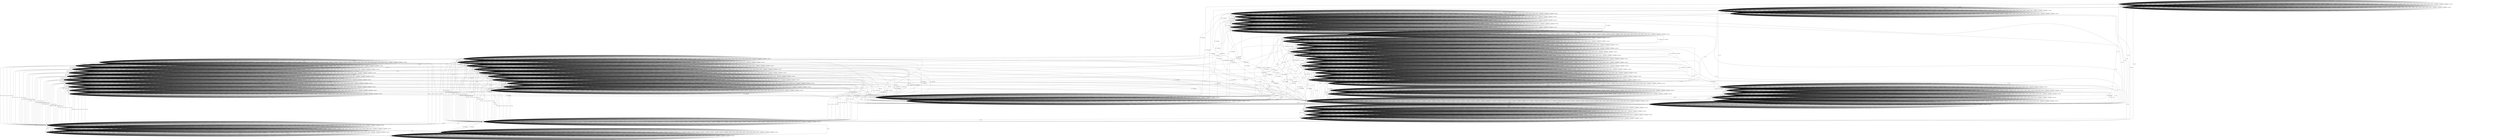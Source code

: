digraph g {
__start0 [label="" shape="none"];

	s0 [shape="circle" label="0"];
	s1 [shape="circle" label="1"];
	s2 [shape="circle" label="2"];
	s3 [shape="circle" label="3"];
	s4 [shape="circle" label="4"];
	s5 [shape="circle" label="5"];
	s6 [shape="circle" label="6"];
	s7 [shape="circle" label="7"];
	s8 [shape="circle" label="8"];
	s9 [shape="circle" label="9"];
	s10 [shape="circle" label="10"];
	s11 [shape="circle" label="11"];
	s12 [shape="circle" label="12"];
	s13 [shape="circle" label="13"];
	s14 [shape="circle" label="14"];
	s15 [shape="circle" label="15"];
	s16 [shape="circle" label="16"];
	s17 [shape="circle" label="17"];
	s18 [shape="circle" label="18"];
	s19 [shape="circle" label="19"];
	s20 [shape="circle" label="20"];
	s21 [shape="circle" label="21"];
	s22 [shape="circle" label="22"];
	s23 [shape="circle" label="23"];
	s24 [shape="circle" label="24"];
	s25 [shape="circle" label="25"];
	s26 [shape="circle" label="26"];
	s27 [shape="circle" label="27"];
	s28 [shape="circle" label="28"];
	s29 [shape="circle" label="29"];
	s30 [shape="circle" label="30"];
	s31 [shape="circle" label="31"];
	s32 [shape="circle" label="32"];
	s33 [shape="circle" label="33"];
	s34 [shape="circle" label="34"];
	s35 [shape="circle" label="35"];
	s36 [shape="circle" label="36"];
	s37 [shape="circle" label="37"];
	s38 [shape="circle" label="38"];
	s39 [shape="circle" label="39"];
	s40 [shape="circle" label="40"];
	s41 [shape="circle" label="41"];
	s42 [shape="circle" label="42"];
	s43 [shape="circle" label="43"];
	s44 [shape="circle" label="44"];
	s45 [shape="circle" label="45"];
	s46 [shape="circle" label="46"];
	s47 [shape="circle" label="47"];
	s48 [shape="circle" label="48"];
	s49 [shape="circle" label="49"];
	s50 [shape="circle" label="50"];
	s51 [shape="circle" label="51"];
	s52 [shape="circle" label="52"];
	s53 [shape="circle" label="53"];
	s54 [shape="circle" label="54"];
	s55 [shape="circle" label="55"];
	s56 [shape="circle" label="56"];
	s57 [shape="circle" label="57"];
	s58 [shape="circle" label="58"];
	s59 [shape="circle" label="59"];
	s60 [shape="circle" label="60"];
	s61 [shape="circle" label="61"];
	s62 [shape="circle" label="62"];
	s63 [shape="circle" label="63"];
	s64 [shape="circle" label="64"];
	s65 [shape="circle" label="65"];
	s0 -> s0 [label="I21.1 / Oquiescence"];
	s0 -> s0 [label="I21.0 / Oquiescence"];
	s0 -> s0 [label="I53.4 / O40.4"];
	s0 -> s1 [label="I52.5 / O39.5"];
	s0 -> s0 [label="I6.0 / O3.14"];
	s0 -> s0 [label="I25.0.0 / Oquiescence"];
	s0 -> s5 [label="I10 / O5.14"];
	s0 -> s0 [label="I11 / Oquiescence"];
	s0 -> s0 [label="I37.2 / Oquiescence"];
	s0 -> s2 [label="I13.1 / Oquiescence"];
	s0 -> s0 [label="I14 / Oquiescence"];
	s0 -> s0 [label="I13.0 / Oquiescence"];
	s0 -> s0 [label="I24.0 / Oquiescence"];
	s0 -> s0 [label="I39 / Oquiescence"];
	s0 -> s3 [label="I17 / O32"];
	s0 -> s0 [label="I18 / Oquiescence"];
	s0 -> s0 [label="I37.0 / Oquiescence"];
	s0 -> s0 [label="I53.0 / O40.0"];
	s0 -> s0 [label="I9.2 / Oquiescence"];
	s0 -> s0 [label="I19 / Oquiescence"];
	s0 -> s0 [label="I46 / Oquiescence"];
	s0 -> s0 [label="I9.4 / Oquiescence"];
	s0 -> s0 [label="I20 / Oquiescence"];
	s0 -> s0 [label="I37.3 / Oquiescence"];
	s0 -> s0 [label="I31.0 / Oquiescence"];
	s0 -> s0 [label="I26.0 / Oquiescence"];
	s0 -> s0 [label="I27.0 / Oquiescence"];
	s0 -> s0 [label="I9.1 / Oquiescence"];
	s0 -> s0 [label="I30.0 / Oquiescence"];
	s0 -> s0 [label="I45 / Oquiescence"];
	s0 -> s0 [label="I28.0 / Oquiescence"];
	s0 -> s0 [label="I36.0 / Oquiescence"];
	s0 -> s0 [label="I43 / Oquiescence"];
	s0 -> s0 [label="I51 / Oquiescence"];
	s0 -> s0 [label="I9.3 / Oquiescence"];
	s0 -> s0 [label="I29.0 / Oquiescence"];
	s0 -> s0 [label="I44 / Oquiescence"];
	s0 -> s0 [label="I32.0 / Oquiescence"];
	s0 -> s0 [label="I33.0 / Oquiescence"];
	s0 -> s0 [label="I3.0 / Oquiescence"];
	s0 -> s0 [label="I15 / O7"];
	s0 -> s0 [label="I16 / Oquiescence"];
	s0 -> s0 [label="I34.0 / Oquiescence"];
	s0 -> s0 [label="I49 / Oquiescence"];
	s0 -> s0 [label="I35.0 / Oquiescence"];
	s0 -> s0 [label="I50 / Oquiescence"];
	s0 -> s0 [label="I3.1 / Oquiescence"];
	s0 -> s0 [label="I9.5 / Oquiescence"];
	s0 -> s0 [label="I7 / O5.14"];
	s0 -> s0 [label="I23.0 / Oquiescence"];
	s0 -> s0 [label="I13.2 / Oquiescence"];
	s0 -> s0 [label="I13.3 / Oquiescence"];
	s0 -> s0 [label="I3.5 / Oquiescence"];
	s0 -> s0 [label="I1 / O2.14"];
	s0 -> s0 [label="I2.5.5 / Oquiescence"];
	s0 -> s0 [label="I0.0 / Oquiescence"];
	s0 -> s0 [label="I4 / Oquiescence"];
	s0 -> s0 [label="I5 / Oquiescence"];
	s0 -> s0 [label="I38 / Oquiescence"];
	s0 -> s0 [label="I40.0 / Oquiescence"];
	s0 -> s0 [label="I42 / Oquiescence"];
	s0 -> s0 [label="I41 / Oquiescence"];
	s0 -> s0 [label="I48 / Oquiescence"];
	s0 -> s0 [label="I47 / Oquiescence"];
	s0 -> s0 [label="I52.0 / O39.0"];
	s0 -> s0 [label="I52.1 / O39.1"];
	s0 -> s0 [label="I52.2 / O39.2"];
	s0 -> s0 [label="I52.3 / O39.3"];
	s0 -> s0 [label="I52.4 / O39.4"];
	s0 -> s0 [label="I53.1 / O40.1"];
	s0 -> s0 [label="I53.2 / O40.2"];
	s0 -> s0 [label="I53.3 / O40.3"];
	s0 -> s0 [label="I53.5 / O40.5"];
	s0 -> s0 [label="I37.1 / Oquiescence"];
	s0 -> s0 [label="I37.4 / Oquiescence"];
	s0 -> s0 [label="I37.5 / Oquiescence"];
	s0 -> s0 [label="I12 / Oquiescence"];
	s1 -> s1 [label="I21.1 / Oquiescence"];
	s1 -> s1 [label="I21.0 / Oquiescence"];
	s1 -> s4 [label="I53.4 / O16-O12-O12-O12-O12-O12-O12-O12-O12"];
	s1 -> s1 [label="I52.5 / O39.5"];
	s1 -> s1 [label="I6.0 / O3.14"];
	s1 -> s1 [label="I25.0.0 / Oquiescence"];
	s1 -> s6 [label="I10 / O5.14"];
	s1 -> s1 [label="I11 / Oquiescence"];
	s1 -> s1 [label="I37.2 / Oquiescence"];
	s1 -> s2 [label="I13.1 / Oquiescence"];
	s1 -> s1 [label="I14 / Oquiescence"];
	s1 -> s1 [label="I13.0 / Oquiescence"];
	s1 -> s1 [label="I24.0 / Oquiescence"];
	s1 -> s1 [label="I39 / Oquiescence"];
	s1 -> s3 [label="I17 / O32"];
	s1 -> s1 [label="I18 / Oquiescence"];
	s1 -> s1 [label="I37.0 / Oquiescence"];
	s1 -> s1 [label="I53.0 / O40.0"];
	s1 -> s1 [label="I9.2 / Oquiescence"];
	s1 -> s1 [label="I19 / Oquiescence"];
	s1 -> s1 [label="I46 / Oquiescence"];
	s1 -> s1 [label="I9.4 / Oquiescence"];
	s1 -> s1 [label="I20 / Oquiescence"];
	s1 -> s1 [label="I37.3 / Oquiescence"];
	s1 -> s1 [label="I31.0 / Oquiescence"];
	s1 -> s1 [label="I26.0 / Oquiescence"];
	s1 -> s1 [label="I27.0 / Oquiescence"];
	s1 -> s1 [label="I9.1 / Oquiescence"];
	s1 -> s1 [label="I30.0 / Oquiescence"];
	s1 -> s1 [label="I45 / Oquiescence"];
	s1 -> s1 [label="I28.0 / Oquiescence"];
	s1 -> s1 [label="I36.0 / Oquiescence"];
	s1 -> s1 [label="I43 / Oquiescence"];
	s1 -> s1 [label="I51 / Oquiescence"];
	s1 -> s1 [label="I9.3 / Oquiescence"];
	s1 -> s1 [label="I29.0 / Oquiescence"];
	s1 -> s1 [label="I44 / Oquiescence"];
	s1 -> s1 [label="I32.0 / Oquiescence"];
	s1 -> s1 [label="I33.0 / Oquiescence"];
	s1 -> s1 [label="I3.0 / Oquiescence"];
	s1 -> s1 [label="I15 / O7"];
	s1 -> s1 [label="I16 / Oquiescence"];
	s1 -> s1 [label="I34.0 / Oquiescence"];
	s1 -> s1 [label="I49 / Oquiescence"];
	s1 -> s1 [label="I35.0 / Oquiescence"];
	s1 -> s1 [label="I50 / Oquiescence"];
	s1 -> s1 [label="I3.1 / Oquiescence"];
	s1 -> s1 [label="I9.5 / Oquiescence"];
	s1 -> s1 [label="I7 / O5.14"];
	s1 -> s1 [label="I23.0 / Oquiescence"];
	s1 -> s1 [label="I13.2 / Oquiescence"];
	s1 -> s1 [label="I13.3 / Oquiescence"];
	s1 -> s1 [label="I3.5 / Oquiescence"];
	s1 -> s1 [label="I1 / O2.14"];
	s1 -> s1 [label="I2.5.5 / Oquiescence"];
	s1 -> s1 [label="I0.0 / Oquiescence"];
	s1 -> s1 [label="I4 / Oquiescence"];
	s1 -> s1 [label="I5 / Oquiescence"];
	s1 -> s1 [label="I38 / Oquiescence"];
	s1 -> s1 [label="I40.0 / Oquiescence"];
	s1 -> s1 [label="I42 / Oquiescence"];
	s1 -> s1 [label="I41 / Oquiescence"];
	s1 -> s1 [label="I48 / Oquiescence"];
	s1 -> s1 [label="I47 / Oquiescence"];
	s1 -> s1 [label="I52.0 / O39.0"];
	s1 -> s1 [label="I52.1 / O39.1"];
	s1 -> s1 [label="I52.2 / O39.2"];
	s1 -> s1 [label="I52.3 / O39.3"];
	s1 -> s1 [label="I52.4 / O39.4"];
	s1 -> s1 [label="I53.1 / O40.1"];
	s1 -> s1 [label="I53.2 / O40.2"];
	s1 -> s1 [label="I53.3 / O40.3"];
	s1 -> s1 [label="I53.5 / O40.5"];
	s1 -> s1 [label="I37.1 / Oquiescence"];
	s1 -> s1 [label="I37.4 / Oquiescence"];
	s1 -> s1 [label="I37.5 / Oquiescence"];
	s1 -> s1 [label="I12 / Oquiescence"];
	s2 -> s2 [label="I21.1 / Oquiescence"];
	s2 -> s2 [label="I21.0 / Oquiescence"];
	s2 -> s2 [label="I53.4 / O40.4"];
	s2 -> s2 [label="I52.5 / O39.5"];
	s2 -> s2 [label="I6.0 / O3.14"];
	s2 -> s2 [label="I25.0.0 / Oquiescence"];
	s2 -> s7 [label="I10 / O5.14"];
	s2 -> s2 [label="I11 / Oquiescence"];
	s2 -> s2 [label="I37.2 / Oquiescence"];
	s2 -> s2 [label="I13.1 / Oquiescence"];
	s2 -> s2 [label="I14 / Oquiescence"];
	s2 -> s2 [label="I13.0 / Oquiescence"];
	s2 -> s2 [label="I24.0 / Oquiescence"];
	s2 -> s2 [label="I39 / Oquiescence"];
	s2 -> s3 [label="I17 / O32"];
	s2 -> s2 [label="I18 / Oquiescence"];
	s2 -> s2 [label="I37.0 / Oquiescence"];
	s2 -> s2 [label="I53.0 / O40.0"];
	s2 -> s2 [label="I9.2 / Oquiescence"];
	s2 -> s2 [label="I19 / Oquiescence"];
	s2 -> s2 [label="I46 / Oquiescence"];
	s2 -> s2 [label="I9.4 / Oquiescence"];
	s2 -> s2 [label="I20 / Oquiescence"];
	s2 -> s2 [label="I37.3 / Oquiescence"];
	s2 -> s2 [label="I31.0 / Oquiescence"];
	s2 -> s2 [label="I26.0 / Oquiescence"];
	s2 -> s2 [label="I27.0 / Oquiescence"];
	s2 -> s2 [label="I9.1 / Oquiescence"];
	s2 -> s2 [label="I30.0 / Oquiescence"];
	s2 -> s2 [label="I45 / Oquiescence"];
	s2 -> s2 [label="I28.0 / Oquiescence"];
	s2 -> s2 [label="I36.0 / Oquiescence"];
	s2 -> s2 [label="I43 / Oquiescence"];
	s2 -> s2 [label="I51 / Oquiescence"];
	s2 -> s2 [label="I9.3 / Oquiescence"];
	s2 -> s2 [label="I29.0 / Oquiescence"];
	s2 -> s2 [label="I44 / Oquiescence"];
	s2 -> s2 [label="I32.0 / Oquiescence"];
	s2 -> s2 [label="I33.0 / Oquiescence"];
	s2 -> s2 [label="I3.0 / Oquiescence"];
	s2 -> s2 [label="I15 / O7"];
	s2 -> s2 [label="I16 / Oquiescence"];
	s2 -> s2 [label="I34.0 / Oquiescence"];
	s2 -> s2 [label="I49 / Oquiescence"];
	s2 -> s2 [label="I35.0 / Oquiescence"];
	s2 -> s2 [label="I50 / Oquiescence"];
	s2 -> s2 [label="I3.1 / Oquiescence"];
	s2 -> s2 [label="I9.5 / Oquiescence"];
	s2 -> s2 [label="I7 / O5.14"];
	s2 -> s2 [label="I23.0 / Oquiescence"];
	s2 -> s2 [label="I13.2 / Oquiescence"];
	s2 -> s2 [label="I13.3 / Oquiescence"];
	s2 -> s2 [label="I3.5 / Oquiescence"];
	s2 -> s2 [label="I1 / Oquiescence"];
	s2 -> s2 [label="I2.5.5 / Oquiescence"];
	s2 -> s2 [label="I0.0 / Oquiescence"];
	s2 -> s2 [label="I4 / Oquiescence"];
	s2 -> s2 [label="I5 / Oquiescence"];
	s2 -> s2 [label="I38 / Oquiescence"];
	s2 -> s2 [label="I40.0 / Oquiescence"];
	s2 -> s2 [label="I42 / Oquiescence"];
	s2 -> s2 [label="I41 / Oquiescence"];
	s2 -> s2 [label="I48 / Oquiescence"];
	s2 -> s2 [label="I47 / Oquiescence"];
	s2 -> s2 [label="I52.0 / O39.0"];
	s2 -> s2 [label="I52.1 / O39.1"];
	s2 -> s2 [label="I52.2 / O39.2"];
	s2 -> s2 [label="I52.3 / O39.3"];
	s2 -> s2 [label="I52.4 / O39.4"];
	s2 -> s2 [label="I53.1 / O40.1"];
	s2 -> s2 [label="I53.2 / O40.2"];
	s2 -> s2 [label="I53.3 / O40.3"];
	s2 -> s2 [label="I53.5 / O40.5"];
	s2 -> s2 [label="I37.1 / Oquiescence"];
	s2 -> s2 [label="I37.4 / Oquiescence"];
	s2 -> s2 [label="I37.5 / Oquiescence"];
	s2 -> s2 [label="I12 / Oquiescence"];
	s3 -> s3 [label="I21.1 / Oquiescence"];
	s3 -> s3 [label="I21.0 / Oquiescence"];
	s3 -> s3 [label="I53.4 / O40.4"];
	s3 -> s3 [label="I52.5 / O39.5"];
	s3 -> s3 [label="I6.0 / O3.14"];
	s3 -> s3 [label="I25.0.0 / Oquiescence"];
	s3 -> s8 [label="I10 / O5.18"];
	s3 -> s3 [label="I11 / Oquiescence"];
	s3 -> s3 [label="I37.2 / Oquiescence"];
	s3 -> s3 [label="I13.1 / Oquiescence"];
	s3 -> s3 [label="I14 / Oquiescence"];
	s3 -> s3 [label="I13.0 / Oquiescence"];
	s3 -> s3 [label="I24.0 / Oquiescence"];
	s3 -> s44 [label="I39 / O32"];
	s3 -> s3 [label="I17 / Oquiescence"];
	s3 -> s3 [label="I18 / Oquiescence"];
	s3 -> s3 [label="I37.0 / Oquiescence"];
	s3 -> s3 [label="I53.0 / O40.0"];
	s3 -> s3 [label="I9.2 / Oquiescence"];
	s3 -> s3 [label="I19 / Oquiescence"];
	s3 -> s3 [label="I46 / Oquiescence"];
	s3 -> s3 [label="I9.4 / Oquiescence"];
	s3 -> s3 [label="I20 / Oquiescence"];
	s3 -> s3 [label="I37.3 / Oquiescence"];
	s3 -> s3 [label="I31.0 / Oquiescence"];
	s3 -> s3 [label="I26.0 / Oquiescence"];
	s3 -> s3 [label="I27.0 / Oquiescence"];
	s3 -> s3 [label="I9.1 / Oquiescence"];
	s3 -> s3 [label="I30.0 / Oquiescence"];
	s3 -> s3 [label="I45 / Oquiescence"];
	s3 -> s3 [label="I28.0 / Oquiescence"];
	s3 -> s3 [label="I36.0 / Oquiescence"];
	s3 -> s3 [label="I43 / Oquiescence"];
	s3 -> s3 [label="I51 / Oquiescence"];
	s3 -> s3 [label="I9.3 / Oquiescence"];
	s3 -> s3 [label="I29.0 / Oquiescence"];
	s3 -> s3 [label="I44 / Oquiescence"];
	s3 -> s3 [label="I32.0 / Oquiescence"];
	s3 -> s3 [label="I33.0 / Oquiescence"];
	s3 -> s3 [label="I3.0 / Oquiescence"];
	s3 -> s3 [label="I15 / O7"];
	s3 -> s3 [label="I16 / Oquiescence"];
	s3 -> s3 [label="I34.0 / Oquiescence"];
	s3 -> s3 [label="I49 / Oquiescence"];
	s3 -> s3 [label="I35.0 / Oquiescence"];
	s3 -> s3 [label="I50 / Oquiescence"];
	s3 -> s3 [label="I3.1 / Oquiescence"];
	s3 -> s3 [label="I9.5 / Oquiescence"];
	s3 -> s3 [label="I7 / O5.18"];
	s3 -> s3 [label="I23.0 / Oquiescence"];
	s3 -> s3 [label="I13.2 / Oquiescence"];
	s3 -> s3 [label="I13.3 / Oquiescence"];
	s3 -> s3 [label="I3.5 / Oquiescence"];
	s3 -> s3 [label="I1 / O2.18"];
	s3 -> s3 [label="I2.5.5 / Oquiescence"];
	s3 -> s3 [label="I0.0 / Oquiescence"];
	s3 -> s3 [label="I4 / Oquiescence"];
	s3 -> s3 [label="I5 / Oquiescence"];
	s3 -> s3 [label="I38 / Oquiescence"];
	s3 -> s3 [label="I40.0 / Oquiescence"];
	s3 -> s3 [label="I42 / Oquiescence"];
	s3 -> s3 [label="I41 / Oquiescence"];
	s3 -> s3 [label="I48 / Oquiescence"];
	s3 -> s3 [label="I47 / Oquiescence"];
	s3 -> s3 [label="I52.0 / O39.0"];
	s3 -> s3 [label="I52.1 / O39.1"];
	s3 -> s3 [label="I52.2 / O39.2"];
	s3 -> s3 [label="I52.3 / O39.3"];
	s3 -> s3 [label="I52.4 / O39.4"];
	s3 -> s3 [label="I53.1 / O40.1"];
	s3 -> s3 [label="I53.2 / O40.2"];
	s3 -> s3 [label="I53.3 / O40.3"];
	s3 -> s3 [label="I53.5 / O40.5"];
	s3 -> s3 [label="I37.1 / Oquiescence"];
	s3 -> s3 [label="I37.4 / Oquiescence"];
	s3 -> s3 [label="I37.5 / Oquiescence"];
	s3 -> s3 [label="I12 / Oquiescence"];
	s4 -> s12 [label="I21.1 / Oquiescence"];
	s4 -> s12 [label="I21.0 / Oquiescence"];
	s4 -> s4 [label="I53.4 / O40.4"];
	s4 -> s4 [label="I52.5 / O39.5"];
	s4 -> s4 [label="I6.0 / O3.14"];
	s4 -> s4 [label="I25.0.0 / Oquiescence"];
	s4 -> s9 [label="I10 / O5.14"];
	s4 -> s4 [label="I11 / Oquiescence"];
	s4 -> s4 [label="I37.2 / Oquiescence"];
	s4 -> s2 [label="I13.1 / Oquiescence"];
	s4 -> s4 [label="I14 / Oquiescence"];
	s4 -> s4 [label="I13.0 / Oquiescence"];
	s4 -> s4 [label="I24.0 / Oquiescence"];
	s4 -> s4 [label="I39 / Oquiescence"];
	s4 -> s3 [label="I17 / O32"];
	s4 -> s4 [label="I18 / Oquiescence"];
	s4 -> s4 [label="I37.0 / Oquiescence"];
	s4 -> s4 [label="I53.0 / O40.0"];
	s4 -> s4 [label="I9.2 / Oquiescence"];
	s4 -> s4 [label="I19 / Oquiescence"];
	s4 -> s4 [label="I46 / Oquiescence"];
	s4 -> s4 [label="I9.4 / Oquiescence"];
	s4 -> s4 [label="I20 / Oquiescence"];
	s4 -> s4 [label="I37.3 / Oquiescence"];
	s4 -> s4 [label="I31.0 / Oquiescence"];
	s4 -> s4 [label="I26.0 / Oquiescence"];
	s4 -> s4 [label="I27.0 / Oquiescence"];
	s4 -> s4 [label="I9.1 / Oquiescence"];
	s4 -> s4 [label="I30.0 / Oquiescence"];
	s4 -> s4 [label="I45 / Oquiescence"];
	s4 -> s4 [label="I28.0 / Oquiescence"];
	s4 -> s4 [label="I36.0 / Oquiescence"];
	s4 -> s4 [label="I43 / Oquiescence"];
	s4 -> s4 [label="I51 / Oquiescence"];
	s4 -> s4 [label="I9.3 / Oquiescence"];
	s4 -> s4 [label="I29.0 / Oquiescence"];
	s4 -> s4 [label="I44 / Oquiescence"];
	s4 -> s4 [label="I32.0 / Oquiescence"];
	s4 -> s4 [label="I33.0 / Oquiescence"];
	s4 -> s4 [label="I3.0 / Oquiescence"];
	s4 -> s4 [label="I15 / O7"];
	s4 -> s4 [label="I16 / Oquiescence"];
	s4 -> s4 [label="I34.0 / Oquiescence"];
	s4 -> s4 [label="I49 / Oquiescence"];
	s4 -> s4 [label="I35.0 / Oquiescence"];
	s4 -> s4 [label="I50 / Oquiescence"];
	s4 -> s4 [label="I3.1 / Oquiescence"];
	s4 -> s4 [label="I9.5 / Oquiescence"];
	s4 -> s4 [label="I7 / O5.14"];
	s4 -> s4 [label="I23.0 / Oquiescence"];
	s4 -> s4 [label="I13.2 / Oquiescence"];
	s4 -> s4 [label="I13.3 / Oquiescence"];
	s4 -> s4 [label="I3.5 / Oquiescence"];
	s4 -> s4 [label="I1 / O2.14"];
	s4 -> s4 [label="I2.5.5 / Oquiescence"];
	s4 -> s4 [label="I0.0 / Oquiescence"];
	s4 -> s4 [label="I4 / Oquiescence"];
	s4 -> s4 [label="I5 / Oquiescence"];
	s4 -> s4 [label="I38 / Oquiescence"];
	s4 -> s4 [label="I40.0 / Oquiescence"];
	s4 -> s4 [label="I42 / Oquiescence"];
	s4 -> s4 [label="I41 / Oquiescence"];
	s4 -> s4 [label="I48 / Oquiescence"];
	s4 -> s4 [label="I47 / Oquiescence"];
	s4 -> s4 [label="I52.0 / O39.0"];
	s4 -> s4 [label="I52.1 / O39.1"];
	s4 -> s4 [label="I52.2 / O39.2"];
	s4 -> s4 [label="I52.3 / O39.3"];
	s4 -> s4 [label="I52.4 / O39.4"];
	s4 -> s4 [label="I53.1 / O40.1"];
	s4 -> s4 [label="I53.2 / O40.2"];
	s4 -> s4 [label="I53.3 / O40.3"];
	s4 -> s4 [label="I53.5 / O40.5"];
	s4 -> s4 [label="I37.1 / Oquiescence"];
	s4 -> s4 [label="I37.4 / Oquiescence"];
	s4 -> s4 [label="I37.5 / Oquiescence"];
	s4 -> s4 [label="I12 / Oquiescence"];
	s5 -> s5 [label="I21.1 / Oquiescence"];
	s5 -> s5 [label="I21.0 / Oquiescence"];
	s5 -> s5 [label="I53.4 / O40.4"];
	s5 -> s1 [label="I52.5 / O39.5"];
	s5 -> s5 [label="I6.0 / O3.14"];
	s5 -> s5 [label="I25.0.0 / Oquiescence"];
	s5 -> s5 [label="I10 / Oquiescence"];
	s5 -> s0 [label="I11 / O4"];
	s5 -> s5 [label="I37.2 / Oquiescence"];
	s5 -> s7 [label="I13.1 / Oquiescence"];
	s5 -> s5 [label="I14 / Oquiescence"];
	s5 -> s5 [label="I13.0 / Oquiescence"];
	s5 -> s5 [label="I24.0 / Oquiescence"];
	s5 -> s5 [label="I39 / Oquiescence"];
	s5 -> s8 [label="I17 / O32"];
	s5 -> s5 [label="I18 / Oquiescence"];
	s5 -> s5 [label="I37.0 / Oquiescence"];
	s5 -> s5 [label="I53.0 / O40.0"];
	s5 -> s5 [label="I9.2 / Oquiescence"];
	s5 -> s5 [label="I19 / Oquiescence"];
	s5 -> s5 [label="I46 / Oquiescence"];
	s5 -> s10 [label="I9.4 / O36"];
	s5 -> s5 [label="I20 / Oquiescence"];
	s5 -> s5 [label="I37.3 / Oquiescence"];
	s5 -> s5 [label="I31.0 / Oquiescence"];
	s5 -> s5 [label="I26.0 / Oquiescence"];
	s5 -> s5 [label="I27.0 / Oquiescence"];
	s5 -> s5 [label="I9.1 / Oquiescence"];
	s5 -> s5 [label="I30.0 / Oquiescence"];
	s5 -> s5 [label="I45 / Oquiescence"];
	s5 -> s5 [label="I28.0 / Oquiescence"];
	s5 -> s5 [label="I36.0 / Oquiescence"];
	s5 -> s5 [label="I43 / Oquiescence"];
	s5 -> s5 [label="I51 / Oquiescence"];
	s5 -> s5 [label="I9.3 / Oquiescence"];
	s5 -> s5 [label="I29.0 / Oquiescence"];
	s5 -> s5 [label="I44 / Oquiescence"];
	s5 -> s5 [label="I32.0 / Oquiescence"];
	s5 -> s5 [label="I33.0 / Oquiescence"];
	s5 -> s5 [label="I3.0 / Oquiescence"];
	s5 -> s5 [label="I15 / O7"];
	s5 -> s5 [label="I16 / Oquiescence"];
	s5 -> s5 [label="I34.0 / Oquiescence"];
	s5 -> s5 [label="I49 / Oquiescence"];
	s5 -> s5 [label="I35.0 / Oquiescence"];
	s5 -> s5 [label="I50 / Oquiescence"];
	s5 -> s5 [label="I3.1 / Oquiescence"];
	s5 -> s5 [label="I9.5 / Oquiescence"];
	s5 -> s5 [label="I7 / O5.14"];
	s5 -> s5 [label="I23.0 / Oquiescence"];
	s5 -> s5 [label="I13.2 / Oquiescence"];
	s5 -> s5 [label="I13.3 / Oquiescence"];
	s5 -> s5 [label="I3.5 / Oquiescence"];
	s5 -> s5 [label="I1 / O2.14"];
	s5 -> s5 [label="I2.5.5 / Oquiescence"];
	s5 -> s5 [label="I0.0 / Oquiescence"];
	s5 -> s5 [label="I4 / Oquiescence"];
	s5 -> s5 [label="I5 / Oquiescence"];
	s5 -> s5 [label="I38 / Oquiescence"];
	s5 -> s5 [label="I40.0 / Oquiescence"];
	s5 -> s5 [label="I42 / Oquiescence"];
	s5 -> s5 [label="I41 / Oquiescence"];
	s5 -> s5 [label="I48 / Oquiescence"];
	s5 -> s5 [label="I47 / Oquiescence"];
	s5 -> s5 [label="I52.0 / O39.0"];
	s5 -> s5 [label="I52.1 / O39.1"];
	s5 -> s5 [label="I52.2 / O39.2"];
	s5 -> s5 [label="I52.3 / O39.3"];
	s5 -> s5 [label="I52.4 / O39.4"];
	s5 -> s5 [label="I53.1 / O40.1"];
	s5 -> s5 [label="I53.2 / O40.2"];
	s5 -> s5 [label="I53.3 / O40.3"];
	s5 -> s5 [label="I53.5 / O40.5"];
	s5 -> s5 [label="I37.1 / Oquiescence"];
	s5 -> s5 [label="I37.4 / Oquiescence"];
	s5 -> s5 [label="I37.5 / Oquiescence"];
	s5 -> s5 [label="I12 / Oquiescence"];
	s6 -> s6 [label="I21.1 / Oquiescence"];
	s6 -> s6 [label="I21.0 / Oquiescence"];
	s6 -> s9 [label="I53.4 / O16-O12-O12-O12-O12-O12-O12-O12-O12"];
	s6 -> s6 [label="I52.5 / O39.5"];
	s6 -> s6 [label="I6.0 / O3.14"];
	s6 -> s6 [label="I25.0.0 / Oquiescence"];
	s6 -> s6 [label="I10 / Oquiescence"];
	s6 -> s1 [label="I11 / O4"];
	s6 -> s6 [label="I37.2 / Oquiescence"];
	s6 -> s7 [label="I13.1 / Oquiescence"];
	s6 -> s6 [label="I14 / Oquiescence"];
	s6 -> s6 [label="I13.0 / Oquiescence"];
	s6 -> s6 [label="I24.0 / Oquiescence"];
	s6 -> s6 [label="I39 / Oquiescence"];
	s6 -> s8 [label="I17 / O32"];
	s6 -> s6 [label="I18 / Oquiescence"];
	s6 -> s6 [label="I37.0 / Oquiescence"];
	s6 -> s6 [label="I53.0 / O40.0"];
	s6 -> s6 [label="I9.2 / Oquiescence"];
	s6 -> s6 [label="I19 / Oquiescence"];
	s6 -> s6 [label="I46 / Oquiescence"];
	s6 -> s10 [label="I9.4 / O36"];
	s6 -> s6 [label="I20 / Oquiescence"];
	s6 -> s6 [label="I37.3 / Oquiescence"];
	s6 -> s6 [label="I31.0 / Oquiescence"];
	s6 -> s6 [label="I26.0 / Oquiescence"];
	s6 -> s6 [label="I27.0 / Oquiescence"];
	s6 -> s6 [label="I9.1 / Oquiescence"];
	s6 -> s6 [label="I30.0 / Oquiescence"];
	s6 -> s6 [label="I45 / Oquiescence"];
	s6 -> s6 [label="I28.0 / Oquiescence"];
	s6 -> s6 [label="I36.0 / Oquiescence"];
	s6 -> s6 [label="I43 / Oquiescence"];
	s6 -> s6 [label="I51 / Oquiescence"];
	s6 -> s6 [label="I9.3 / Oquiescence"];
	s6 -> s6 [label="I29.0 / Oquiescence"];
	s6 -> s6 [label="I44 / Oquiescence"];
	s6 -> s6 [label="I32.0 / Oquiescence"];
	s6 -> s6 [label="I33.0 / Oquiescence"];
	s6 -> s6 [label="I3.0 / Oquiescence"];
	s6 -> s6 [label="I15 / O7"];
	s6 -> s6 [label="I16 / Oquiescence"];
	s6 -> s6 [label="I34.0 / Oquiescence"];
	s6 -> s6 [label="I49 / Oquiescence"];
	s6 -> s6 [label="I35.0 / Oquiescence"];
	s6 -> s6 [label="I50 / Oquiescence"];
	s6 -> s6 [label="I3.1 / Oquiescence"];
	s6 -> s6 [label="I9.5 / Oquiescence"];
	s6 -> s6 [label="I7 / O5.14"];
	s6 -> s6 [label="I23.0 / Oquiescence"];
	s6 -> s6 [label="I13.2 / Oquiescence"];
	s6 -> s6 [label="I13.3 / Oquiescence"];
	s6 -> s6 [label="I3.5 / Oquiescence"];
	s6 -> s6 [label="I1 / O2.14"];
	s6 -> s6 [label="I2.5.5 / Oquiescence"];
	s6 -> s6 [label="I0.0 / Oquiescence"];
	s6 -> s6 [label="I4 / Oquiescence"];
	s6 -> s6 [label="I5 / Oquiescence"];
	s6 -> s6 [label="I38 / Oquiescence"];
	s6 -> s6 [label="I40.0 / Oquiescence"];
	s6 -> s6 [label="I42 / Oquiescence"];
	s6 -> s6 [label="I41 / Oquiescence"];
	s6 -> s6 [label="I48 / Oquiescence"];
	s6 -> s6 [label="I47 / Oquiescence"];
	s6 -> s6 [label="I52.0 / O39.0"];
	s6 -> s6 [label="I52.1 / O39.1"];
	s6 -> s6 [label="I52.2 / O39.2"];
	s6 -> s6 [label="I52.3 / O39.3"];
	s6 -> s6 [label="I52.4 / O39.4"];
	s6 -> s6 [label="I53.1 / O40.1"];
	s6 -> s6 [label="I53.2 / O40.2"];
	s6 -> s6 [label="I53.3 / O40.3"];
	s6 -> s6 [label="I53.5 / O40.5"];
	s6 -> s6 [label="I37.1 / Oquiescence"];
	s6 -> s6 [label="I37.4 / Oquiescence"];
	s6 -> s6 [label="I37.5 / Oquiescence"];
	s6 -> s6 [label="I12 / Oquiescence"];
	s7 -> s7 [label="I21.1 / Oquiescence"];
	s7 -> s7 [label="I21.0 / Oquiescence"];
	s7 -> s7 [label="I53.4 / O40.4"];
	s7 -> s7 [label="I52.5 / O39.5"];
	s7 -> s7 [label="I6.0 / O3.14"];
	s7 -> s7 [label="I25.0.0 / Oquiescence"];
	s7 -> s7 [label="I10 / Oquiescence"];
	s7 -> s2 [label="I11 / O4"];
	s7 -> s7 [label="I37.2 / Oquiescence"];
	s7 -> s7 [label="I13.1 / Oquiescence"];
	s7 -> s7 [label="I14 / Oquiescence"];
	s7 -> s7 [label="I13.0 / Oquiescence"];
	s7 -> s7 [label="I24.0 / Oquiescence"];
	s7 -> s7 [label="I39 / Oquiescence"];
	s7 -> s8 [label="I17 / O32"];
	s7 -> s7 [label="I18 / Oquiescence"];
	s7 -> s7 [label="I37.0 / Oquiescence"];
	s7 -> s7 [label="I53.0 / O40.0"];
	s7 -> s7 [label="I9.2 / Oquiescence"];
	s7 -> s7 [label="I19 / Oquiescence"];
	s7 -> s7 [label="I46 / Oquiescence"];
	s7 -> s7 [label="I9.4 / Oquiescence"];
	s7 -> s7 [label="I20 / Oquiescence"];
	s7 -> s7 [label="I37.3 / Oquiescence"];
	s7 -> s7 [label="I31.0 / Oquiescence"];
	s7 -> s7 [label="I26.0 / Oquiescence"];
	s7 -> s7 [label="I27.0 / Oquiescence"];
	s7 -> s7 [label="I9.1 / Oquiescence"];
	s7 -> s7 [label="I30.0 / Oquiescence"];
	s7 -> s7 [label="I45 / Oquiescence"];
	s7 -> s7 [label="I28.0 / Oquiescence"];
	s7 -> s7 [label="I36.0 / Oquiescence"];
	s7 -> s7 [label="I43 / Oquiescence"];
	s7 -> s7 [label="I51 / Oquiescence"];
	s7 -> s7 [label="I9.3 / Oquiescence"];
	s7 -> s7 [label="I29.0 / Oquiescence"];
	s7 -> s7 [label="I44 / Oquiescence"];
	s7 -> s7 [label="I32.0 / Oquiescence"];
	s7 -> s7 [label="I33.0 / Oquiescence"];
	s7 -> s7 [label="I3.0 / Oquiescence"];
	s7 -> s7 [label="I15 / O7"];
	s7 -> s7 [label="I16 / Oquiescence"];
	s7 -> s7 [label="I34.0 / Oquiescence"];
	s7 -> s7 [label="I49 / Oquiescence"];
	s7 -> s7 [label="I35.0 / Oquiescence"];
	s7 -> s7 [label="I50 / Oquiescence"];
	s7 -> s7 [label="I3.1 / Oquiescence"];
	s7 -> s7 [label="I9.5 / Oquiescence"];
	s7 -> s7 [label="I7 / O5.14"];
	s7 -> s7 [label="I23.0 / Oquiescence"];
	s7 -> s7 [label="I13.2 / Oquiescence"];
	s7 -> s7 [label="I13.3 / Oquiescence"];
	s7 -> s7 [label="I3.5 / Oquiescence"];
	s7 -> s7 [label="I1 / Oquiescence"];
	s7 -> s7 [label="I2.5.5 / Oquiescence"];
	s7 -> s7 [label="I0.0 / Oquiescence"];
	s7 -> s7 [label="I4 / Oquiescence"];
	s7 -> s7 [label="I5 / Oquiescence"];
	s7 -> s7 [label="I38 / Oquiescence"];
	s7 -> s7 [label="I40.0 / Oquiescence"];
	s7 -> s7 [label="I42 / Oquiescence"];
	s7 -> s7 [label="I41 / Oquiescence"];
	s7 -> s7 [label="I48 / Oquiescence"];
	s7 -> s7 [label="I47 / Oquiescence"];
	s7 -> s7 [label="I52.0 / O39.0"];
	s7 -> s7 [label="I52.1 / O39.1"];
	s7 -> s7 [label="I52.2 / O39.2"];
	s7 -> s7 [label="I52.3 / O39.3"];
	s7 -> s7 [label="I52.4 / O39.4"];
	s7 -> s7 [label="I53.1 / O40.1"];
	s7 -> s7 [label="I53.2 / O40.2"];
	s7 -> s7 [label="I53.3 / O40.3"];
	s7 -> s7 [label="I53.5 / O40.5"];
	s7 -> s7 [label="I37.1 / Oquiescence"];
	s7 -> s7 [label="I37.4 / Oquiescence"];
	s7 -> s7 [label="I37.5 / Oquiescence"];
	s7 -> s7 [label="I12 / Oquiescence"];
	s8 -> s8 [label="I21.1 / Oquiescence"];
	s8 -> s8 [label="I21.0 / Oquiescence"];
	s8 -> s8 [label="I53.4 / O40.4"];
	s8 -> s8 [label="I52.5 / O39.5"];
	s8 -> s8 [label="I6.0 / O3.14"];
	s8 -> s8 [label="I25.0.0 / Oquiescence"];
	s8 -> s8 [label="I10 / Oquiescence"];
	s8 -> s3 [label="I11 / O4"];
	s8 -> s8 [label="I37.2 / Oquiescence"];
	s8 -> s8 [label="I13.1 / Oquiescence"];
	s8 -> s8 [label="I14 / Oquiescence"];
	s8 -> s8 [label="I13.0 / Oquiescence"];
	s8 -> s8 [label="I24.0 / Oquiescence"];
	s8 -> s45 [label="I39 / O32"];
	s8 -> s8 [label="I17 / Oquiescence"];
	s8 -> s8 [label="I18 / Oquiescence"];
	s8 -> s8 [label="I37.0 / Oquiescence"];
	s8 -> s8 [label="I53.0 / O40.0"];
	s8 -> s8 [label="I9.2 / Oquiescence"];
	s8 -> s8 [label="I19 / Oquiescence"];
	s8 -> s8 [label="I46 / Oquiescence"];
	s8 -> s8 [label="I9.4 / Oquiescence"];
	s8 -> s8 [label="I20 / Oquiescence"];
	s8 -> s8 [label="I37.3 / Oquiescence"];
	s8 -> s8 [label="I31.0 / Oquiescence"];
	s8 -> s8 [label="I26.0 / Oquiescence"];
	s8 -> s8 [label="I27.0 / Oquiescence"];
	s8 -> s8 [label="I9.1 / Oquiescence"];
	s8 -> s8 [label="I30.0 / Oquiescence"];
	s8 -> s8 [label="I45 / Oquiescence"];
	s8 -> s8 [label="I28.0 / Oquiescence"];
	s8 -> s8 [label="I36.0 / Oquiescence"];
	s8 -> s8 [label="I43 / Oquiescence"];
	s8 -> s8 [label="I51 / Oquiescence"];
	s8 -> s8 [label="I9.3 / Oquiescence"];
	s8 -> s8 [label="I29.0 / Oquiescence"];
	s8 -> s8 [label="I44 / Oquiescence"];
	s8 -> s8 [label="I32.0 / Oquiescence"];
	s8 -> s8 [label="I33.0 / Oquiescence"];
	s8 -> s8 [label="I3.0 / Oquiescence"];
	s8 -> s8 [label="I15 / O7"];
	s8 -> s8 [label="I16 / Oquiescence"];
	s8 -> s8 [label="I34.0 / Oquiescence"];
	s8 -> s8 [label="I49 / Oquiescence"];
	s8 -> s8 [label="I35.0 / Oquiescence"];
	s8 -> s8 [label="I50 / Oquiescence"];
	s8 -> s8 [label="I3.1 / Oquiescence"];
	s8 -> s8 [label="I9.5 / Oquiescence"];
	s8 -> s8 [label="I7 / O5.18"];
	s8 -> s8 [label="I23.0 / Oquiescence"];
	s8 -> s8 [label="I13.2 / Oquiescence"];
	s8 -> s8 [label="I13.3 / Oquiescence"];
	s8 -> s8 [label="I3.5 / Oquiescence"];
	s8 -> s8 [label="I1 / O2.18"];
	s8 -> s8 [label="I2.5.5 / Oquiescence"];
	s8 -> s8 [label="I0.0 / Oquiescence"];
	s8 -> s8 [label="I4 / Oquiescence"];
	s8 -> s8 [label="I5 / Oquiescence"];
	s8 -> s8 [label="I38 / Oquiescence"];
	s8 -> s8 [label="I40.0 / Oquiescence"];
	s8 -> s8 [label="I42 / Oquiescence"];
	s8 -> s8 [label="I41 / Oquiescence"];
	s8 -> s8 [label="I48 / Oquiescence"];
	s8 -> s8 [label="I47 / Oquiescence"];
	s8 -> s8 [label="I52.0 / O39.0"];
	s8 -> s8 [label="I52.1 / O39.1"];
	s8 -> s8 [label="I52.2 / O39.2"];
	s8 -> s8 [label="I52.3 / O39.3"];
	s8 -> s8 [label="I52.4 / O39.4"];
	s8 -> s8 [label="I53.1 / O40.1"];
	s8 -> s8 [label="I53.2 / O40.2"];
	s8 -> s8 [label="I53.3 / O40.3"];
	s8 -> s8 [label="I53.5 / O40.5"];
	s8 -> s8 [label="I37.1 / Oquiescence"];
	s8 -> s8 [label="I37.4 / Oquiescence"];
	s8 -> s8 [label="I37.5 / Oquiescence"];
	s8 -> s8 [label="I12 / Oquiescence"];
	s9 -> s13 [label="I21.1 / Oquiescence"];
	s9 -> s13 [label="I21.0 / Oquiescence"];
	s9 -> s9 [label="I53.4 / O40.4"];
	s9 -> s9 [label="I52.5 / O39.5"];
	s9 -> s9 [label="I6.0 / O3.14"];
	s9 -> s9 [label="I25.0.0 / Oquiescence"];
	s9 -> s9 [label="I10 / Oquiescence"];
	s9 -> s4 [label="I11 / O4"];
	s9 -> s9 [label="I37.2 / Oquiescence"];
	s9 -> s7 [label="I13.1 / Oquiescence"];
	s9 -> s9 [label="I14 / Oquiescence"];
	s9 -> s9 [label="I13.0 / Oquiescence"];
	s9 -> s9 [label="I24.0 / Oquiescence"];
	s9 -> s9 [label="I39 / Oquiescence"];
	s9 -> s8 [label="I17 / O32"];
	s9 -> s9 [label="I18 / Oquiescence"];
	s9 -> s9 [label="I37.0 / Oquiescence"];
	s9 -> s9 [label="I53.0 / O40.0"];
	s9 -> s9 [label="I9.2 / Oquiescence"];
	s9 -> s9 [label="I19 / Oquiescence"];
	s9 -> s9 [label="I46 / Oquiescence"];
	s9 -> s46 [label="I9.4 / Oquiescence"];
	s9 -> s9 [label="I20 / Oquiescence"];
	s9 -> s9 [label="I37.3 / Oquiescence"];
	s9 -> s9 [label="I31.0 / Oquiescence"];
	s9 -> s9 [label="I26.0 / Oquiescence"];
	s9 -> s9 [label="I27.0 / Oquiescence"];
	s9 -> s9 [label="I9.1 / Oquiescence"];
	s9 -> s9 [label="I30.0 / Oquiescence"];
	s9 -> s9 [label="I45 / Oquiescence"];
	s9 -> s9 [label="I28.0 / Oquiescence"];
	s9 -> s9 [label="I36.0 / Oquiescence"];
	s9 -> s9 [label="I43 / Oquiescence"];
	s9 -> s9 [label="I51 / Oquiescence"];
	s9 -> s9 [label="I9.3 / Oquiescence"];
	s9 -> s9 [label="I29.0 / Oquiescence"];
	s9 -> s9 [label="I44 / Oquiescence"];
	s9 -> s9 [label="I32.0 / Oquiescence"];
	s9 -> s9 [label="I33.0 / Oquiescence"];
	s9 -> s9 [label="I3.0 / Oquiescence"];
	s9 -> s9 [label="I15 / O7"];
	s9 -> s9 [label="I16 / Oquiescence"];
	s9 -> s9 [label="I34.0 / Oquiescence"];
	s9 -> s9 [label="I49 / Oquiescence"];
	s9 -> s9 [label="I35.0 / Oquiescence"];
	s9 -> s9 [label="I50 / Oquiescence"];
	s9 -> s9 [label="I3.1 / Oquiescence"];
	s9 -> s9 [label="I9.5 / Oquiescence"];
	s9 -> s9 [label="I7 / O5.14"];
	s9 -> s9 [label="I23.0 / Oquiescence"];
	s9 -> s9 [label="I13.2 / Oquiescence"];
	s9 -> s9 [label="I13.3 / Oquiescence"];
	s9 -> s9 [label="I3.5 / Oquiescence"];
	s9 -> s9 [label="I1 / O2.14"];
	s9 -> s9 [label="I2.5.5 / Oquiescence"];
	s9 -> s9 [label="I0.0 / Oquiescence"];
	s9 -> s9 [label="I4 / Oquiescence"];
	s9 -> s9 [label="I5 / Oquiescence"];
	s9 -> s9 [label="I38 / Oquiescence"];
	s9 -> s9 [label="I40.0 / Oquiescence"];
	s9 -> s9 [label="I42 / Oquiescence"];
	s9 -> s9 [label="I41 / Oquiescence"];
	s9 -> s9 [label="I48 / Oquiescence"];
	s9 -> s9 [label="I47 / Oquiescence"];
	s9 -> s9 [label="I52.0 / O39.0"];
	s9 -> s9 [label="I52.1 / O39.1"];
	s9 -> s9 [label="I52.2 / O39.2"];
	s9 -> s9 [label="I52.3 / O39.3"];
	s9 -> s9 [label="I52.4 / O39.4"];
	s9 -> s9 [label="I53.1 / O40.1"];
	s9 -> s9 [label="I53.2 / O40.2"];
	s9 -> s9 [label="I53.3 / O40.3"];
	s9 -> s9 [label="I53.5 / O40.5"];
	s9 -> s9 [label="I37.1 / Oquiescence"];
	s9 -> s9 [label="I37.4 / Oquiescence"];
	s9 -> s9 [label="I37.5 / Oquiescence"];
	s9 -> s9 [label="I12 / Oquiescence"];
	s10 -> s10 [label="I21.1 / Oquiescence"];
	s10 -> s10 [label="I21.0 / Oquiescence"];
	s10 -> s10 [label="I53.4 / O40.4"];
	s10 -> s10 [label="I52.5 / O39.5"];
	s10 -> s10 [label="I6.0 / O3.14"];
	s10 -> s10 [label="I25.0.0 / Oquiescence"];
	s10 -> s10 [label="I10 / Oquiescence"];
	s10 -> s11 [label="I11 / O4"];
	s10 -> s10 [label="I37.2 / Oquiescence"];
	s10 -> s10 [label="I13.1 / Oquiescence"];
	s10 -> s10 [label="I14 / Oquiescence"];
	s10 -> s40 [label="I13.0 / Oquiescence"];
	s10 -> s10 [label="I24.0 / Oquiescence"];
	s10 -> s10 [label="I39 / Oquiescence"];
	s10 -> s10 [label="I17 / Oquiescence"];
	s10 -> s10 [label="I18 / Oquiescence"];
	s10 -> s10 [label="I37.0 / Oquiescence"];
	s10 -> s10 [label="I53.0 / O40.0"];
	s10 -> s10 [label="I9.2 / Oquiescence"];
	s10 -> s10 [label="I19 / Oquiescence"];
	s10 -> s41 [label="I46 / O9"];
	s10 -> s10 [label="I9.4 / Oquiescence"];
	s10 -> s10 [label="I20 / Oquiescence"];
	s10 -> s10 [label="I37.3 / Oquiescence"];
	s10 -> s10 [label="I31.0 / Oquiescence"];
	s10 -> s10 [label="I26.0 / Oquiescence"];
	s10 -> s10 [label="I27.0 / Oquiescence"];
	s10 -> s10 [label="I9.1 / Oquiescence"];
	s10 -> s10 [label="I30.0 / Oquiescence"];
	s10 -> s10 [label="I45 / Oquiescence"];
	s10 -> s10 [label="I28.0 / Oquiescence"];
	s10 -> s10 [label="I36.0 / Oquiescence"];
	s10 -> s10 [label="I43 / Oquiescence"];
	s10 -> s10 [label="I51 / Oquiescence"];
	s10 -> s10 [label="I9.3 / Oquiescence"];
	s10 -> s10 [label="I29.0 / Oquiescence"];
	s10 -> s10 [label="I44 / Oquiescence"];
	s10 -> s10 [label="I32.0 / Oquiescence"];
	s10 -> s10 [label="I33.0 / Oquiescence"];
	s10 -> s10 [label="I3.0 / Oquiescence"];
	s10 -> s10 [label="I15 / O7"];
	s10 -> s10 [label="I16 / Oquiescence"];
	s10 -> s10 [label="I34.0 / Oquiescence"];
	s10 -> s10 [label="I49 / Oquiescence"];
	s10 -> s10 [label="I35.0 / Oquiescence"];
	s10 -> s10 [label="I50 / Oquiescence"];
	s10 -> s10 [label="I3.1 / Oquiescence"];
	s10 -> s10 [label="I9.5 / Oquiescence"];
	s10 -> s10 [label="I7 / O5.16"];
	s10 -> s10 [label="I23.0 / Oquiescence"];
	s10 -> s10 [label="I13.2 / Oquiescence"];
	s10 -> s10 [label="I13.3 / Oquiescence"];
	s10 -> s10 [label="I3.5 / Oquiescence"];
	s10 -> s10 [label="I1 / O2.16"];
	s10 -> s10 [label="I2.5.5 / Oquiescence"];
	s10 -> s10 [label="I0.0 / Oquiescence"];
	s10 -> s10 [label="I4 / Oquiescence"];
	s10 -> s10 [label="I5 / Oquiescence"];
	s10 -> s10 [label="I38 / Oquiescence"];
	s10 -> s10 [label="I40.0 / Oquiescence"];
	s10 -> s10 [label="I42 / Oquiescence"];
	s10 -> s10 [label="I41 / Oquiescence"];
	s10 -> s10 [label="I48 / Oquiescence"];
	s10 -> s10 [label="I47 / Oquiescence"];
	s10 -> s10 [label="I52.0 / O39.0"];
	s10 -> s10 [label="I52.1 / O39.1"];
	s10 -> s10 [label="I52.2 / O39.2"];
	s10 -> s10 [label="I52.3 / O39.3"];
	s10 -> s10 [label="I52.4 / O39.4"];
	s10 -> s10 [label="I53.1 / O40.1"];
	s10 -> s10 [label="I53.2 / O40.2"];
	s10 -> s10 [label="I53.3 / O40.3"];
	s10 -> s10 [label="I53.5 / O40.5"];
	s10 -> s10 [label="I37.1 / Oquiescence"];
	s10 -> s10 [label="I37.4 / Oquiescence"];
	s10 -> s10 [label="I37.5 / Oquiescence"];
	s10 -> s10 [label="I12 / Oquiescence"];
	s11 -> s11 [label="I21.1 / Oquiescence"];
	s11 -> s11 [label="I21.0 / Oquiescence"];
	s11 -> s11 [label="I53.4 / O40.4"];
	s11 -> s11 [label="I52.5 / O39.5"];
	s11 -> s11 [label="I6.0 / O3.14"];
	s11 -> s11 [label="I25.0.0 / Oquiescence"];
	s11 -> s10 [label="I10 / O5.16"];
	s11 -> s11 [label="I11 / Oquiescence"];
	s11 -> s11 [label="I37.2 / Oquiescence"];
	s11 -> s11 [label="I13.1 / Oquiescence"];
	s11 -> s11 [label="I14 / Oquiescence"];
	s11 -> s42 [label="I13.0 / Oquiescence"];
	s11 -> s11 [label="I24.0 / Oquiescence"];
	s11 -> s11 [label="I39 / Oquiescence"];
	s11 -> s11 [label="I17 / Oquiescence"];
	s11 -> s11 [label="I18 / Oquiescence"];
	s11 -> s11 [label="I37.0 / Oquiescence"];
	s11 -> s11 [label="I53.0 / O40.0"];
	s11 -> s11 [label="I9.2 / Oquiescence"];
	s11 -> s11 [label="I19 / Oquiescence"];
	s11 -> s43 [label="I46 / O9"];
	s11 -> s11 [label="I9.4 / Oquiescence"];
	s11 -> s11 [label="I20 / Oquiescence"];
	s11 -> s11 [label="I37.3 / Oquiescence"];
	s11 -> s11 [label="I31.0 / Oquiescence"];
	s11 -> s11 [label="I26.0 / Oquiescence"];
	s11 -> s11 [label="I27.0 / Oquiescence"];
	s11 -> s11 [label="I9.1 / Oquiescence"];
	s11 -> s11 [label="I30.0 / Oquiescence"];
	s11 -> s11 [label="I45 / Oquiescence"];
	s11 -> s11 [label="I28.0 / Oquiescence"];
	s11 -> s11 [label="I36.0 / Oquiescence"];
	s11 -> s11 [label="I43 / Oquiescence"];
	s11 -> s11 [label="I51 / Oquiescence"];
	s11 -> s11 [label="I9.3 / Oquiescence"];
	s11 -> s11 [label="I29.0 / Oquiescence"];
	s11 -> s11 [label="I44 / Oquiescence"];
	s11 -> s11 [label="I32.0 / Oquiescence"];
	s11 -> s11 [label="I33.0 / Oquiescence"];
	s11 -> s11 [label="I3.0 / Oquiescence"];
	s11 -> s11 [label="I15 / O7"];
	s11 -> s11 [label="I16 / Oquiescence"];
	s11 -> s11 [label="I34.0 / Oquiescence"];
	s11 -> s11 [label="I49 / Oquiescence"];
	s11 -> s11 [label="I35.0 / Oquiescence"];
	s11 -> s11 [label="I50 / Oquiescence"];
	s11 -> s11 [label="I3.1 / Oquiescence"];
	s11 -> s11 [label="I9.5 / Oquiescence"];
	s11 -> s11 [label="I7 / O5.16"];
	s11 -> s11 [label="I23.0 / Oquiescence"];
	s11 -> s11 [label="I13.2 / Oquiescence"];
	s11 -> s11 [label="I13.3 / Oquiescence"];
	s11 -> s11 [label="I3.5 / Oquiescence"];
	s11 -> s11 [label="I1 / O2.16"];
	s11 -> s11 [label="I2.5.5 / Oquiescence"];
	s11 -> s11 [label="I0.0 / Oquiescence"];
	s11 -> s11 [label="I4 / Oquiescence"];
	s11 -> s11 [label="I5 / Oquiescence"];
	s11 -> s11 [label="I38 / Oquiescence"];
	s11 -> s11 [label="I40.0 / Oquiescence"];
	s11 -> s11 [label="I42 / Oquiescence"];
	s11 -> s11 [label="I41 / Oquiescence"];
	s11 -> s11 [label="I48 / Oquiescence"];
	s11 -> s11 [label="I47 / Oquiescence"];
	s11 -> s11 [label="I52.0 / O39.0"];
	s11 -> s11 [label="I52.1 / O39.1"];
	s11 -> s11 [label="I52.2 / O39.2"];
	s11 -> s11 [label="I52.3 / O39.3"];
	s11 -> s11 [label="I52.4 / O39.4"];
	s11 -> s11 [label="I53.1 / O40.1"];
	s11 -> s11 [label="I53.2 / O40.2"];
	s11 -> s11 [label="I53.3 / O40.3"];
	s11 -> s11 [label="I53.5 / O40.5"];
	s11 -> s11 [label="I37.1 / Oquiescence"];
	s11 -> s11 [label="I37.4 / Oquiescence"];
	s11 -> s11 [label="I37.5 / Oquiescence"];
	s11 -> s11 [label="I12 / Oquiescence"];
	s12 -> s14 [label="I21.1 / Oquiescence"];
	s12 -> s14 [label="I21.0 / Oquiescence"];
	s12 -> s12 [label="I53.4 / O40.4"];
	s12 -> s12 [label="I52.5 / O39.5"];
	s12 -> s12 [label="I6.0 / O3.14"];
	s12 -> s12 [label="I25.0.0 / Oquiescence"];
	s12 -> s13 [label="I10 / O5.14"];
	s12 -> s12 [label="I11 / Oquiescence"];
	s12 -> s12 [label="I37.2 / Oquiescence"];
	s12 -> s2 [label="I13.1 / Oquiescence"];
	s12 -> s12 [label="I14 / Oquiescence"];
	s12 -> s12 [label="I13.0 / Oquiescence"];
	s12 -> s12 [label="I24.0 / Oquiescence"];
	s12 -> s12 [label="I39 / Oquiescence"];
	s12 -> s3 [label="I17 / O32"];
	s12 -> s12 [label="I18 / Oquiescence"];
	s12 -> s12 [label="I37.0 / Oquiescence"];
	s12 -> s12 [label="I53.0 / O40.0"];
	s12 -> s12 [label="I9.2 / Oquiescence"];
	s12 -> s12 [label="I19 / Oquiescence"];
	s12 -> s12 [label="I46 / Oquiescence"];
	s12 -> s12 [label="I9.4 / Oquiescence"];
	s12 -> s12 [label="I20 / Oquiescence"];
	s12 -> s12 [label="I37.3 / Oquiescence"];
	s12 -> s12 [label="I31.0 / Oquiescence"];
	s12 -> s12 [label="I26.0 / Oquiescence"];
	s12 -> s12 [label="I27.0 / Oquiescence"];
	s12 -> s12 [label="I9.1 / Oquiescence"];
	s12 -> s12 [label="I30.0 / Oquiescence"];
	s12 -> s12 [label="I45 / Oquiescence"];
	s12 -> s12 [label="I28.0 / Oquiescence"];
	s12 -> s12 [label="I36.0 / Oquiescence"];
	s12 -> s12 [label="I43 / Oquiescence"];
	s12 -> s12 [label="I51 / Oquiescence"];
	s12 -> s12 [label="I9.3 / Oquiescence"];
	s12 -> s12 [label="I29.0 / Oquiescence"];
	s12 -> s12 [label="I44 / Oquiescence"];
	s12 -> s12 [label="I32.0 / Oquiescence"];
	s12 -> s12 [label="I33.0 / Oquiescence"];
	s12 -> s12 [label="I3.0 / Oquiescence"];
	s12 -> s12 [label="I15 / O7"];
	s12 -> s12 [label="I16 / Oquiescence"];
	s12 -> s12 [label="I34.0 / Oquiescence"];
	s12 -> s12 [label="I49 / Oquiescence"];
	s12 -> s12 [label="I35.0 / Oquiescence"];
	s12 -> s12 [label="I50 / Oquiescence"];
	s12 -> s12 [label="I3.1 / Oquiescence"];
	s12 -> s12 [label="I9.5 / Oquiescence"];
	s12 -> s12 [label="I7 / O5.14"];
	s12 -> s12 [label="I23.0 / Oquiescence"];
	s12 -> s12 [label="I13.2 / Oquiescence"];
	s12 -> s12 [label="I13.3 / Oquiescence"];
	s12 -> s12 [label="I3.5 / Oquiescence"];
	s12 -> s12 [label="I1 / O2.14"];
	s12 -> s12 [label="I2.5.5 / Oquiescence"];
	s12 -> s12 [label="I0.0 / Oquiescence"];
	s12 -> s12 [label="I4 / Oquiescence"];
	s12 -> s12 [label="I5 / Oquiescence"];
	s12 -> s12 [label="I38 / Oquiescence"];
	s12 -> s12 [label="I40.0 / Oquiescence"];
	s12 -> s12 [label="I42 / Oquiescence"];
	s12 -> s12 [label="I41 / Oquiescence"];
	s12 -> s12 [label="I48 / Oquiescence"];
	s12 -> s12 [label="I47 / Oquiescence"];
	s12 -> s12 [label="I52.0 / O39.0"];
	s12 -> s12 [label="I52.1 / O39.1"];
	s12 -> s12 [label="I52.2 / O39.2"];
	s12 -> s12 [label="I52.3 / O39.3"];
	s12 -> s12 [label="I52.4 / O39.4"];
	s12 -> s12 [label="I53.1 / O40.1"];
	s12 -> s12 [label="I53.2 / O40.2"];
	s12 -> s12 [label="I53.3 / O40.3"];
	s12 -> s12 [label="I53.5 / O40.5"];
	s12 -> s12 [label="I37.1 / Oquiescence"];
	s12 -> s12 [label="I37.4 / Oquiescence"];
	s12 -> s12 [label="I37.5 / Oquiescence"];
	s12 -> s12 [label="I12 / Oquiescence"];
	s13 -> s15 [label="I21.1 / Oquiescence"];
	s13 -> s15 [label="I21.0 / Oquiescence"];
	s13 -> s13 [label="I53.4 / O40.4"];
	s13 -> s13 [label="I52.5 / O39.5"];
	s13 -> s13 [label="I6.0 / O3.14"];
	s13 -> s13 [label="I25.0.0 / Oquiescence"];
	s13 -> s13 [label="I10 / Oquiescence"];
	s13 -> s12 [label="I11 / O4"];
	s13 -> s13 [label="I37.2 / Oquiescence"];
	s13 -> s7 [label="I13.1 / Oquiescence"];
	s13 -> s13 [label="I14 / Oquiescence"];
	s13 -> s13 [label="I13.0 / Oquiescence"];
	s13 -> s13 [label="I24.0 / Oquiescence"];
	s13 -> s13 [label="I39 / Oquiescence"];
	s13 -> s8 [label="I17 / O32"];
	s13 -> s13 [label="I18 / Oquiescence"];
	s13 -> s13 [label="I37.0 / Oquiescence"];
	s13 -> s13 [label="I53.0 / O40.0"];
	s13 -> s13 [label="I9.2 / Oquiescence"];
	s13 -> s13 [label="I19 / Oquiescence"];
	s13 -> s13 [label="I46 / Oquiescence"];
	s13 -> s47 [label="I9.4 / Oquiescence"];
	s13 -> s13 [label="I20 / Oquiescence"];
	s13 -> s13 [label="I37.3 / Oquiescence"];
	s13 -> s13 [label="I31.0 / Oquiescence"];
	s13 -> s13 [label="I26.0 / Oquiescence"];
	s13 -> s13 [label="I27.0 / Oquiescence"];
	s13 -> s13 [label="I9.1 / Oquiescence"];
	s13 -> s13 [label="I30.0 / Oquiescence"];
	s13 -> s13 [label="I45 / Oquiescence"];
	s13 -> s13 [label="I28.0 / Oquiescence"];
	s13 -> s13 [label="I36.0 / Oquiescence"];
	s13 -> s13 [label="I43 / Oquiescence"];
	s13 -> s13 [label="I51 / Oquiescence"];
	s13 -> s13 [label="I9.3 / Oquiescence"];
	s13 -> s13 [label="I29.0 / Oquiescence"];
	s13 -> s13 [label="I44 / Oquiescence"];
	s13 -> s13 [label="I32.0 / Oquiescence"];
	s13 -> s13 [label="I33.0 / Oquiescence"];
	s13 -> s13 [label="I3.0 / Oquiescence"];
	s13 -> s13 [label="I15 / O7"];
	s13 -> s13 [label="I16 / Oquiescence"];
	s13 -> s13 [label="I34.0 / Oquiescence"];
	s13 -> s13 [label="I49 / Oquiescence"];
	s13 -> s13 [label="I35.0 / Oquiescence"];
	s13 -> s13 [label="I50 / Oquiescence"];
	s13 -> s13 [label="I3.1 / Oquiescence"];
	s13 -> s13 [label="I9.5 / Oquiescence"];
	s13 -> s13 [label="I7 / O5.14"];
	s13 -> s13 [label="I23.0 / Oquiescence"];
	s13 -> s13 [label="I13.2 / Oquiescence"];
	s13 -> s13 [label="I13.3 / Oquiescence"];
	s13 -> s13 [label="I3.5 / Oquiescence"];
	s13 -> s13 [label="I1 / O2.14"];
	s13 -> s13 [label="I2.5.5 / Oquiescence"];
	s13 -> s13 [label="I0.0 / Oquiescence"];
	s13 -> s13 [label="I4 / Oquiescence"];
	s13 -> s13 [label="I5 / Oquiescence"];
	s13 -> s13 [label="I38 / Oquiescence"];
	s13 -> s13 [label="I40.0 / Oquiescence"];
	s13 -> s13 [label="I42 / Oquiescence"];
	s13 -> s13 [label="I41 / Oquiescence"];
	s13 -> s13 [label="I48 / Oquiescence"];
	s13 -> s13 [label="I47 / Oquiescence"];
	s13 -> s13 [label="I52.0 / O39.0"];
	s13 -> s13 [label="I52.1 / O39.1"];
	s13 -> s13 [label="I52.2 / O39.2"];
	s13 -> s13 [label="I52.3 / O39.3"];
	s13 -> s13 [label="I52.4 / O39.4"];
	s13 -> s13 [label="I53.1 / O40.1"];
	s13 -> s13 [label="I53.2 / O40.2"];
	s13 -> s13 [label="I53.3 / O40.3"];
	s13 -> s13 [label="I53.5 / O40.5"];
	s13 -> s13 [label="I37.1 / Oquiescence"];
	s13 -> s13 [label="I37.4 / Oquiescence"];
	s13 -> s13 [label="I37.5 / Oquiescence"];
	s13 -> s13 [label="I12 / Oquiescence"];
	s14 -> s16 [label="I21.1 / Oquiescence"];
	s14 -> s16 [label="I21.0 / Oquiescence"];
	s14 -> s14 [label="I53.4 / O40.4"];
	s14 -> s14 [label="I52.5 / O39.5"];
	s14 -> s14 [label="I6.0 / O3.14"];
	s14 -> s14 [label="I25.0.0 / Oquiescence"];
	s14 -> s15 [label="I10 / O5.14"];
	s14 -> s14 [label="I11 / Oquiescence"];
	s14 -> s14 [label="I37.2 / Oquiescence"];
	s14 -> s2 [label="I13.1 / Oquiescence"];
	s14 -> s14 [label="I14 / Oquiescence"];
	s14 -> s14 [label="I13.0 / Oquiescence"];
	s14 -> s14 [label="I24.0 / Oquiescence"];
	s14 -> s14 [label="I39 / Oquiescence"];
	s14 -> s3 [label="I17 / O32"];
	s14 -> s14 [label="I18 / Oquiescence"];
	s14 -> s14 [label="I37.0 / Oquiescence"];
	s14 -> s14 [label="I53.0 / O40.0"];
	s14 -> s14 [label="I9.2 / Oquiescence"];
	s14 -> s14 [label="I19 / Oquiescence"];
	s14 -> s14 [label="I46 / Oquiescence"];
	s14 -> s14 [label="I9.4 / Oquiescence"];
	s14 -> s14 [label="I20 / Oquiescence"];
	s14 -> s14 [label="I37.3 / Oquiescence"];
	s14 -> s14 [label="I31.0 / Oquiescence"];
	s14 -> s14 [label="I26.0 / Oquiescence"];
	s14 -> s14 [label="I27.0 / Oquiescence"];
	s14 -> s14 [label="I9.1 / Oquiescence"];
	s14 -> s14 [label="I30.0 / Oquiescence"];
	s14 -> s14 [label="I45 / Oquiescence"];
	s14 -> s14 [label="I28.0 / Oquiescence"];
	s14 -> s14 [label="I36.0 / Oquiescence"];
	s14 -> s14 [label="I43 / Oquiescence"];
	s14 -> s14 [label="I51 / Oquiescence"];
	s14 -> s14 [label="I9.3 / Oquiescence"];
	s14 -> s14 [label="I29.0 / Oquiescence"];
	s14 -> s14 [label="I44 / Oquiescence"];
	s14 -> s14 [label="I32.0 / Oquiescence"];
	s14 -> s14 [label="I33.0 / Oquiescence"];
	s14 -> s14 [label="I3.0 / Oquiescence"];
	s14 -> s14 [label="I15 / O7"];
	s14 -> s14 [label="I16 / Oquiescence"];
	s14 -> s14 [label="I34.0 / Oquiescence"];
	s14 -> s14 [label="I49 / Oquiescence"];
	s14 -> s14 [label="I35.0 / Oquiescence"];
	s14 -> s14 [label="I50 / Oquiescence"];
	s14 -> s14 [label="I3.1 / Oquiescence"];
	s14 -> s14 [label="I9.5 / Oquiescence"];
	s14 -> s14 [label="I7 / O5.14"];
	s14 -> s14 [label="I23.0 / Oquiescence"];
	s14 -> s14 [label="I13.2 / Oquiescence"];
	s14 -> s14 [label="I13.3 / Oquiescence"];
	s14 -> s14 [label="I3.5 / Oquiescence"];
	s14 -> s14 [label="I1 / O2.14"];
	s14 -> s14 [label="I2.5.5 / Oquiescence"];
	s14 -> s14 [label="I0.0 / Oquiescence"];
	s14 -> s14 [label="I4 / Oquiescence"];
	s14 -> s14 [label="I5 / Oquiescence"];
	s14 -> s14 [label="I38 / Oquiescence"];
	s14 -> s14 [label="I40.0 / Oquiescence"];
	s14 -> s14 [label="I42 / Oquiescence"];
	s14 -> s14 [label="I41 / Oquiescence"];
	s14 -> s14 [label="I48 / Oquiescence"];
	s14 -> s14 [label="I47 / Oquiescence"];
	s14 -> s14 [label="I52.0 / O39.0"];
	s14 -> s14 [label="I52.1 / O39.1"];
	s14 -> s14 [label="I52.2 / O39.2"];
	s14 -> s14 [label="I52.3 / O39.3"];
	s14 -> s14 [label="I52.4 / O39.4"];
	s14 -> s14 [label="I53.1 / O40.1"];
	s14 -> s14 [label="I53.2 / O40.2"];
	s14 -> s14 [label="I53.3 / O40.3"];
	s14 -> s14 [label="I53.5 / O40.5"];
	s14 -> s14 [label="I37.1 / Oquiescence"];
	s14 -> s14 [label="I37.4 / Oquiescence"];
	s14 -> s14 [label="I37.5 / Oquiescence"];
	s14 -> s14 [label="I12 / Oquiescence"];
	s15 -> s17 [label="I21.1 / Oquiescence"];
	s15 -> s17 [label="I21.0 / Oquiescence"];
	s15 -> s15 [label="I53.4 / O40.4"];
	s15 -> s15 [label="I52.5 / O39.5"];
	s15 -> s15 [label="I6.0 / O3.14"];
	s15 -> s15 [label="I25.0.0 / Oquiescence"];
	s15 -> s15 [label="I10 / Oquiescence"];
	s15 -> s14 [label="I11 / O4"];
	s15 -> s15 [label="I37.2 / Oquiescence"];
	s15 -> s7 [label="I13.1 / Oquiescence"];
	s15 -> s15 [label="I14 / Oquiescence"];
	s15 -> s15 [label="I13.0 / Oquiescence"];
	s15 -> s15 [label="I24.0 / Oquiescence"];
	s15 -> s15 [label="I39 / Oquiescence"];
	s15 -> s8 [label="I17 / O32"];
	s15 -> s15 [label="I18 / Oquiescence"];
	s15 -> s15 [label="I37.0 / Oquiescence"];
	s15 -> s15 [label="I53.0 / O40.0"];
	s15 -> s15 [label="I9.2 / Oquiescence"];
	s15 -> s15 [label="I19 / Oquiescence"];
	s15 -> s15 [label="I46 / Oquiescence"];
	s15 -> s48 [label="I9.4 / Oquiescence"];
	s15 -> s15 [label="I20 / Oquiescence"];
	s15 -> s15 [label="I37.3 / Oquiescence"];
	s15 -> s15 [label="I31.0 / Oquiescence"];
	s15 -> s15 [label="I26.0 / Oquiescence"];
	s15 -> s15 [label="I27.0 / Oquiescence"];
	s15 -> s15 [label="I9.1 / Oquiescence"];
	s15 -> s15 [label="I30.0 / Oquiescence"];
	s15 -> s15 [label="I45 / Oquiescence"];
	s15 -> s15 [label="I28.0 / Oquiescence"];
	s15 -> s15 [label="I36.0 / Oquiescence"];
	s15 -> s15 [label="I43 / Oquiescence"];
	s15 -> s15 [label="I51 / Oquiescence"];
	s15 -> s15 [label="I9.3 / Oquiescence"];
	s15 -> s15 [label="I29.0 / Oquiescence"];
	s15 -> s15 [label="I44 / Oquiescence"];
	s15 -> s15 [label="I32.0 / Oquiescence"];
	s15 -> s15 [label="I33.0 / Oquiescence"];
	s15 -> s15 [label="I3.0 / Oquiescence"];
	s15 -> s15 [label="I15 / O7"];
	s15 -> s15 [label="I16 / Oquiescence"];
	s15 -> s15 [label="I34.0 / Oquiescence"];
	s15 -> s15 [label="I49 / Oquiescence"];
	s15 -> s15 [label="I35.0 / Oquiescence"];
	s15 -> s15 [label="I50 / Oquiescence"];
	s15 -> s15 [label="I3.1 / Oquiescence"];
	s15 -> s15 [label="I9.5 / Oquiescence"];
	s15 -> s15 [label="I7 / O5.14"];
	s15 -> s15 [label="I23.0 / Oquiescence"];
	s15 -> s15 [label="I13.2 / Oquiescence"];
	s15 -> s15 [label="I13.3 / Oquiescence"];
	s15 -> s15 [label="I3.5 / Oquiescence"];
	s15 -> s15 [label="I1 / O2.14"];
	s15 -> s15 [label="I2.5.5 / Oquiescence"];
	s15 -> s15 [label="I0.0 / Oquiescence"];
	s15 -> s15 [label="I4 / Oquiescence"];
	s15 -> s15 [label="I5 / Oquiescence"];
	s15 -> s15 [label="I38 / Oquiescence"];
	s15 -> s15 [label="I40.0 / Oquiescence"];
	s15 -> s15 [label="I42 / Oquiescence"];
	s15 -> s15 [label="I41 / Oquiescence"];
	s15 -> s15 [label="I48 / Oquiescence"];
	s15 -> s15 [label="I47 / Oquiescence"];
	s15 -> s15 [label="I52.0 / O39.0"];
	s15 -> s15 [label="I52.1 / O39.1"];
	s15 -> s15 [label="I52.2 / O39.2"];
	s15 -> s15 [label="I52.3 / O39.3"];
	s15 -> s15 [label="I52.4 / O39.4"];
	s15 -> s15 [label="I53.1 / O40.1"];
	s15 -> s15 [label="I53.2 / O40.2"];
	s15 -> s15 [label="I53.3 / O40.3"];
	s15 -> s15 [label="I53.5 / O40.5"];
	s15 -> s15 [label="I37.1 / Oquiescence"];
	s15 -> s15 [label="I37.4 / Oquiescence"];
	s15 -> s15 [label="I37.5 / Oquiescence"];
	s15 -> s15 [label="I12 / Oquiescence"];
	s16 -> s18 [label="I21.1 / Oquiescence"];
	s16 -> s18 [label="I21.0 / Oquiescence"];
	s16 -> s16 [label="I53.4 / O40.4"];
	s16 -> s16 [label="I52.5 / O39.5"];
	s16 -> s16 [label="I6.0 / O3.14"];
	s16 -> s16 [label="I25.0.0 / Oquiescence"];
	s16 -> s17 [label="I10 / O5.14"];
	s16 -> s16 [label="I11 / Oquiescence"];
	s16 -> s16 [label="I37.2 / Oquiescence"];
	s16 -> s2 [label="I13.1 / Oquiescence"];
	s16 -> s16 [label="I14 / Oquiescence"];
	s16 -> s16 [label="I13.0 / Oquiescence"];
	s16 -> s16 [label="I24.0 / Oquiescence"];
	s16 -> s16 [label="I39 / Oquiescence"];
	s16 -> s3 [label="I17 / O32"];
	s16 -> s16 [label="I18 / Oquiescence"];
	s16 -> s16 [label="I37.0 / Oquiescence"];
	s16 -> s16 [label="I53.0 / O40.0"];
	s16 -> s16 [label="I9.2 / Oquiescence"];
	s16 -> s16 [label="I19 / Oquiescence"];
	s16 -> s16 [label="I46 / Oquiescence"];
	s16 -> s16 [label="I9.4 / Oquiescence"];
	s16 -> s16 [label="I20 / Oquiescence"];
	s16 -> s16 [label="I37.3 / Oquiescence"];
	s16 -> s16 [label="I31.0 / Oquiescence"];
	s16 -> s16 [label="I26.0 / Oquiescence"];
	s16 -> s16 [label="I27.0 / Oquiescence"];
	s16 -> s16 [label="I9.1 / Oquiescence"];
	s16 -> s16 [label="I30.0 / Oquiescence"];
	s16 -> s16 [label="I45 / Oquiescence"];
	s16 -> s16 [label="I28.0 / Oquiescence"];
	s16 -> s16 [label="I36.0 / Oquiescence"];
	s16 -> s16 [label="I43 / Oquiescence"];
	s16 -> s16 [label="I51 / Oquiescence"];
	s16 -> s16 [label="I9.3 / Oquiescence"];
	s16 -> s16 [label="I29.0 / Oquiescence"];
	s16 -> s16 [label="I44 / Oquiescence"];
	s16 -> s16 [label="I32.0 / Oquiescence"];
	s16 -> s16 [label="I33.0 / Oquiescence"];
	s16 -> s16 [label="I3.0 / Oquiescence"];
	s16 -> s16 [label="I15 / O7"];
	s16 -> s16 [label="I16 / Oquiescence"];
	s16 -> s16 [label="I34.0 / Oquiescence"];
	s16 -> s16 [label="I49 / Oquiescence"];
	s16 -> s16 [label="I35.0 / Oquiescence"];
	s16 -> s16 [label="I50 / Oquiescence"];
	s16 -> s16 [label="I3.1 / Oquiescence"];
	s16 -> s16 [label="I9.5 / Oquiescence"];
	s16 -> s16 [label="I7 / O5.14"];
	s16 -> s16 [label="I23.0 / Oquiescence"];
	s16 -> s16 [label="I13.2 / Oquiescence"];
	s16 -> s16 [label="I13.3 / Oquiescence"];
	s16 -> s16 [label="I3.5 / Oquiescence"];
	s16 -> s16 [label="I1 / O2.14"];
	s16 -> s16 [label="I2.5.5 / Oquiescence"];
	s16 -> s16 [label="I0.0 / Oquiescence"];
	s16 -> s16 [label="I4 / Oquiescence"];
	s16 -> s16 [label="I5 / Oquiescence"];
	s16 -> s16 [label="I38 / Oquiescence"];
	s16 -> s16 [label="I40.0 / Oquiescence"];
	s16 -> s16 [label="I42 / Oquiescence"];
	s16 -> s16 [label="I41 / Oquiescence"];
	s16 -> s16 [label="I48 / Oquiescence"];
	s16 -> s16 [label="I47 / Oquiescence"];
	s16 -> s16 [label="I52.0 / O39.0"];
	s16 -> s16 [label="I52.1 / O39.1"];
	s16 -> s16 [label="I52.2 / O39.2"];
	s16 -> s16 [label="I52.3 / O39.3"];
	s16 -> s16 [label="I52.4 / O39.4"];
	s16 -> s16 [label="I53.1 / O40.1"];
	s16 -> s16 [label="I53.2 / O40.2"];
	s16 -> s16 [label="I53.3 / O40.3"];
	s16 -> s16 [label="I53.5 / O40.5"];
	s16 -> s16 [label="I37.1 / Oquiescence"];
	s16 -> s16 [label="I37.4 / Oquiescence"];
	s16 -> s16 [label="I37.5 / Oquiescence"];
	s16 -> s16 [label="I12 / Oquiescence"];
	s17 -> s19 [label="I21.1 / Oquiescence"];
	s17 -> s19 [label="I21.0 / Oquiescence"];
	s17 -> s17 [label="I53.4 / O40.4"];
	s17 -> s17 [label="I52.5 / O39.5"];
	s17 -> s17 [label="I6.0 / O3.14"];
	s17 -> s17 [label="I25.0.0 / Oquiescence"];
	s17 -> s17 [label="I10 / Oquiescence"];
	s17 -> s16 [label="I11 / O4"];
	s17 -> s17 [label="I37.2 / Oquiescence"];
	s17 -> s7 [label="I13.1 / Oquiescence"];
	s17 -> s17 [label="I14 / Oquiescence"];
	s17 -> s17 [label="I13.0 / Oquiescence"];
	s17 -> s17 [label="I24.0 / Oquiescence"];
	s17 -> s17 [label="I39 / Oquiescence"];
	s17 -> s8 [label="I17 / O32"];
	s17 -> s17 [label="I18 / Oquiescence"];
	s17 -> s17 [label="I37.0 / Oquiescence"];
	s17 -> s17 [label="I53.0 / O40.0"];
	s17 -> s17 [label="I9.2 / Oquiescence"];
	s17 -> s17 [label="I19 / Oquiescence"];
	s17 -> s17 [label="I46 / Oquiescence"];
	s17 -> s49 [label="I9.4 / Oquiescence"];
	s17 -> s17 [label="I20 / Oquiescence"];
	s17 -> s17 [label="I37.3 / Oquiescence"];
	s17 -> s17 [label="I31.0 / Oquiescence"];
	s17 -> s17 [label="I26.0 / Oquiescence"];
	s17 -> s17 [label="I27.0 / Oquiescence"];
	s17 -> s17 [label="I9.1 / Oquiescence"];
	s17 -> s17 [label="I30.0 / Oquiescence"];
	s17 -> s17 [label="I45 / Oquiescence"];
	s17 -> s17 [label="I28.0 / Oquiescence"];
	s17 -> s17 [label="I36.0 / Oquiescence"];
	s17 -> s17 [label="I43 / Oquiescence"];
	s17 -> s17 [label="I51 / Oquiescence"];
	s17 -> s17 [label="I9.3 / Oquiescence"];
	s17 -> s17 [label="I29.0 / Oquiescence"];
	s17 -> s17 [label="I44 / Oquiescence"];
	s17 -> s17 [label="I32.0 / Oquiescence"];
	s17 -> s17 [label="I33.0 / Oquiescence"];
	s17 -> s17 [label="I3.0 / Oquiescence"];
	s17 -> s17 [label="I15 / O7"];
	s17 -> s17 [label="I16 / Oquiescence"];
	s17 -> s17 [label="I34.0 / Oquiescence"];
	s17 -> s17 [label="I49 / Oquiescence"];
	s17 -> s17 [label="I35.0 / Oquiescence"];
	s17 -> s17 [label="I50 / Oquiescence"];
	s17 -> s17 [label="I3.1 / Oquiescence"];
	s17 -> s17 [label="I9.5 / Oquiescence"];
	s17 -> s17 [label="I7 / O5.14"];
	s17 -> s17 [label="I23.0 / Oquiescence"];
	s17 -> s17 [label="I13.2 / Oquiescence"];
	s17 -> s17 [label="I13.3 / Oquiescence"];
	s17 -> s17 [label="I3.5 / Oquiescence"];
	s17 -> s17 [label="I1 / O2.14"];
	s17 -> s17 [label="I2.5.5 / Oquiescence"];
	s17 -> s17 [label="I0.0 / Oquiescence"];
	s17 -> s17 [label="I4 / Oquiescence"];
	s17 -> s17 [label="I5 / Oquiescence"];
	s17 -> s17 [label="I38 / Oquiescence"];
	s17 -> s17 [label="I40.0 / Oquiescence"];
	s17 -> s17 [label="I42 / Oquiescence"];
	s17 -> s17 [label="I41 / Oquiescence"];
	s17 -> s17 [label="I48 / Oquiescence"];
	s17 -> s17 [label="I47 / Oquiescence"];
	s17 -> s17 [label="I52.0 / O39.0"];
	s17 -> s17 [label="I52.1 / O39.1"];
	s17 -> s17 [label="I52.2 / O39.2"];
	s17 -> s17 [label="I52.3 / O39.3"];
	s17 -> s17 [label="I52.4 / O39.4"];
	s17 -> s17 [label="I53.1 / O40.1"];
	s17 -> s17 [label="I53.2 / O40.2"];
	s17 -> s17 [label="I53.3 / O40.3"];
	s17 -> s17 [label="I53.5 / O40.5"];
	s17 -> s17 [label="I37.1 / Oquiescence"];
	s17 -> s17 [label="I37.4 / Oquiescence"];
	s17 -> s17 [label="I37.5 / Oquiescence"];
	s17 -> s17 [label="I12 / Oquiescence"];
	s18 -> s20 [label="I21.1 / Oquiescence"];
	s18 -> s20 [label="I21.0 / Oquiescence"];
	s18 -> s18 [label="I53.4 / O40.4"];
	s18 -> s18 [label="I52.5 / O39.5"];
	s18 -> s18 [label="I6.0 / O3.14"];
	s18 -> s18 [label="I25.0.0 / Oquiescence"];
	s18 -> s19 [label="I10 / O5.14"];
	s18 -> s18 [label="I11 / Oquiescence"];
	s18 -> s18 [label="I37.2 / Oquiescence"];
	s18 -> s2 [label="I13.1 / Oquiescence"];
	s18 -> s18 [label="I14 / Oquiescence"];
	s18 -> s18 [label="I13.0 / Oquiescence"];
	s18 -> s18 [label="I24.0 / Oquiescence"];
	s18 -> s18 [label="I39 / Oquiescence"];
	s18 -> s3 [label="I17 / O32"];
	s18 -> s18 [label="I18 / Oquiescence"];
	s18 -> s18 [label="I37.0 / Oquiescence"];
	s18 -> s18 [label="I53.0 / O40.0"];
	s18 -> s18 [label="I9.2 / Oquiescence"];
	s18 -> s18 [label="I19 / Oquiescence"];
	s18 -> s18 [label="I46 / Oquiescence"];
	s18 -> s18 [label="I9.4 / Oquiescence"];
	s18 -> s18 [label="I20 / Oquiescence"];
	s18 -> s18 [label="I37.3 / Oquiescence"];
	s18 -> s18 [label="I31.0 / Oquiescence"];
	s18 -> s18 [label="I26.0 / Oquiescence"];
	s18 -> s18 [label="I27.0 / Oquiescence"];
	s18 -> s18 [label="I9.1 / Oquiescence"];
	s18 -> s18 [label="I30.0 / Oquiescence"];
	s18 -> s18 [label="I45 / Oquiescence"];
	s18 -> s18 [label="I28.0 / Oquiescence"];
	s18 -> s18 [label="I36.0 / Oquiescence"];
	s18 -> s18 [label="I43 / Oquiescence"];
	s18 -> s18 [label="I51 / Oquiescence"];
	s18 -> s18 [label="I9.3 / Oquiescence"];
	s18 -> s18 [label="I29.0 / Oquiescence"];
	s18 -> s18 [label="I44 / Oquiescence"];
	s18 -> s18 [label="I32.0 / Oquiescence"];
	s18 -> s18 [label="I33.0 / Oquiescence"];
	s18 -> s18 [label="I3.0 / Oquiescence"];
	s18 -> s18 [label="I15 / O7"];
	s18 -> s18 [label="I16 / Oquiescence"];
	s18 -> s18 [label="I34.0 / Oquiescence"];
	s18 -> s18 [label="I49 / Oquiescence"];
	s18 -> s18 [label="I35.0 / Oquiescence"];
	s18 -> s18 [label="I50 / Oquiescence"];
	s18 -> s18 [label="I3.1 / Oquiescence"];
	s18 -> s18 [label="I9.5 / Oquiescence"];
	s18 -> s18 [label="I7 / O5.14"];
	s18 -> s18 [label="I23.0 / Oquiescence"];
	s18 -> s18 [label="I13.2 / Oquiescence"];
	s18 -> s18 [label="I13.3 / Oquiescence"];
	s18 -> s18 [label="I3.5 / Oquiescence"];
	s18 -> s18 [label="I1 / O2.14"];
	s18 -> s18 [label="I2.5.5 / Oquiescence"];
	s18 -> s18 [label="I0.0 / Oquiescence"];
	s18 -> s18 [label="I4 / Oquiescence"];
	s18 -> s18 [label="I5 / Oquiescence"];
	s18 -> s18 [label="I38 / Oquiescence"];
	s18 -> s18 [label="I40.0 / Oquiescence"];
	s18 -> s18 [label="I42 / Oquiescence"];
	s18 -> s18 [label="I41 / Oquiescence"];
	s18 -> s18 [label="I48 / Oquiescence"];
	s18 -> s18 [label="I47 / Oquiescence"];
	s18 -> s18 [label="I52.0 / O39.0"];
	s18 -> s18 [label="I52.1 / O39.1"];
	s18 -> s18 [label="I52.2 / O39.2"];
	s18 -> s18 [label="I52.3 / O39.3"];
	s18 -> s18 [label="I52.4 / O39.4"];
	s18 -> s18 [label="I53.1 / O40.1"];
	s18 -> s18 [label="I53.2 / O40.2"];
	s18 -> s18 [label="I53.3 / O40.3"];
	s18 -> s18 [label="I53.5 / O40.5"];
	s18 -> s18 [label="I37.1 / Oquiescence"];
	s18 -> s18 [label="I37.4 / Oquiescence"];
	s18 -> s18 [label="I37.5 / Oquiescence"];
	s18 -> s18 [label="I12 / Oquiescence"];
	s19 -> s21 [label="I21.1 / Oquiescence"];
	s19 -> s21 [label="I21.0 / Oquiescence"];
	s19 -> s19 [label="I53.4 / O40.4"];
	s19 -> s19 [label="I52.5 / O39.5"];
	s19 -> s19 [label="I6.0 / O3.14"];
	s19 -> s19 [label="I25.0.0 / Oquiescence"];
	s19 -> s19 [label="I10 / Oquiescence"];
	s19 -> s18 [label="I11 / O4"];
	s19 -> s19 [label="I37.2 / Oquiescence"];
	s19 -> s7 [label="I13.1 / Oquiescence"];
	s19 -> s19 [label="I14 / Oquiescence"];
	s19 -> s19 [label="I13.0 / Oquiescence"];
	s19 -> s19 [label="I24.0 / Oquiescence"];
	s19 -> s19 [label="I39 / Oquiescence"];
	s19 -> s8 [label="I17 / O32"];
	s19 -> s19 [label="I18 / Oquiescence"];
	s19 -> s19 [label="I37.0 / Oquiescence"];
	s19 -> s19 [label="I53.0 / O40.0"];
	s19 -> s19 [label="I9.2 / Oquiescence"];
	s19 -> s19 [label="I19 / Oquiescence"];
	s19 -> s19 [label="I46 / Oquiescence"];
	s19 -> s50 [label="I9.4 / Oquiescence"];
	s19 -> s19 [label="I20 / Oquiescence"];
	s19 -> s19 [label="I37.3 / Oquiescence"];
	s19 -> s19 [label="I31.0 / Oquiescence"];
	s19 -> s19 [label="I26.0 / Oquiescence"];
	s19 -> s19 [label="I27.0 / Oquiescence"];
	s19 -> s19 [label="I9.1 / Oquiescence"];
	s19 -> s19 [label="I30.0 / Oquiescence"];
	s19 -> s19 [label="I45 / Oquiescence"];
	s19 -> s19 [label="I28.0 / Oquiescence"];
	s19 -> s19 [label="I36.0 / Oquiescence"];
	s19 -> s19 [label="I43 / Oquiescence"];
	s19 -> s19 [label="I51 / Oquiescence"];
	s19 -> s19 [label="I9.3 / Oquiescence"];
	s19 -> s19 [label="I29.0 / Oquiescence"];
	s19 -> s19 [label="I44 / Oquiescence"];
	s19 -> s19 [label="I32.0 / Oquiescence"];
	s19 -> s19 [label="I33.0 / Oquiescence"];
	s19 -> s19 [label="I3.0 / Oquiescence"];
	s19 -> s19 [label="I15 / O7"];
	s19 -> s19 [label="I16 / Oquiescence"];
	s19 -> s19 [label="I34.0 / Oquiescence"];
	s19 -> s19 [label="I49 / Oquiescence"];
	s19 -> s19 [label="I35.0 / Oquiescence"];
	s19 -> s19 [label="I50 / Oquiescence"];
	s19 -> s19 [label="I3.1 / Oquiescence"];
	s19 -> s19 [label="I9.5 / Oquiescence"];
	s19 -> s19 [label="I7 / O5.14"];
	s19 -> s19 [label="I23.0 / Oquiescence"];
	s19 -> s19 [label="I13.2 / Oquiescence"];
	s19 -> s19 [label="I13.3 / Oquiescence"];
	s19 -> s19 [label="I3.5 / Oquiescence"];
	s19 -> s19 [label="I1 / O2.14"];
	s19 -> s19 [label="I2.5.5 / Oquiescence"];
	s19 -> s19 [label="I0.0 / Oquiescence"];
	s19 -> s19 [label="I4 / Oquiescence"];
	s19 -> s19 [label="I5 / Oquiescence"];
	s19 -> s19 [label="I38 / Oquiescence"];
	s19 -> s19 [label="I40.0 / Oquiescence"];
	s19 -> s19 [label="I42 / Oquiescence"];
	s19 -> s19 [label="I41 / Oquiescence"];
	s19 -> s19 [label="I48 / Oquiescence"];
	s19 -> s19 [label="I47 / Oquiescence"];
	s19 -> s19 [label="I52.0 / O39.0"];
	s19 -> s19 [label="I52.1 / O39.1"];
	s19 -> s19 [label="I52.2 / O39.2"];
	s19 -> s19 [label="I52.3 / O39.3"];
	s19 -> s19 [label="I52.4 / O39.4"];
	s19 -> s19 [label="I53.1 / O40.1"];
	s19 -> s19 [label="I53.2 / O40.2"];
	s19 -> s19 [label="I53.3 / O40.3"];
	s19 -> s19 [label="I53.5 / O40.5"];
	s19 -> s19 [label="I37.1 / Oquiescence"];
	s19 -> s19 [label="I37.4 / Oquiescence"];
	s19 -> s19 [label="I37.5 / Oquiescence"];
	s19 -> s19 [label="I12 / Oquiescence"];
	s20 -> s22 [label="I21.1 / Oquiescence"];
	s20 -> s22 [label="I21.0 / Oquiescence"];
	s20 -> s20 [label="I53.4 / O40.4"];
	s20 -> s20 [label="I52.5 / O39.5"];
	s20 -> s20 [label="I6.0 / O3.14"];
	s20 -> s20 [label="I25.0.0 / Oquiescence"];
	s20 -> s21 [label="I10 / O5.14"];
	s20 -> s20 [label="I11 / Oquiescence"];
	s20 -> s20 [label="I37.2 / Oquiescence"];
	s20 -> s2 [label="I13.1 / Oquiescence"];
	s20 -> s20 [label="I14 / Oquiescence"];
	s20 -> s20 [label="I13.0 / Oquiescence"];
	s20 -> s20 [label="I24.0 / Oquiescence"];
	s20 -> s20 [label="I39 / Oquiescence"];
	s20 -> s3 [label="I17 / O32"];
	s20 -> s20 [label="I18 / Oquiescence"];
	s20 -> s20 [label="I37.0 / Oquiescence"];
	s20 -> s20 [label="I53.0 / O40.0"];
	s20 -> s20 [label="I9.2 / Oquiescence"];
	s20 -> s20 [label="I19 / Oquiescence"];
	s20 -> s20 [label="I46 / Oquiescence"];
	s20 -> s20 [label="I9.4 / Oquiescence"];
	s20 -> s20 [label="I20 / Oquiescence"];
	s20 -> s20 [label="I37.3 / Oquiescence"];
	s20 -> s20 [label="I31.0 / Oquiescence"];
	s20 -> s20 [label="I26.0 / Oquiescence"];
	s20 -> s20 [label="I27.0 / Oquiescence"];
	s20 -> s20 [label="I9.1 / Oquiescence"];
	s20 -> s20 [label="I30.0 / Oquiescence"];
	s20 -> s20 [label="I45 / Oquiescence"];
	s20 -> s20 [label="I28.0 / Oquiescence"];
	s20 -> s20 [label="I36.0 / Oquiescence"];
	s20 -> s20 [label="I43 / Oquiescence"];
	s20 -> s20 [label="I51 / Oquiescence"];
	s20 -> s20 [label="I9.3 / Oquiescence"];
	s20 -> s20 [label="I29.0 / Oquiescence"];
	s20 -> s20 [label="I44 / Oquiescence"];
	s20 -> s20 [label="I32.0 / Oquiescence"];
	s20 -> s20 [label="I33.0 / Oquiescence"];
	s20 -> s20 [label="I3.0 / Oquiescence"];
	s20 -> s20 [label="I15 / O7"];
	s20 -> s20 [label="I16 / Oquiescence"];
	s20 -> s20 [label="I34.0 / Oquiescence"];
	s20 -> s20 [label="I49 / Oquiescence"];
	s20 -> s20 [label="I35.0 / Oquiescence"];
	s20 -> s20 [label="I50 / Oquiescence"];
	s20 -> s20 [label="I3.1 / Oquiescence"];
	s20 -> s20 [label="I9.5 / Oquiescence"];
	s20 -> s20 [label="I7 / O5.14"];
	s20 -> s20 [label="I23.0 / Oquiescence"];
	s20 -> s20 [label="I13.2 / Oquiescence"];
	s20 -> s20 [label="I13.3 / Oquiescence"];
	s20 -> s20 [label="I3.5 / Oquiescence"];
	s20 -> s20 [label="I1 / O2.14"];
	s20 -> s20 [label="I2.5.5 / Oquiescence"];
	s20 -> s20 [label="I0.0 / Oquiescence"];
	s20 -> s20 [label="I4 / Oquiescence"];
	s20 -> s20 [label="I5 / Oquiescence"];
	s20 -> s20 [label="I38 / Oquiescence"];
	s20 -> s20 [label="I40.0 / Oquiescence"];
	s20 -> s20 [label="I42 / Oquiescence"];
	s20 -> s20 [label="I41 / Oquiescence"];
	s20 -> s20 [label="I48 / Oquiescence"];
	s20 -> s20 [label="I47 / Oquiescence"];
	s20 -> s20 [label="I52.0 / O39.0"];
	s20 -> s20 [label="I52.1 / O39.1"];
	s20 -> s20 [label="I52.2 / O39.2"];
	s20 -> s20 [label="I52.3 / O39.3"];
	s20 -> s20 [label="I52.4 / O39.4"];
	s20 -> s20 [label="I53.1 / O40.1"];
	s20 -> s20 [label="I53.2 / O40.2"];
	s20 -> s20 [label="I53.3 / O40.3"];
	s20 -> s20 [label="I53.5 / O40.5"];
	s20 -> s20 [label="I37.1 / Oquiescence"];
	s20 -> s20 [label="I37.4 / Oquiescence"];
	s20 -> s20 [label="I37.5 / Oquiescence"];
	s20 -> s20 [label="I12 / Oquiescence"];
	s21 -> s23 [label="I21.1 / Oquiescence"];
	s21 -> s23 [label="I21.0 / Oquiescence"];
	s21 -> s21 [label="I53.4 / O40.4"];
	s21 -> s21 [label="I52.5 / O39.5"];
	s21 -> s21 [label="I6.0 / O3.14"];
	s21 -> s21 [label="I25.0.0 / Oquiescence"];
	s21 -> s21 [label="I10 / Oquiescence"];
	s21 -> s20 [label="I11 / O4"];
	s21 -> s21 [label="I37.2 / Oquiescence"];
	s21 -> s7 [label="I13.1 / Oquiescence"];
	s21 -> s21 [label="I14 / Oquiescence"];
	s21 -> s21 [label="I13.0 / Oquiescence"];
	s21 -> s21 [label="I24.0 / Oquiescence"];
	s21 -> s21 [label="I39 / Oquiescence"];
	s21 -> s8 [label="I17 / O32"];
	s21 -> s21 [label="I18 / Oquiescence"];
	s21 -> s21 [label="I37.0 / Oquiescence"];
	s21 -> s21 [label="I53.0 / O40.0"];
	s21 -> s21 [label="I9.2 / Oquiescence"];
	s21 -> s21 [label="I19 / Oquiescence"];
	s21 -> s21 [label="I46 / Oquiescence"];
	s21 -> s51 [label="I9.4 / Oquiescence"];
	s21 -> s21 [label="I20 / Oquiescence"];
	s21 -> s21 [label="I37.3 / Oquiescence"];
	s21 -> s21 [label="I31.0 / Oquiescence"];
	s21 -> s21 [label="I26.0 / Oquiescence"];
	s21 -> s21 [label="I27.0 / Oquiescence"];
	s21 -> s21 [label="I9.1 / Oquiescence"];
	s21 -> s21 [label="I30.0 / Oquiescence"];
	s21 -> s21 [label="I45 / Oquiescence"];
	s21 -> s21 [label="I28.0 / Oquiescence"];
	s21 -> s21 [label="I36.0 / Oquiescence"];
	s21 -> s21 [label="I43 / Oquiescence"];
	s21 -> s21 [label="I51 / Oquiescence"];
	s21 -> s21 [label="I9.3 / Oquiescence"];
	s21 -> s21 [label="I29.0 / Oquiescence"];
	s21 -> s21 [label="I44 / Oquiescence"];
	s21 -> s21 [label="I32.0 / Oquiescence"];
	s21 -> s21 [label="I33.0 / Oquiescence"];
	s21 -> s21 [label="I3.0 / Oquiescence"];
	s21 -> s21 [label="I15 / O7"];
	s21 -> s21 [label="I16 / Oquiescence"];
	s21 -> s21 [label="I34.0 / Oquiescence"];
	s21 -> s21 [label="I49 / Oquiescence"];
	s21 -> s21 [label="I35.0 / Oquiescence"];
	s21 -> s21 [label="I50 / Oquiescence"];
	s21 -> s21 [label="I3.1 / Oquiescence"];
	s21 -> s21 [label="I9.5 / Oquiescence"];
	s21 -> s21 [label="I7 / O5.14"];
	s21 -> s21 [label="I23.0 / Oquiescence"];
	s21 -> s21 [label="I13.2 / Oquiescence"];
	s21 -> s21 [label="I13.3 / Oquiescence"];
	s21 -> s21 [label="I3.5 / Oquiescence"];
	s21 -> s21 [label="I1 / O2.14"];
	s21 -> s21 [label="I2.5.5 / Oquiescence"];
	s21 -> s21 [label="I0.0 / Oquiescence"];
	s21 -> s21 [label="I4 / Oquiescence"];
	s21 -> s21 [label="I5 / Oquiescence"];
	s21 -> s21 [label="I38 / Oquiescence"];
	s21 -> s21 [label="I40.0 / Oquiescence"];
	s21 -> s21 [label="I42 / Oquiescence"];
	s21 -> s21 [label="I41 / Oquiescence"];
	s21 -> s21 [label="I48 / Oquiescence"];
	s21 -> s21 [label="I47 / Oquiescence"];
	s21 -> s21 [label="I52.0 / O39.0"];
	s21 -> s21 [label="I52.1 / O39.1"];
	s21 -> s21 [label="I52.2 / O39.2"];
	s21 -> s21 [label="I52.3 / O39.3"];
	s21 -> s21 [label="I52.4 / O39.4"];
	s21 -> s21 [label="I53.1 / O40.1"];
	s21 -> s21 [label="I53.2 / O40.2"];
	s21 -> s21 [label="I53.3 / O40.3"];
	s21 -> s21 [label="I53.5 / O40.5"];
	s21 -> s21 [label="I37.1 / Oquiescence"];
	s21 -> s21 [label="I37.4 / Oquiescence"];
	s21 -> s21 [label="I37.5 / Oquiescence"];
	s21 -> s21 [label="I12 / Oquiescence"];
	s22 -> s24 [label="I21.1 / Oquiescence"];
	s22 -> s24 [label="I21.0 / Oquiescence"];
	s22 -> s22 [label="I53.4 / O40.4"];
	s22 -> s22 [label="I52.5 / O39.5"];
	s22 -> s22 [label="I6.0 / O3.14"];
	s22 -> s22 [label="I25.0.0 / Oquiescence"];
	s22 -> s23 [label="I10 / O5.14"];
	s22 -> s22 [label="I11 / Oquiescence"];
	s22 -> s22 [label="I37.2 / Oquiescence"];
	s22 -> s2 [label="I13.1 / Oquiescence"];
	s22 -> s22 [label="I14 / Oquiescence"];
	s22 -> s22 [label="I13.0 / Oquiescence"];
	s22 -> s22 [label="I24.0 / Oquiescence"];
	s22 -> s22 [label="I39 / Oquiescence"];
	s22 -> s3 [label="I17 / O32"];
	s22 -> s22 [label="I18 / Oquiescence"];
	s22 -> s22 [label="I37.0 / Oquiescence"];
	s22 -> s22 [label="I53.0 / O40.0"];
	s22 -> s22 [label="I9.2 / Oquiescence"];
	s22 -> s22 [label="I19 / Oquiescence"];
	s22 -> s22 [label="I46 / Oquiescence"];
	s22 -> s22 [label="I9.4 / Oquiescence"];
	s22 -> s22 [label="I20 / Oquiescence"];
	s22 -> s22 [label="I37.3 / Oquiescence"];
	s22 -> s22 [label="I31.0 / Oquiescence"];
	s22 -> s22 [label="I26.0 / Oquiescence"];
	s22 -> s22 [label="I27.0 / Oquiescence"];
	s22 -> s22 [label="I9.1 / Oquiescence"];
	s22 -> s22 [label="I30.0 / Oquiescence"];
	s22 -> s22 [label="I45 / Oquiescence"];
	s22 -> s22 [label="I28.0 / Oquiescence"];
	s22 -> s22 [label="I36.0 / Oquiescence"];
	s22 -> s22 [label="I43 / Oquiescence"];
	s22 -> s22 [label="I51 / Oquiescence"];
	s22 -> s22 [label="I9.3 / Oquiescence"];
	s22 -> s22 [label="I29.0 / Oquiescence"];
	s22 -> s22 [label="I44 / Oquiescence"];
	s22 -> s22 [label="I32.0 / Oquiescence"];
	s22 -> s22 [label="I33.0 / Oquiescence"];
	s22 -> s22 [label="I3.0 / Oquiescence"];
	s22 -> s22 [label="I15 / O7"];
	s22 -> s22 [label="I16 / Oquiescence"];
	s22 -> s22 [label="I34.0 / Oquiescence"];
	s22 -> s22 [label="I49 / Oquiescence"];
	s22 -> s22 [label="I35.0 / Oquiescence"];
	s22 -> s22 [label="I50 / Oquiescence"];
	s22 -> s22 [label="I3.1 / Oquiescence"];
	s22 -> s22 [label="I9.5 / Oquiescence"];
	s22 -> s22 [label="I7 / O5.14"];
	s22 -> s22 [label="I23.0 / Oquiescence"];
	s22 -> s22 [label="I13.2 / Oquiescence"];
	s22 -> s22 [label="I13.3 / Oquiescence"];
	s22 -> s22 [label="I3.5 / Oquiescence"];
	s22 -> s22 [label="I1 / O2.14"];
	s22 -> s22 [label="I2.5.5 / Oquiescence"];
	s22 -> s22 [label="I0.0 / Oquiescence"];
	s22 -> s22 [label="I4 / Oquiescence"];
	s22 -> s22 [label="I5 / Oquiescence"];
	s22 -> s22 [label="I38 / Oquiescence"];
	s22 -> s22 [label="I40.0 / Oquiescence"];
	s22 -> s22 [label="I42 / Oquiescence"];
	s22 -> s22 [label="I41 / Oquiescence"];
	s22 -> s22 [label="I48 / Oquiescence"];
	s22 -> s22 [label="I47 / Oquiescence"];
	s22 -> s22 [label="I52.0 / O39.0"];
	s22 -> s22 [label="I52.1 / O39.1"];
	s22 -> s22 [label="I52.2 / O39.2"];
	s22 -> s22 [label="I52.3 / O39.3"];
	s22 -> s22 [label="I52.4 / O39.4"];
	s22 -> s22 [label="I53.1 / O40.1"];
	s22 -> s22 [label="I53.2 / O40.2"];
	s22 -> s22 [label="I53.3 / O40.3"];
	s22 -> s22 [label="I53.5 / O40.5"];
	s22 -> s22 [label="I37.1 / Oquiescence"];
	s22 -> s22 [label="I37.4 / Oquiescence"];
	s22 -> s22 [label="I37.5 / Oquiescence"];
	s22 -> s22 [label="I12 / Oquiescence"];
	s23 -> s25 [label="I21.1 / Oquiescence"];
	s23 -> s25 [label="I21.0 / Oquiescence"];
	s23 -> s23 [label="I53.4 / O40.4"];
	s23 -> s23 [label="I52.5 / O39.5"];
	s23 -> s23 [label="I6.0 / O3.14"];
	s23 -> s23 [label="I25.0.0 / Oquiescence"];
	s23 -> s23 [label="I10 / Oquiescence"];
	s23 -> s22 [label="I11 / O4"];
	s23 -> s23 [label="I37.2 / Oquiescence"];
	s23 -> s7 [label="I13.1 / Oquiescence"];
	s23 -> s23 [label="I14 / Oquiescence"];
	s23 -> s23 [label="I13.0 / Oquiescence"];
	s23 -> s23 [label="I24.0 / Oquiescence"];
	s23 -> s23 [label="I39 / Oquiescence"];
	s23 -> s8 [label="I17 / O32"];
	s23 -> s23 [label="I18 / Oquiescence"];
	s23 -> s23 [label="I37.0 / Oquiescence"];
	s23 -> s23 [label="I53.0 / O40.0"];
	s23 -> s23 [label="I9.2 / Oquiescence"];
	s23 -> s23 [label="I19 / Oquiescence"];
	s23 -> s23 [label="I46 / Oquiescence"];
	s23 -> s52 [label="I9.4 / Oquiescence"];
	s23 -> s23 [label="I20 / Oquiescence"];
	s23 -> s23 [label="I37.3 / Oquiescence"];
	s23 -> s23 [label="I31.0 / Oquiescence"];
	s23 -> s23 [label="I26.0 / Oquiescence"];
	s23 -> s23 [label="I27.0 / Oquiescence"];
	s23 -> s23 [label="I9.1 / Oquiescence"];
	s23 -> s23 [label="I30.0 / Oquiescence"];
	s23 -> s23 [label="I45 / Oquiescence"];
	s23 -> s23 [label="I28.0 / Oquiescence"];
	s23 -> s23 [label="I36.0 / Oquiescence"];
	s23 -> s23 [label="I43 / Oquiescence"];
	s23 -> s23 [label="I51 / Oquiescence"];
	s23 -> s23 [label="I9.3 / Oquiescence"];
	s23 -> s23 [label="I29.0 / Oquiescence"];
	s23 -> s23 [label="I44 / Oquiescence"];
	s23 -> s23 [label="I32.0 / Oquiescence"];
	s23 -> s23 [label="I33.0 / Oquiescence"];
	s23 -> s23 [label="I3.0 / Oquiescence"];
	s23 -> s23 [label="I15 / O7"];
	s23 -> s23 [label="I16 / Oquiescence"];
	s23 -> s23 [label="I34.0 / Oquiescence"];
	s23 -> s23 [label="I49 / Oquiescence"];
	s23 -> s23 [label="I35.0 / Oquiescence"];
	s23 -> s23 [label="I50 / Oquiescence"];
	s23 -> s23 [label="I3.1 / Oquiescence"];
	s23 -> s23 [label="I9.5 / Oquiescence"];
	s23 -> s23 [label="I7 / O5.14"];
	s23 -> s23 [label="I23.0 / Oquiescence"];
	s23 -> s23 [label="I13.2 / Oquiescence"];
	s23 -> s23 [label="I13.3 / Oquiescence"];
	s23 -> s23 [label="I3.5 / Oquiescence"];
	s23 -> s23 [label="I1 / O2.14"];
	s23 -> s23 [label="I2.5.5 / Oquiescence"];
	s23 -> s23 [label="I0.0 / Oquiescence"];
	s23 -> s23 [label="I4 / Oquiescence"];
	s23 -> s23 [label="I5 / Oquiescence"];
	s23 -> s23 [label="I38 / Oquiescence"];
	s23 -> s23 [label="I40.0 / Oquiescence"];
	s23 -> s23 [label="I42 / Oquiescence"];
	s23 -> s23 [label="I41 / Oquiescence"];
	s23 -> s23 [label="I48 / Oquiescence"];
	s23 -> s23 [label="I47 / Oquiescence"];
	s23 -> s23 [label="I52.0 / O39.0"];
	s23 -> s23 [label="I52.1 / O39.1"];
	s23 -> s23 [label="I52.2 / O39.2"];
	s23 -> s23 [label="I52.3 / O39.3"];
	s23 -> s23 [label="I52.4 / O39.4"];
	s23 -> s23 [label="I53.1 / O40.1"];
	s23 -> s23 [label="I53.2 / O40.2"];
	s23 -> s23 [label="I53.3 / O40.3"];
	s23 -> s23 [label="I53.5 / O40.5"];
	s23 -> s23 [label="I37.1 / Oquiescence"];
	s23 -> s23 [label="I37.4 / Oquiescence"];
	s23 -> s23 [label="I37.5 / Oquiescence"];
	s23 -> s23 [label="I12 / Oquiescence"];
	s24 -> s26 [label="I21.1 / Oquiescence"];
	s24 -> s26 [label="I21.0 / Oquiescence"];
	s24 -> s24 [label="I53.4 / O40.4"];
	s24 -> s24 [label="I52.5 / O39.5"];
	s24 -> s24 [label="I6.0 / O3.14"];
	s24 -> s24 [label="I25.0.0 / Oquiescence"];
	s24 -> s25 [label="I10 / O5.14"];
	s24 -> s24 [label="I11 / Oquiescence"];
	s24 -> s24 [label="I37.2 / Oquiescence"];
	s24 -> s2 [label="I13.1 / Oquiescence"];
	s24 -> s24 [label="I14 / Oquiescence"];
	s24 -> s24 [label="I13.0 / Oquiescence"];
	s24 -> s24 [label="I24.0 / Oquiescence"];
	s24 -> s24 [label="I39 / Oquiescence"];
	s24 -> s3 [label="I17 / O32"];
	s24 -> s24 [label="I18 / Oquiescence"];
	s24 -> s24 [label="I37.0 / Oquiescence"];
	s24 -> s24 [label="I53.0 / O40.0"];
	s24 -> s24 [label="I9.2 / Oquiescence"];
	s24 -> s24 [label="I19 / Oquiescence"];
	s24 -> s24 [label="I46 / Oquiescence"];
	s24 -> s24 [label="I9.4 / Oquiescence"];
	s24 -> s24 [label="I20 / Oquiescence"];
	s24 -> s24 [label="I37.3 / Oquiescence"];
	s24 -> s24 [label="I31.0 / Oquiescence"];
	s24 -> s24 [label="I26.0 / Oquiescence"];
	s24 -> s24 [label="I27.0 / Oquiescence"];
	s24 -> s24 [label="I9.1 / Oquiescence"];
	s24 -> s24 [label="I30.0 / Oquiescence"];
	s24 -> s24 [label="I45 / Oquiescence"];
	s24 -> s24 [label="I28.0 / Oquiescence"];
	s24 -> s24 [label="I36.0 / Oquiescence"];
	s24 -> s24 [label="I43 / Oquiescence"];
	s24 -> s24 [label="I51 / Oquiescence"];
	s24 -> s24 [label="I9.3 / Oquiescence"];
	s24 -> s24 [label="I29.0 / Oquiescence"];
	s24 -> s24 [label="I44 / Oquiescence"];
	s24 -> s24 [label="I32.0 / Oquiescence"];
	s24 -> s24 [label="I33.0 / Oquiescence"];
	s24 -> s24 [label="I3.0 / Oquiescence"];
	s24 -> s24 [label="I15 / O7"];
	s24 -> s24 [label="I16 / Oquiescence"];
	s24 -> s24 [label="I34.0 / Oquiescence"];
	s24 -> s24 [label="I49 / Oquiescence"];
	s24 -> s24 [label="I35.0 / Oquiescence"];
	s24 -> s24 [label="I50 / Oquiescence"];
	s24 -> s24 [label="I3.1 / Oquiescence"];
	s24 -> s24 [label="I9.5 / Oquiescence"];
	s24 -> s24 [label="I7 / O5.14"];
	s24 -> s24 [label="I23.0 / Oquiescence"];
	s24 -> s24 [label="I13.2 / Oquiescence"];
	s24 -> s24 [label="I13.3 / Oquiescence"];
	s24 -> s24 [label="I3.5 / Oquiescence"];
	s24 -> s24 [label="I1 / O2.14"];
	s24 -> s24 [label="I2.5.5 / Oquiescence"];
	s24 -> s24 [label="I0.0 / Oquiescence"];
	s24 -> s24 [label="I4 / Oquiescence"];
	s24 -> s24 [label="I5 / Oquiescence"];
	s24 -> s24 [label="I38 / Oquiescence"];
	s24 -> s24 [label="I40.0 / Oquiescence"];
	s24 -> s24 [label="I42 / Oquiescence"];
	s24 -> s24 [label="I41 / Oquiescence"];
	s24 -> s24 [label="I48 / Oquiescence"];
	s24 -> s24 [label="I47 / Oquiescence"];
	s24 -> s24 [label="I52.0 / O39.0"];
	s24 -> s24 [label="I52.1 / O39.1"];
	s24 -> s24 [label="I52.2 / O39.2"];
	s24 -> s24 [label="I52.3 / O39.3"];
	s24 -> s24 [label="I52.4 / O39.4"];
	s24 -> s24 [label="I53.1 / O40.1"];
	s24 -> s24 [label="I53.2 / O40.2"];
	s24 -> s24 [label="I53.3 / O40.3"];
	s24 -> s24 [label="I53.5 / O40.5"];
	s24 -> s24 [label="I37.1 / Oquiescence"];
	s24 -> s24 [label="I37.4 / Oquiescence"];
	s24 -> s24 [label="I37.5 / Oquiescence"];
	s24 -> s24 [label="I12 / Oquiescence"];
	s25 -> s27 [label="I21.1 / Oquiescence"];
	s25 -> s27 [label="I21.0 / Oquiescence"];
	s25 -> s25 [label="I53.4 / O40.4"];
	s25 -> s25 [label="I52.5 / O39.5"];
	s25 -> s25 [label="I6.0 / O3.14"];
	s25 -> s25 [label="I25.0.0 / Oquiescence"];
	s25 -> s25 [label="I10 / Oquiescence"];
	s25 -> s24 [label="I11 / O4"];
	s25 -> s25 [label="I37.2 / Oquiescence"];
	s25 -> s7 [label="I13.1 / Oquiescence"];
	s25 -> s25 [label="I14 / Oquiescence"];
	s25 -> s25 [label="I13.0 / Oquiescence"];
	s25 -> s25 [label="I24.0 / Oquiescence"];
	s25 -> s25 [label="I39 / Oquiescence"];
	s25 -> s8 [label="I17 / O32"];
	s25 -> s25 [label="I18 / Oquiescence"];
	s25 -> s25 [label="I37.0 / Oquiescence"];
	s25 -> s25 [label="I53.0 / O40.0"];
	s25 -> s25 [label="I9.2 / Oquiescence"];
	s25 -> s25 [label="I19 / Oquiescence"];
	s25 -> s25 [label="I46 / Oquiescence"];
	s25 -> s53 [label="I9.4 / Oquiescence"];
	s25 -> s25 [label="I20 / Oquiescence"];
	s25 -> s25 [label="I37.3 / Oquiescence"];
	s25 -> s25 [label="I31.0 / Oquiescence"];
	s25 -> s25 [label="I26.0 / Oquiescence"];
	s25 -> s25 [label="I27.0 / Oquiescence"];
	s25 -> s25 [label="I9.1 / Oquiescence"];
	s25 -> s25 [label="I30.0 / Oquiescence"];
	s25 -> s25 [label="I45 / Oquiescence"];
	s25 -> s25 [label="I28.0 / Oquiescence"];
	s25 -> s25 [label="I36.0 / Oquiescence"];
	s25 -> s25 [label="I43 / Oquiescence"];
	s25 -> s25 [label="I51 / Oquiescence"];
	s25 -> s25 [label="I9.3 / Oquiescence"];
	s25 -> s25 [label="I29.0 / Oquiescence"];
	s25 -> s25 [label="I44 / Oquiescence"];
	s25 -> s25 [label="I32.0 / Oquiescence"];
	s25 -> s25 [label="I33.0 / Oquiescence"];
	s25 -> s25 [label="I3.0 / Oquiescence"];
	s25 -> s25 [label="I15 / O7"];
	s25 -> s25 [label="I16 / Oquiescence"];
	s25 -> s25 [label="I34.0 / Oquiescence"];
	s25 -> s25 [label="I49 / Oquiescence"];
	s25 -> s25 [label="I35.0 / Oquiescence"];
	s25 -> s25 [label="I50 / Oquiescence"];
	s25 -> s25 [label="I3.1 / Oquiescence"];
	s25 -> s25 [label="I9.5 / Oquiescence"];
	s25 -> s25 [label="I7 / O5.14"];
	s25 -> s25 [label="I23.0 / Oquiescence"];
	s25 -> s25 [label="I13.2 / Oquiescence"];
	s25 -> s25 [label="I13.3 / Oquiescence"];
	s25 -> s25 [label="I3.5 / Oquiescence"];
	s25 -> s25 [label="I1 / O2.14"];
	s25 -> s25 [label="I2.5.5 / Oquiescence"];
	s25 -> s25 [label="I0.0 / Oquiescence"];
	s25 -> s25 [label="I4 / Oquiescence"];
	s25 -> s25 [label="I5 / Oquiescence"];
	s25 -> s25 [label="I38 / Oquiescence"];
	s25 -> s25 [label="I40.0 / Oquiescence"];
	s25 -> s25 [label="I42 / Oquiescence"];
	s25 -> s25 [label="I41 / Oquiescence"];
	s25 -> s25 [label="I48 / Oquiescence"];
	s25 -> s25 [label="I47 / Oquiescence"];
	s25 -> s25 [label="I52.0 / O39.0"];
	s25 -> s25 [label="I52.1 / O39.1"];
	s25 -> s25 [label="I52.2 / O39.2"];
	s25 -> s25 [label="I52.3 / O39.3"];
	s25 -> s25 [label="I52.4 / O39.4"];
	s25 -> s25 [label="I53.1 / O40.1"];
	s25 -> s25 [label="I53.2 / O40.2"];
	s25 -> s25 [label="I53.3 / O40.3"];
	s25 -> s25 [label="I53.5 / O40.5"];
	s25 -> s25 [label="I37.1 / Oquiescence"];
	s25 -> s25 [label="I37.4 / Oquiescence"];
	s25 -> s25 [label="I37.5 / Oquiescence"];
	s25 -> s25 [label="I12 / Oquiescence"];
	s26 -> s28 [label="I21.1 / O40.4"];
	s26 -> s28 [label="I21.0 / O40.4"];
	s26 -> s26 [label="I53.4 / O40.4"];
	s26 -> s26 [label="I52.5 / O39.5"];
	s26 -> s26 [label="I6.0 / O3.14"];
	s26 -> s26 [label="I25.0.0 / Oquiescence"];
	s26 -> s27 [label="I10 / O5.14"];
	s26 -> s26 [label="I11 / Oquiescence"];
	s26 -> s26 [label="I37.2 / Oquiescence"];
	s26 -> s2 [label="I13.1 / Oquiescence"];
	s26 -> s26 [label="I14 / Oquiescence"];
	s26 -> s26 [label="I13.0 / Oquiescence"];
	s26 -> s26 [label="I24.0 / Oquiescence"];
	s26 -> s26 [label="I39 / Oquiescence"];
	s26 -> s3 [label="I17 / O32"];
	s26 -> s26 [label="I18 / Oquiescence"];
	s26 -> s26 [label="I37.0 / Oquiescence"];
	s26 -> s26 [label="I53.0 / O40.0"];
	s26 -> s26 [label="I9.2 / Oquiescence"];
	s26 -> s26 [label="I19 / Oquiescence"];
	s26 -> s26 [label="I46 / Oquiescence"];
	s26 -> s26 [label="I9.4 / Oquiescence"];
	s26 -> s26 [label="I20 / Oquiescence"];
	s26 -> s26 [label="I37.3 / Oquiescence"];
	s26 -> s26 [label="I31.0 / Oquiescence"];
	s26 -> s26 [label="I26.0 / Oquiescence"];
	s26 -> s26 [label="I27.0 / Oquiescence"];
	s26 -> s26 [label="I9.1 / Oquiescence"];
	s26 -> s26 [label="I30.0 / Oquiescence"];
	s26 -> s26 [label="I45 / Oquiescence"];
	s26 -> s26 [label="I28.0 / Oquiescence"];
	s26 -> s26 [label="I36.0 / Oquiescence"];
	s26 -> s26 [label="I43 / Oquiescence"];
	s26 -> s26 [label="I51 / Oquiescence"];
	s26 -> s26 [label="I9.3 / Oquiescence"];
	s26 -> s26 [label="I29.0 / Oquiescence"];
	s26 -> s26 [label="I44 / Oquiescence"];
	s26 -> s26 [label="I32.0 / Oquiescence"];
	s26 -> s26 [label="I33.0 / Oquiescence"];
	s26 -> s26 [label="I3.0 / Oquiescence"];
	s26 -> s26 [label="I15 / O7"];
	s26 -> s26 [label="I16 / Oquiescence"];
	s26 -> s26 [label="I34.0 / Oquiescence"];
	s26 -> s26 [label="I49 / Oquiescence"];
	s26 -> s26 [label="I35.0 / Oquiescence"];
	s26 -> s26 [label="I50 / Oquiescence"];
	s26 -> s26 [label="I3.1 / Oquiescence"];
	s26 -> s26 [label="I9.5 / Oquiescence"];
	s26 -> s26 [label="I7 / O5.14"];
	s26 -> s26 [label="I23.0 / Oquiescence"];
	s26 -> s26 [label="I13.2 / Oquiescence"];
	s26 -> s26 [label="I13.3 / Oquiescence"];
	s26 -> s26 [label="I3.5 / Oquiescence"];
	s26 -> s26 [label="I1 / O2.14"];
	s26 -> s26 [label="I2.5.5 / Oquiescence"];
	s26 -> s26 [label="I0.0 / Oquiescence"];
	s26 -> s26 [label="I4 / Oquiescence"];
	s26 -> s26 [label="I5 / Oquiescence"];
	s26 -> s26 [label="I38 / Oquiescence"];
	s26 -> s26 [label="I40.0 / Oquiescence"];
	s26 -> s26 [label="I42 / Oquiescence"];
	s26 -> s26 [label="I41 / Oquiescence"];
	s26 -> s26 [label="I48 / Oquiescence"];
	s26 -> s26 [label="I47 / Oquiescence"];
	s26 -> s26 [label="I52.0 / O39.0"];
	s26 -> s26 [label="I52.1 / O39.1"];
	s26 -> s26 [label="I52.2 / O39.2"];
	s26 -> s26 [label="I52.3 / O39.3"];
	s26 -> s26 [label="I52.4 / O39.4"];
	s26 -> s26 [label="I53.1 / O40.1"];
	s26 -> s26 [label="I53.2 / O40.2"];
	s26 -> s26 [label="I53.3 / O40.3"];
	s26 -> s26 [label="I53.5 / O40.5"];
	s26 -> s26 [label="I37.1 / Oquiescence"];
	s26 -> s26 [label="I37.4 / Oquiescence"];
	s26 -> s26 [label="I37.5 / Oquiescence"];
	s26 -> s26 [label="I12 / Oquiescence"];
	s27 -> s29 [label="I21.1 / O40.4"];
	s27 -> s29 [label="I21.0 / O40.4"];
	s27 -> s27 [label="I53.4 / O40.4"];
	s27 -> s27 [label="I52.5 / O39.5"];
	s27 -> s27 [label="I6.0 / O3.14"];
	s27 -> s27 [label="I25.0.0 / Oquiescence"];
	s27 -> s27 [label="I10 / Oquiescence"];
	s27 -> s26 [label="I11 / O4"];
	s27 -> s27 [label="I37.2 / Oquiescence"];
	s27 -> s7 [label="I13.1 / Oquiescence"];
	s27 -> s27 [label="I14 / Oquiescence"];
	s27 -> s27 [label="I13.0 / Oquiescence"];
	s27 -> s27 [label="I24.0 / Oquiescence"];
	s27 -> s27 [label="I39 / Oquiescence"];
	s27 -> s8 [label="I17 / O32"];
	s27 -> s27 [label="I18 / Oquiescence"];
	s27 -> s27 [label="I37.0 / Oquiescence"];
	s27 -> s27 [label="I53.0 / O40.0"];
	s27 -> s27 [label="I9.2 / Oquiescence"];
	s27 -> s27 [label="I19 / Oquiescence"];
	s27 -> s27 [label="I46 / Oquiescence"];
	s27 -> s54 [label="I9.4 / Oquiescence"];
	s27 -> s27 [label="I20 / Oquiescence"];
	s27 -> s27 [label="I37.3 / Oquiescence"];
	s27 -> s27 [label="I31.0 / Oquiescence"];
	s27 -> s27 [label="I26.0 / Oquiescence"];
	s27 -> s27 [label="I27.0 / Oquiescence"];
	s27 -> s27 [label="I9.1 / Oquiescence"];
	s27 -> s27 [label="I30.0 / Oquiescence"];
	s27 -> s27 [label="I45 / Oquiescence"];
	s27 -> s27 [label="I28.0 / Oquiescence"];
	s27 -> s27 [label="I36.0 / Oquiescence"];
	s27 -> s27 [label="I43 / Oquiescence"];
	s27 -> s27 [label="I51 / Oquiescence"];
	s27 -> s27 [label="I9.3 / Oquiescence"];
	s27 -> s27 [label="I29.0 / Oquiescence"];
	s27 -> s27 [label="I44 / Oquiescence"];
	s27 -> s27 [label="I32.0 / Oquiescence"];
	s27 -> s27 [label="I33.0 / Oquiescence"];
	s27 -> s27 [label="I3.0 / Oquiescence"];
	s27 -> s27 [label="I15 / O7"];
	s27 -> s27 [label="I16 / Oquiescence"];
	s27 -> s27 [label="I34.0 / Oquiescence"];
	s27 -> s27 [label="I49 / Oquiescence"];
	s27 -> s27 [label="I35.0 / Oquiescence"];
	s27 -> s27 [label="I50 / Oquiescence"];
	s27 -> s27 [label="I3.1 / Oquiescence"];
	s27 -> s27 [label="I9.5 / Oquiescence"];
	s27 -> s27 [label="I7 / O5.14"];
	s27 -> s27 [label="I23.0 / Oquiescence"];
	s27 -> s27 [label="I13.2 / Oquiescence"];
	s27 -> s27 [label="I13.3 / Oquiescence"];
	s27 -> s27 [label="I3.5 / Oquiescence"];
	s27 -> s27 [label="I1 / O2.14"];
	s27 -> s27 [label="I2.5.5 / Oquiescence"];
	s27 -> s27 [label="I0.0 / Oquiescence"];
	s27 -> s27 [label="I4 / Oquiescence"];
	s27 -> s27 [label="I5 / Oquiescence"];
	s27 -> s27 [label="I38 / Oquiescence"];
	s27 -> s27 [label="I40.0 / Oquiescence"];
	s27 -> s27 [label="I42 / Oquiescence"];
	s27 -> s27 [label="I41 / Oquiescence"];
	s27 -> s27 [label="I48 / Oquiescence"];
	s27 -> s27 [label="I47 / Oquiescence"];
	s27 -> s27 [label="I52.0 / O39.0"];
	s27 -> s27 [label="I52.1 / O39.1"];
	s27 -> s27 [label="I52.2 / O39.2"];
	s27 -> s27 [label="I52.3 / O39.3"];
	s27 -> s27 [label="I52.4 / O39.4"];
	s27 -> s27 [label="I53.1 / O40.1"];
	s27 -> s27 [label="I53.2 / O40.2"];
	s27 -> s27 [label="I53.3 / O40.3"];
	s27 -> s27 [label="I53.5 / O40.5"];
	s27 -> s27 [label="I37.1 / Oquiescence"];
	s27 -> s27 [label="I37.4 / Oquiescence"];
	s27 -> s27 [label="I37.5 / Oquiescence"];
	s27 -> s27 [label="I12 / Oquiescence"];
	s28 -> s28 [label="I21.1 / Oquiescence"];
	s28 -> s28 [label="I21.0 / Oquiescence"];
	s28 -> s28 [label="I53.4 / O40.4"];
	s28 -> s28 [label="I52.5 / O39.5"];
	s28 -> s28 [label="I6.0 / O3.14"];
	s28 -> s28 [label="I25.0.0 / Oquiescence"];
	s28 -> s29 [label="I10 / O5.14"];
	s28 -> s28 [label="I11 / Oquiescence"];
	s28 -> s30 [label="I37.2 / O2.22"];
	s28 -> s2 [label="I13.1 / Oquiescence"];
	s28 -> s28 [label="I14 / Oquiescence"];
	s28 -> s28 [label="I13.0 / Oquiescence"];
	s28 -> s28 [label="I24.0 / Oquiescence"];
	s28 -> s28 [label="I39 / Oquiescence"];
	s28 -> s3 [label="I17 / O32"];
	s28 -> s28 [label="I18 / Oquiescence"];
	s28 -> s28 [label="I37.0 / Oquiescence"];
	s28 -> s28 [label="I53.0 / O40.0"];
	s28 -> s28 [label="I9.2 / Oquiescence"];
	s28 -> s28 [label="I19 / Oquiescence"];
	s28 -> s28 [label="I46 / Oquiescence"];
	s28 -> s28 [label="I9.4 / Oquiescence"];
	s28 -> s28 [label="I20 / Oquiescence"];
	s28 -> s28 [label="I37.3 / Oquiescence"];
	s28 -> s28 [label="I31.0 / Oquiescence"];
	s28 -> s28 [label="I26.0 / Oquiescence"];
	s28 -> s28 [label="I27.0 / Oquiescence"];
	s28 -> s28 [label="I9.1 / Oquiescence"];
	s28 -> s28 [label="I30.0 / Oquiescence"];
	s28 -> s28 [label="I45 / Oquiescence"];
	s28 -> s28 [label="I28.0 / Oquiescence"];
	s28 -> s28 [label="I36.0 / Oquiescence"];
	s28 -> s28 [label="I43 / Oquiescence"];
	s28 -> s28 [label="I51 / Oquiescence"];
	s28 -> s28 [label="I9.3 / Oquiescence"];
	s28 -> s28 [label="I29.0 / Oquiescence"];
	s28 -> s28 [label="I44 / Oquiescence"];
	s28 -> s28 [label="I32.0 / Oquiescence"];
	s28 -> s28 [label="I33.0 / Oquiescence"];
	s28 -> s28 [label="I3.0 / Oquiescence"];
	s28 -> s28 [label="I15 / O7"];
	s28 -> s28 [label="I16 / Oquiescence"];
	s28 -> s28 [label="I34.0 / Oquiescence"];
	s28 -> s28 [label="I49 / Oquiescence"];
	s28 -> s28 [label="I35.0 / Oquiescence"];
	s28 -> s28 [label="I50 / Oquiescence"];
	s28 -> s28 [label="I3.1 / Oquiescence"];
	s28 -> s28 [label="I9.5 / Oquiescence"];
	s28 -> s28 [label="I7 / O5.14"];
	s28 -> s28 [label="I23.0 / Oquiescence"];
	s28 -> s28 [label="I13.2 / Oquiescence"];
	s28 -> s28 [label="I13.3 / Oquiescence"];
	s28 -> s28 [label="I3.5 / Oquiescence"];
	s28 -> s28 [label="I1 / O2.14"];
	s28 -> s28 [label="I2.5.5 / Oquiescence"];
	s28 -> s28 [label="I0.0 / Oquiescence"];
	s28 -> s28 [label="I4 / Oquiescence"];
	s28 -> s28 [label="I5 / Oquiescence"];
	s28 -> s28 [label="I38 / Oquiescence"];
	s28 -> s28 [label="I40.0 / Oquiescence"];
	s28 -> s28 [label="I42 / Oquiescence"];
	s28 -> s28 [label="I41 / Oquiescence"];
	s28 -> s28 [label="I48 / Oquiescence"];
	s28 -> s28 [label="I47 / Oquiescence"];
	s28 -> s28 [label="I52.0 / O39.0"];
	s28 -> s28 [label="I52.1 / O39.1"];
	s28 -> s28 [label="I52.2 / O39.2"];
	s28 -> s28 [label="I52.3 / O39.3"];
	s28 -> s28 [label="I52.4 / O39.4"];
	s28 -> s28 [label="I53.1 / O40.1"];
	s28 -> s28 [label="I53.2 / O40.2"];
	s28 -> s28 [label="I53.3 / O40.3"];
	s28 -> s28 [label="I53.5 / O40.5"];
	s28 -> s28 [label="I37.1 / Oquiescence"];
	s28 -> s28 [label="I37.4 / Oquiescence"];
	s28 -> s28 [label="I37.5 / Oquiescence"];
	s28 -> s28 [label="I12 / Oquiescence"];
	s29 -> s29 [label="I21.1 / Oquiescence"];
	s29 -> s29 [label="I21.0 / Oquiescence"];
	s29 -> s29 [label="I53.4 / O40.4"];
	s29 -> s29 [label="I52.5 / O39.5"];
	s29 -> s29 [label="I6.0 / O3.14"];
	s29 -> s29 [label="I25.0.0 / Oquiescence"];
	s29 -> s29 [label="I10 / Oquiescence"];
	s29 -> s28 [label="I11 / O4"];
	s29 -> s31 [label="I37.2 / O5.22-O2.22"];
	s29 -> s7 [label="I13.1 / Oquiescence"];
	s29 -> s29 [label="I14 / Oquiescence"];
	s29 -> s29 [label="I13.0 / Oquiescence"];
	s29 -> s29 [label="I24.0 / Oquiescence"];
	s29 -> s29 [label="I39 / Oquiescence"];
	s29 -> s8 [label="I17 / O32"];
	s29 -> s29 [label="I18 / Oquiescence"];
	s29 -> s29 [label="I37.0 / Oquiescence"];
	s29 -> s29 [label="I53.0 / O40.0"];
	s29 -> s29 [label="I9.2 / Oquiescence"];
	s29 -> s29 [label="I19 / Oquiescence"];
	s29 -> s29 [label="I46 / Oquiescence"];
	s29 -> s36 [label="I9.4 / Oquiescence"];
	s29 -> s29 [label="I20 / Oquiescence"];
	s29 -> s29 [label="I37.3 / Oquiescence"];
	s29 -> s29 [label="I31.0 / Oquiescence"];
	s29 -> s29 [label="I26.0 / Oquiescence"];
	s29 -> s29 [label="I27.0 / Oquiescence"];
	s29 -> s29 [label="I9.1 / Oquiescence"];
	s29 -> s29 [label="I30.0 / Oquiescence"];
	s29 -> s29 [label="I45 / Oquiescence"];
	s29 -> s29 [label="I28.0 / Oquiescence"];
	s29 -> s29 [label="I36.0 / Oquiescence"];
	s29 -> s29 [label="I43 / Oquiescence"];
	s29 -> s29 [label="I51 / Oquiescence"];
	s29 -> s29 [label="I9.3 / Oquiescence"];
	s29 -> s29 [label="I29.0 / Oquiescence"];
	s29 -> s29 [label="I44 / Oquiescence"];
	s29 -> s29 [label="I32.0 / Oquiescence"];
	s29 -> s29 [label="I33.0 / Oquiescence"];
	s29 -> s29 [label="I3.0 / Oquiescence"];
	s29 -> s29 [label="I15 / O7"];
	s29 -> s29 [label="I16 / Oquiescence"];
	s29 -> s29 [label="I34.0 / Oquiescence"];
	s29 -> s29 [label="I49 / Oquiescence"];
	s29 -> s29 [label="I35.0 / Oquiescence"];
	s29 -> s29 [label="I50 / Oquiescence"];
	s29 -> s29 [label="I3.1 / Oquiescence"];
	s29 -> s29 [label="I9.5 / Oquiescence"];
	s29 -> s29 [label="I7 / O5.14"];
	s29 -> s29 [label="I23.0 / Oquiescence"];
	s29 -> s29 [label="I13.2 / Oquiescence"];
	s29 -> s29 [label="I13.3 / Oquiescence"];
	s29 -> s29 [label="I3.5 / Oquiescence"];
	s29 -> s29 [label="I1 / O2.14"];
	s29 -> s29 [label="I2.5.5 / Oquiescence"];
	s29 -> s29 [label="I0.0 / Oquiescence"];
	s29 -> s29 [label="I4 / Oquiescence"];
	s29 -> s29 [label="I5 / Oquiescence"];
	s29 -> s29 [label="I38 / Oquiescence"];
	s29 -> s29 [label="I40.0 / Oquiescence"];
	s29 -> s29 [label="I42 / Oquiescence"];
	s29 -> s29 [label="I41 / Oquiescence"];
	s29 -> s29 [label="I48 / Oquiescence"];
	s29 -> s29 [label="I47 / Oquiescence"];
	s29 -> s29 [label="I52.0 / O39.0"];
	s29 -> s29 [label="I52.1 / O39.1"];
	s29 -> s29 [label="I52.2 / O39.2"];
	s29 -> s29 [label="I52.3 / O39.3"];
	s29 -> s29 [label="I52.4 / O39.4"];
	s29 -> s29 [label="I53.1 / O40.1"];
	s29 -> s29 [label="I53.2 / O40.2"];
	s29 -> s29 [label="I53.3 / O40.3"];
	s29 -> s29 [label="I53.5 / O40.5"];
	s29 -> s29 [label="I37.1 / Oquiescence"];
	s29 -> s29 [label="I37.4 / Oquiescence"];
	s29 -> s29 [label="I37.5 / Oquiescence"];
	s29 -> s29 [label="I12 / Oquiescence"];
	s30 -> s30 [label="I21.1 / Oquiescence"];
	s30 -> s30 [label="I21.0 / Oquiescence"];
	s30 -> s30 [label="I53.4 / O40.4"];
	s30 -> s30 [label="I52.5 / O39.5"];
	s30 -> s30 [label="I6.0 / O3.14"];
	s30 -> s30 [label="I25.0.0 / Oquiescence"];
	s30 -> s31 [label="I10 / O5.22"];
	s30 -> s30 [label="I11 / Oquiescence"];
	s30 -> s30 [label="I37.2 / Oquiescence"];
	s30 -> s32 [label="I13.1 / Oquiescence"];
	s30 -> s30 [label="I14 / Oquiescence"];
	s30 -> s30 [label="I13.0 / Oquiescence"];
	s30 -> s30 [label="I24.0 / Oquiescence"];
	s30 -> s30 [label="I39 / Oquiescence"];
	s30 -> s3 [label="I17 / O32"];
	s30 -> s30 [label="I18 / Oquiescence"];
	s30 -> s30 [label="I37.0 / Oquiescence"];
	s30 -> s30 [label="I53.0 / O40.0"];
	s30 -> s30 [label="I9.2 / Oquiescence"];
	s30 -> s30 [label="I19 / Oquiescence"];
	s30 -> s30 [label="I46 / Oquiescence"];
	s30 -> s30 [label="I9.4 / Oquiescence"];
	s30 -> s30 [label="I20 / Oquiescence"];
	s30 -> s30 [label="I37.3 / Oquiescence"];
	s30 -> s30 [label="I31.0 / Oquiescence"];
	s30 -> s30 [label="I26.0 / Oquiescence"];
	s30 -> s30 [label="I27.0 / Oquiescence"];
	s30 -> s30 [label="I9.1 / Oquiescence"];
	s30 -> s30 [label="I30.0 / Oquiescence"];
	s30 -> s30 [label="I45 / Oquiescence"];
	s30 -> s30 [label="I28.0 / Oquiescence"];
	s30 -> s30 [label="I36.0 / Oquiescence"];
	s30 -> s30 [label="I43 / Oquiescence"];
	s30 -> s30 [label="I51 / Oquiescence"];
	s30 -> s30 [label="I9.3 / Oquiescence"];
	s30 -> s30 [label="I29.0 / Oquiescence"];
	s30 -> s30 [label="I44 / Oquiescence"];
	s30 -> s30 [label="I32.0 / Oquiescence"];
	s30 -> s30 [label="I33.0 / Oquiescence"];
	s30 -> s30 [label="I3.0 / Oquiescence"];
	s30 -> s30 [label="I15 / O7"];
	s30 -> s30 [label="I16 / Oquiescence"];
	s30 -> s30 [label="I34.0 / Oquiescence"];
	s30 -> s30 [label="I49 / Oquiescence"];
	s30 -> s30 [label="I35.0 / Oquiescence"];
	s30 -> s30 [label="I50 / Oquiescence"];
	s30 -> s30 [label="I3.1 / Oquiescence"];
	s30 -> s30 [label="I9.5 / Oquiescence"];
	s30 -> s30 [label="I7 / O5.22"];
	s30 -> s30 [label="I23.0 / Oquiescence"];
	s30 -> s30 [label="I13.2 / Oquiescence"];
	s30 -> s30 [label="I13.3 / Oquiescence"];
	s30 -> s30 [label="I3.5 / Oquiescence"];
	s30 -> s30 [label="I1 / O2.22"];
	s30 -> s30 [label="I2.5.5 / Oquiescence"];
	s30 -> s30 [label="I0.0 / Oquiescence"];
	s30 -> s30 [label="I4 / Oquiescence"];
	s30 -> s30 [label="I5 / Oquiescence"];
	s30 -> s30 [label="I38 / Oquiescence"];
	s30 -> s30 [label="I40.0 / Oquiescence"];
	s30 -> s30 [label="I42 / Oquiescence"];
	s30 -> s30 [label="I41 / Oquiescence"];
	s30 -> s30 [label="I48 / Oquiescence"];
	s30 -> s30 [label="I47 / Oquiescence"];
	s30 -> s30 [label="I52.0 / O39.0"];
	s30 -> s30 [label="I52.1 / O39.1"];
	s30 -> s30 [label="I52.2 / O39.2"];
	s30 -> s30 [label="I52.3 / O39.3"];
	s30 -> s30 [label="I52.4 / O39.4"];
	s30 -> s30 [label="I53.1 / O40.1"];
	s30 -> s30 [label="I53.2 / O40.2"];
	s30 -> s30 [label="I53.3 / O40.3"];
	s30 -> s30 [label="I53.5 / O40.5"];
	s30 -> s30 [label="I37.1 / Oquiescence"];
	s30 -> s30 [label="I37.4 / Oquiescence"];
	s30 -> s30 [label="I37.5 / Oquiescence"];
	s30 -> s30 [label="I12 / Oquiescence"];
	s31 -> s31 [label="I21.1 / Oquiescence"];
	s31 -> s31 [label="I21.0 / Oquiescence"];
	s31 -> s31 [label="I53.4 / O40.4"];
	s31 -> s31 [label="I52.5 / O39.5"];
	s31 -> s31 [label="I6.0 / O3.14"];
	s31 -> s31 [label="I25.0.0 / Oquiescence"];
	s31 -> s31 [label="I10 / Oquiescence"];
	s31 -> s30 [label="I11 / O4"];
	s31 -> s31 [label="I37.2 / Oquiescence"];
	s31 -> s38 [label="I13.1 / Oquiescence"];
	s31 -> s31 [label="I14 / Oquiescence"];
	s31 -> s31 [label="I13.0 / Oquiescence"];
	s31 -> s31 [label="I24.0 / Oquiescence"];
	s31 -> s31 [label="I39 / Oquiescence"];
	s31 -> s8 [label="I17 / O32"];
	s31 -> s31 [label="I18 / Oquiescence"];
	s31 -> s31 [label="I37.0 / Oquiescence"];
	s31 -> s31 [label="I53.0 / O40.0"];
	s31 -> s33 [label="I9.2 / O5.13-O2.13-O28.0"];
	s31 -> s31 [label="I19 / Oquiescence"];
	s31 -> s31 [label="I46 / Oquiescence"];
	s31 -> s10 [label="I9.4 / O36"];
	s31 -> s31 [label="I20 / Oquiescence"];
	s31 -> s31 [label="I37.3 / Oquiescence"];
	s31 -> s31 [label="I31.0 / Oquiescence"];
	s31 -> s31 [label="I26.0 / Oquiescence"];
	s31 -> s31 [label="I27.0 / Oquiescence"];
	s31 -> s31 [label="I9.1 / Oquiescence"];
	s31 -> s31 [label="I30.0 / Oquiescence"];
	s31 -> s31 [label="I45 / Oquiescence"];
	s31 -> s31 [label="I28.0 / Oquiescence"];
	s31 -> s31 [label="I36.0 / Oquiescence"];
	s31 -> s31 [label="I43 / Oquiescence"];
	s31 -> s31 [label="I51 / Oquiescence"];
	s31 -> s31 [label="I9.3 / Oquiescence"];
	s31 -> s31 [label="I29.0 / Oquiescence"];
	s31 -> s31 [label="I44 / Oquiescence"];
	s31 -> s31 [label="I32.0 / Oquiescence"];
	s31 -> s31 [label="I33.0 / Oquiescence"];
	s31 -> s31 [label="I3.0 / Oquiescence"];
	s31 -> s31 [label="I15 / O7"];
	s31 -> s31 [label="I16 / Oquiescence"];
	s31 -> s31 [label="I34.0 / Oquiescence"];
	s31 -> s31 [label="I49 / Oquiescence"];
	s31 -> s31 [label="I35.0 / Oquiescence"];
	s31 -> s31 [label="I50 / Oquiescence"];
	s31 -> s31 [label="I3.1 / Oquiescence"];
	s31 -> s31 [label="I9.5 / Oquiescence"];
	s31 -> s31 [label="I7 / O5.22"];
	s31 -> s31 [label="I23.0 / Oquiescence"];
	s31 -> s31 [label="I13.2 / Oquiescence"];
	s31 -> s31 [label="I13.3 / Oquiescence"];
	s31 -> s31 [label="I3.5 / Oquiescence"];
	s31 -> s31 [label="I1 / O2.22"];
	s31 -> s31 [label="I2.5.5 / Oquiescence"];
	s31 -> s31 [label="I0.0 / Oquiescence"];
	s31 -> s31 [label="I4 / Oquiescence"];
	s31 -> s31 [label="I5 / Oquiescence"];
	s31 -> s31 [label="I38 / Oquiescence"];
	s31 -> s31 [label="I40.0 / Oquiescence"];
	s31 -> s31 [label="I42 / Oquiescence"];
	s31 -> s31 [label="I41 / Oquiescence"];
	s31 -> s31 [label="I48 / Oquiescence"];
	s31 -> s31 [label="I47 / Oquiescence"];
	s31 -> s31 [label="I52.0 / O39.0"];
	s31 -> s31 [label="I52.1 / O39.1"];
	s31 -> s31 [label="I52.2 / O39.2"];
	s31 -> s31 [label="I52.3 / O39.3"];
	s31 -> s31 [label="I52.4 / O39.4"];
	s31 -> s31 [label="I53.1 / O40.1"];
	s31 -> s31 [label="I53.2 / O40.2"];
	s31 -> s31 [label="I53.3 / O40.3"];
	s31 -> s31 [label="I53.5 / O40.5"];
	s31 -> s31 [label="I37.1 / Oquiescence"];
	s31 -> s31 [label="I37.4 / Oquiescence"];
	s31 -> s31 [label="I37.5 / Oquiescence"];
	s31 -> s31 [label="I12 / Oquiescence"];
	s32 -> s32 [label="I21.1 / Oquiescence"];
	s32 -> s32 [label="I21.0 / Oquiescence"];
	s32 -> s32 [label="I53.4 / O40.4"];
	s32 -> s32 [label="I52.5 / O39.5"];
	s32 -> s32 [label="I6.0 / O3.14"];
	s32 -> s32 [label="I25.0.0 / Oquiescence"];
	s32 -> s38 [label="I10 / O5.22"];
	s32 -> s32 [label="I11 / Oquiescence"];
	s32 -> s32 [label="I37.2 / Oquiescence"];
	s32 -> s32 [label="I13.1 / Oquiescence"];
	s32 -> s32 [label="I14 / Oquiescence"];
	s32 -> s32 [label="I13.0 / Oquiescence"];
	s32 -> s32 [label="I24.0 / Oquiescence"];
	s32 -> s32 [label="I39 / Oquiescence"];
	s32 -> s3 [label="I17 / O32"];
	s32 -> s32 [label="I18 / Oquiescence"];
	s32 -> s32 [label="I37.0 / Oquiescence"];
	s32 -> s32 [label="I53.0 / O40.0"];
	s32 -> s32 [label="I9.2 / Oquiescence"];
	s32 -> s32 [label="I19 / Oquiescence"];
	s32 -> s32 [label="I46 / Oquiescence"];
	s32 -> s32 [label="I9.4 / Oquiescence"];
	s32 -> s32 [label="I20 / Oquiescence"];
	s32 -> s32 [label="I37.3 / Oquiescence"];
	s32 -> s32 [label="I31.0 / Oquiescence"];
	s32 -> s32 [label="I26.0 / Oquiescence"];
	s32 -> s32 [label="I27.0 / Oquiescence"];
	s32 -> s32 [label="I9.1 / Oquiescence"];
	s32 -> s32 [label="I30.0 / Oquiescence"];
	s32 -> s32 [label="I45 / Oquiescence"];
	s32 -> s32 [label="I28.0 / Oquiescence"];
	s32 -> s32 [label="I36.0 / Oquiescence"];
	s32 -> s32 [label="I43 / Oquiescence"];
	s32 -> s32 [label="I51 / Oquiescence"];
	s32 -> s32 [label="I9.3 / Oquiescence"];
	s32 -> s32 [label="I29.0 / Oquiescence"];
	s32 -> s32 [label="I44 / Oquiescence"];
	s32 -> s32 [label="I32.0 / Oquiescence"];
	s32 -> s32 [label="I33.0 / Oquiescence"];
	s32 -> s32 [label="I3.0 / Oquiescence"];
	s32 -> s32 [label="I15 / O7"];
	s32 -> s32 [label="I16 / Oquiescence"];
	s32 -> s32 [label="I34.0 / Oquiescence"];
	s32 -> s32 [label="I49 / Oquiescence"];
	s32 -> s32 [label="I35.0 / Oquiescence"];
	s32 -> s32 [label="I50 / Oquiescence"];
	s32 -> s32 [label="I3.1 / Oquiescence"];
	s32 -> s32 [label="I9.5 / Oquiescence"];
	s32 -> s32 [label="I7 / O5.22"];
	s32 -> s32 [label="I23.0 / Oquiescence"];
	s32 -> s32 [label="I13.2 / Oquiescence"];
	s32 -> s32 [label="I13.3 / Oquiescence"];
	s32 -> s32 [label="I3.5 / Oquiescence"];
	s32 -> s32 [label="I1 / Oquiescence"];
	s32 -> s32 [label="I2.5.5 / Oquiescence"];
	s32 -> s32 [label="I0.0 / Oquiescence"];
	s32 -> s32 [label="I4 / Oquiescence"];
	s32 -> s32 [label="I5 / Oquiescence"];
	s32 -> s32 [label="I38 / Oquiescence"];
	s32 -> s32 [label="I40.0 / Oquiescence"];
	s32 -> s32 [label="I42 / Oquiescence"];
	s32 -> s32 [label="I41 / Oquiescence"];
	s32 -> s32 [label="I48 / Oquiescence"];
	s32 -> s32 [label="I47 / Oquiescence"];
	s32 -> s32 [label="I52.0 / O39.0"];
	s32 -> s32 [label="I52.1 / O39.1"];
	s32 -> s32 [label="I52.2 / O39.2"];
	s32 -> s32 [label="I52.3 / O39.3"];
	s32 -> s32 [label="I52.4 / O39.4"];
	s32 -> s32 [label="I53.1 / O40.1"];
	s32 -> s32 [label="I53.2 / O40.2"];
	s32 -> s32 [label="I53.3 / O40.3"];
	s32 -> s32 [label="I53.5 / O40.5"];
	s32 -> s32 [label="I37.1 / Oquiescence"];
	s32 -> s32 [label="I37.4 / Oquiescence"];
	s32 -> s32 [label="I37.5 / Oquiescence"];
	s32 -> s32 [label="I12 / Oquiescence"];
	s33 -> s33 [label="I21.1 / Oquiescence"];
	s33 -> s33 [label="I21.0 / Oquiescence"];
	s33 -> s33 [label="I53.4 / O40.4"];
	s33 -> s33 [label="I52.5 / O39.5"];
	s33 -> s33 [label="I6.0 / O3.14"];
	s33 -> s33 [label="I25.0.0 / Oquiescence"];
	s33 -> s33 [label="I10 / Oquiescence"];
	s33 -> s34 [label="I11 / O4"];
	s33 -> s33 [label="I37.2 / Oquiescence"];
	s33 -> s39 [label="I13.1 / Oquiescence"];
	s33 -> s33 [label="I14 / Oquiescence"];
	s33 -> s33 [label="I13.0 / Oquiescence"];
	s33 -> s33 [label="I24.0 / Oquiescence"];
	s33 -> s33 [label="I39 / Oquiescence"];
	s33 -> s8 [label="I17 / O32"];
	s33 -> s33 [label="I18 / Oquiescence"];
	s33 -> s33 [label="I37.0 / Oquiescence"];
	s33 -> s33 [label="I53.0 / O40.0"];
	s33 -> s33 [label="I9.2 / Oquiescence"];
	s33 -> s33 [label="I19 / Oquiescence"];
	s33 -> s33 [label="I46 / Oquiescence"];
	s33 -> s33 [label="I9.4 / Oquiescence"];
	s33 -> s33 [label="I20 / Oquiescence"];
	s33 -> s33 [label="I37.3 / Oquiescence"];
	s33 -> s33 [label="I31.0 / Oquiescence"];
	s33 -> s33 [label="I26.0 / Oquiescence"];
	s33 -> s33 [label="I27.0 / Oquiescence"];
	s33 -> s33 [label="I9.1 / Oquiescence"];
	s33 -> s33 [label="I30.0 / Oquiescence"];
	s33 -> s33 [label="I45 / Oquiescence"];
	s33 -> s33 [label="I28.0 / Oquiescence"];
	s33 -> s33 [label="I36.0 / Oquiescence"];
	s33 -> s33 [label="I43 / Oquiescence"];
	s33 -> s33 [label="I51 / Oquiescence"];
	s33 -> s33 [label="I9.3 / Oquiescence"];
	s33 -> s33 [label="I29.0 / Oquiescence"];
	s33 -> s33 [label="I44 / Oquiescence"];
	s33 -> s33 [label="I32.0 / Oquiescence"];
	s33 -> s33 [label="I33.0 / Oquiescence"];
	s33 -> s33 [label="I3.0 / Oquiescence"];
	s33 -> s33 [label="I15 / O7"];
	s33 -> s33 [label="I16 / Oquiescence"];
	s33 -> s33 [label="I34.0 / Oquiescence"];
	s33 -> s33 [label="I49 / Oquiescence"];
	s33 -> s33 [label="I35.0 / Oquiescence"];
	s33 -> s33 [label="I50 / Oquiescence"];
	s33 -> s33 [label="I3.1 / Oquiescence"];
	s33 -> s33 [label="I9.5 / Oquiescence"];
	s33 -> s33 [label="I7 / O5.13"];
	s33 -> s33 [label="I23.0 / Oquiescence"];
	s33 -> s33 [label="I13.2 / Oquiescence"];
	s33 -> s33 [label="I13.3 / Oquiescence"];
	s33 -> s33 [label="I3.5 / Oquiescence"];
	s33 -> s33 [label="I1 / O2.13"];
	s33 -> s33 [label="I2.5.5 / Oquiescence"];
	s33 -> s33 [label="I0.0 / Oquiescence"];
	s33 -> s33 [label="I4 / Oquiescence"];
	s33 -> s33 [label="I5 / Oquiescence"];
	s33 -> s33 [label="I38 / Oquiescence"];
	s33 -> s33 [label="I40.0 / Oquiescence"];
	s33 -> s33 [label="I42 / Oquiescence"];
	s33 -> s33 [label="I41 / Oquiescence"];
	s33 -> s33 [label="I48 / Oquiescence"];
	s33 -> s33 [label="I47 / Oquiescence"];
	s33 -> s33 [label="I52.0 / O39.0"];
	s33 -> s33 [label="I52.1 / O39.1"];
	s33 -> s33 [label="I52.2 / O39.2"];
	s33 -> s33 [label="I52.3 / O39.3"];
	s33 -> s33 [label="I52.4 / O39.4"];
	s33 -> s33 [label="I53.1 / O40.1"];
	s33 -> s33 [label="I53.2 / O40.2"];
	s33 -> s33 [label="I53.3 / O40.3"];
	s33 -> s33 [label="I53.5 / O40.5"];
	s33 -> s33 [label="I37.1 / Oquiescence"];
	s33 -> s33 [label="I37.4 / Oquiescence"];
	s33 -> s33 [label="I37.5 / Oquiescence"];
	s33 -> s33 [label="I12 / Oquiescence"];
	s34 -> s34 [label="I21.1 / Oquiescence"];
	s34 -> s34 [label="I21.0 / Oquiescence"];
	s34 -> s34 [label="I53.4 / O40.4"];
	s34 -> s34 [label="I52.5 / O39.5"];
	s34 -> s34 [label="I6.0 / O3.14"];
	s34 -> s34 [label="I25.0.0 / Oquiescence"];
	s34 -> s33 [label="I10 / O5.13"];
	s34 -> s34 [label="I11 / Oquiescence"];
	s34 -> s34 [label="I37.2 / Oquiescence"];
	s34 -> s35 [label="I13.1 / Oquiescence"];
	s34 -> s34 [label="I14 / Oquiescence"];
	s34 -> s34 [label="I13.0 / Oquiescence"];
	s34 -> s34 [label="I24.0 / Oquiescence"];
	s34 -> s34 [label="I39 / Oquiescence"];
	s34 -> s3 [label="I17 / O32"];
	s34 -> s34 [label="I18 / Oquiescence"];
	s34 -> s34 [label="I37.0 / Oquiescence"];
	s34 -> s34 [label="I53.0 / O40.0"];
	s34 -> s34 [label="I9.2 / Oquiescence"];
	s34 -> s34 [label="I19 / Oquiescence"];
	s34 -> s34 [label="I46 / Oquiescence"];
	s34 -> s34 [label="I9.4 / Oquiescence"];
	s34 -> s34 [label="I20 / Oquiescence"];
	s34 -> s34 [label="I37.3 / Oquiescence"];
	s34 -> s34 [label="I31.0 / Oquiescence"];
	s34 -> s34 [label="I26.0 / Oquiescence"];
	s34 -> s34 [label="I27.0 / Oquiescence"];
	s34 -> s34 [label="I9.1 / Oquiescence"];
	s34 -> s34 [label="I30.0 / Oquiescence"];
	s34 -> s34 [label="I45 / Oquiescence"];
	s34 -> s34 [label="I28.0 / Oquiescence"];
	s34 -> s34 [label="I36.0 / Oquiescence"];
	s34 -> s34 [label="I43 / Oquiescence"];
	s34 -> s34 [label="I51 / Oquiescence"];
	s34 -> s34 [label="I9.3 / Oquiescence"];
	s34 -> s34 [label="I29.0 / Oquiescence"];
	s34 -> s34 [label="I44 / Oquiescence"];
	s34 -> s34 [label="I32.0 / Oquiescence"];
	s34 -> s34 [label="I33.0 / Oquiescence"];
	s34 -> s34 [label="I3.0 / Oquiescence"];
	s34 -> s34 [label="I15 / O7"];
	s34 -> s34 [label="I16 / Oquiescence"];
	s34 -> s34 [label="I34.0 / Oquiescence"];
	s34 -> s34 [label="I49 / Oquiescence"];
	s34 -> s34 [label="I35.0 / Oquiescence"];
	s34 -> s34 [label="I50 / Oquiescence"];
	s34 -> s34 [label="I3.1 / Oquiescence"];
	s34 -> s34 [label="I9.5 / Oquiescence"];
	s34 -> s34 [label="I7 / O5.13"];
	s34 -> s34 [label="I23.0 / Oquiescence"];
	s34 -> s34 [label="I13.2 / Oquiescence"];
	s34 -> s34 [label="I13.3 / Oquiescence"];
	s34 -> s34 [label="I3.5 / Oquiescence"];
	s34 -> s34 [label="I1 / O2.13"];
	s34 -> s34 [label="I2.5.5 / Oquiescence"];
	s34 -> s34 [label="I0.0 / Oquiescence"];
	s34 -> s34 [label="I4 / Oquiescence"];
	s34 -> s34 [label="I5 / Oquiescence"];
	s34 -> s34 [label="I38 / Oquiescence"];
	s34 -> s34 [label="I40.0 / Oquiescence"];
	s34 -> s34 [label="I42 / Oquiescence"];
	s34 -> s34 [label="I41 / Oquiescence"];
	s34 -> s34 [label="I48 / Oquiescence"];
	s34 -> s34 [label="I47 / Oquiescence"];
	s34 -> s34 [label="I52.0 / O39.0"];
	s34 -> s34 [label="I52.1 / O39.1"];
	s34 -> s34 [label="I52.2 / O39.2"];
	s34 -> s34 [label="I52.3 / O39.3"];
	s34 -> s34 [label="I52.4 / O39.4"];
	s34 -> s34 [label="I53.1 / O40.1"];
	s34 -> s34 [label="I53.2 / O40.2"];
	s34 -> s34 [label="I53.3 / O40.3"];
	s34 -> s34 [label="I53.5 / O40.5"];
	s34 -> s34 [label="I37.1 / Oquiescence"];
	s34 -> s34 [label="I37.4 / Oquiescence"];
	s34 -> s34 [label="I37.5 / Oquiescence"];
	s34 -> s34 [label="I12 / Oquiescence"];
	s35 -> s35 [label="I21.1 / Oquiescence"];
	s35 -> s35 [label="I21.0 / Oquiescence"];
	s35 -> s35 [label="I53.4 / O40.4"];
	s35 -> s35 [label="I52.5 / O39.5"];
	s35 -> s35 [label="I6.0 / O3.14"];
	s35 -> s35 [label="I25.0.0 / Oquiescence"];
	s35 -> s39 [label="I10 / O5.13"];
	s35 -> s35 [label="I11 / Oquiescence"];
	s35 -> s35 [label="I37.2 / Oquiescence"];
	s35 -> s35 [label="I13.1 / Oquiescence"];
	s35 -> s35 [label="I14 / Oquiescence"];
	s35 -> s35 [label="I13.0 / Oquiescence"];
	s35 -> s35 [label="I24.0 / Oquiescence"];
	s35 -> s35 [label="I39 / Oquiescence"];
	s35 -> s3 [label="I17 / O32"];
	s35 -> s35 [label="I18 / Oquiescence"];
	s35 -> s35 [label="I37.0 / Oquiescence"];
	s35 -> s35 [label="I53.0 / O40.0"];
	s35 -> s35 [label="I9.2 / Oquiescence"];
	s35 -> s35 [label="I19 / Oquiescence"];
	s35 -> s35 [label="I46 / Oquiescence"];
	s35 -> s35 [label="I9.4 / Oquiescence"];
	s35 -> s35 [label="I20 / Oquiescence"];
	s35 -> s35 [label="I37.3 / Oquiescence"];
	s35 -> s35 [label="I31.0 / Oquiescence"];
	s35 -> s35 [label="I26.0 / Oquiescence"];
	s35 -> s35 [label="I27.0 / Oquiescence"];
	s35 -> s35 [label="I9.1 / Oquiescence"];
	s35 -> s35 [label="I30.0 / Oquiescence"];
	s35 -> s35 [label="I45 / Oquiescence"];
	s35 -> s35 [label="I28.0 / Oquiescence"];
	s35 -> s35 [label="I36.0 / Oquiescence"];
	s35 -> s35 [label="I43 / Oquiescence"];
	s35 -> s35 [label="I51 / Oquiescence"];
	s35 -> s35 [label="I9.3 / Oquiescence"];
	s35 -> s35 [label="I29.0 / Oquiescence"];
	s35 -> s35 [label="I44 / Oquiescence"];
	s35 -> s35 [label="I32.0 / Oquiescence"];
	s35 -> s35 [label="I33.0 / Oquiescence"];
	s35 -> s35 [label="I3.0 / Oquiescence"];
	s35 -> s35 [label="I15 / O7"];
	s35 -> s35 [label="I16 / Oquiescence"];
	s35 -> s35 [label="I34.0 / Oquiescence"];
	s35 -> s35 [label="I49 / Oquiescence"];
	s35 -> s35 [label="I35.0 / Oquiescence"];
	s35 -> s35 [label="I50 / Oquiescence"];
	s35 -> s35 [label="I3.1 / Oquiescence"];
	s35 -> s35 [label="I9.5 / Oquiescence"];
	s35 -> s35 [label="I7 / O5.13"];
	s35 -> s35 [label="I23.0 / Oquiescence"];
	s35 -> s35 [label="I13.2 / Oquiescence"];
	s35 -> s35 [label="I13.3 / Oquiescence"];
	s35 -> s35 [label="I3.5 / Oquiescence"];
	s35 -> s35 [label="I1 / Oquiescence"];
	s35 -> s35 [label="I2.5.5 / Oquiescence"];
	s35 -> s35 [label="I0.0 / Oquiescence"];
	s35 -> s35 [label="I4 / Oquiescence"];
	s35 -> s35 [label="I5 / Oquiescence"];
	s35 -> s35 [label="I38 / Oquiescence"];
	s35 -> s35 [label="I40.0 / Oquiescence"];
	s35 -> s35 [label="I42 / Oquiescence"];
	s35 -> s35 [label="I41 / Oquiescence"];
	s35 -> s35 [label="I48 / Oquiescence"];
	s35 -> s35 [label="I47 / Oquiescence"];
	s35 -> s35 [label="I52.0 / O39.0"];
	s35 -> s35 [label="I52.1 / O39.1"];
	s35 -> s35 [label="I52.2 / O39.2"];
	s35 -> s35 [label="I52.3 / O39.3"];
	s35 -> s35 [label="I52.4 / O39.4"];
	s35 -> s35 [label="I53.1 / O40.1"];
	s35 -> s35 [label="I53.2 / O40.2"];
	s35 -> s35 [label="I53.3 / O40.3"];
	s35 -> s35 [label="I53.5 / O40.5"];
	s35 -> s35 [label="I37.1 / Oquiescence"];
	s35 -> s35 [label="I37.4 / Oquiescence"];
	s35 -> s35 [label="I37.5 / Oquiescence"];
	s35 -> s35 [label="I12 / Oquiescence"];
	s36 -> s36 [label="I21.1 / Oquiescence"];
	s36 -> s36 [label="I21.0 / Oquiescence"];
	s36 -> s36 [label="I53.4 / O40.4"];
	s36 -> s36 [label="I52.5 / O39.5"];
	s36 -> s36 [label="I6.0 / O3.14"];
	s36 -> s36 [label="I25.0.0 / Oquiescence"];
	s36 -> s36 [label="I10 / Oquiescence"];
	s36 -> s37 [label="I11 / O4"];
	s36 -> s10 [label="I37.2 / O36"];
	s36 -> s7 [label="I13.1 / Oquiescence"];
	s36 -> s36 [label="I14 / Oquiescence"];
	s36 -> s36 [label="I13.0 / Oquiescence"];
	s36 -> s36 [label="I24.0 / Oquiescence"];
	s36 -> s36 [label="I39 / Oquiescence"];
	s36 -> s8 [label="I17 / O32"];
	s36 -> s36 [label="I18 / Oquiescence"];
	s36 -> s36 [label="I37.0 / Oquiescence"];
	s36 -> s36 [label="I53.0 / O40.0"];
	s36 -> s10 [label="I9.2 / O36"];
	s36 -> s36 [label="I19 / Oquiescence"];
	s36 -> s36 [label="I46 / Oquiescence"];
	s36 -> s36 [label="I9.4 / Oquiescence"];
	s36 -> s36 [label="I20 / Oquiescence"];
	s36 -> s36 [label="I37.3 / Oquiescence"];
	s36 -> s36 [label="I31.0 / Oquiescence"];
	s36 -> s36 [label="I26.0 / Oquiescence"];
	s36 -> s36 [label="I27.0 / Oquiescence"];
	s36 -> s10 [label="I9.1 / O36"];
	s36 -> s36 [label="I30.0 / Oquiescence"];
	s36 -> s36 [label="I45 / Oquiescence"];
	s36 -> s36 [label="I28.0 / Oquiescence"];
	s36 -> s36 [label="I36.0 / Oquiescence"];
	s36 -> s36 [label="I43 / Oquiescence"];
	s36 -> s36 [label="I51 / Oquiescence"];
	s36 -> s10 [label="I9.3 / O36"];
	s36 -> s36 [label="I29.0 / Oquiescence"];
	s36 -> s36 [label="I44 / Oquiescence"];
	s36 -> s36 [label="I32.0 / Oquiescence"];
	s36 -> s36 [label="I33.0 / Oquiescence"];
	s36 -> s36 [label="I3.0 / Oquiescence"];
	s36 -> s36 [label="I15 / O7"];
	s36 -> s36 [label="I16 / Oquiescence"];
	s36 -> s36 [label="I34.0 / Oquiescence"];
	s36 -> s36 [label="I49 / Oquiescence"];
	s36 -> s36 [label="I35.0 / Oquiescence"];
	s36 -> s36 [label="I50 / Oquiescence"];
	s36 -> s36 [label="I3.1 / Oquiescence"];
	s36 -> s10 [label="I9.5 / O36"];
	s36 -> s36 [label="I7 / O5.14"];
	s36 -> s36 [label="I23.0 / Oquiescence"];
	s36 -> s36 [label="I13.2 / Oquiescence"];
	s36 -> s36 [label="I13.3 / Oquiescence"];
	s36 -> s36 [label="I3.5 / Oquiescence"];
	s36 -> s36 [label="I1 / O2.14"];
	s36 -> s36 [label="I2.5.5 / Oquiescence"];
	s36 -> s36 [label="I0.0 / Oquiescence"];
	s36 -> s36 [label="I4 / Oquiescence"];
	s36 -> s36 [label="I5 / Oquiescence"];
	s36 -> s36 [label="I38 / Oquiescence"];
	s36 -> s36 [label="I40.0 / Oquiescence"];
	s36 -> s36 [label="I42 / Oquiescence"];
	s36 -> s36 [label="I41 / Oquiescence"];
	s36 -> s36 [label="I48 / Oquiescence"];
	s36 -> s36 [label="I47 / Oquiescence"];
	s36 -> s36 [label="I52.0 / O39.0"];
	s36 -> s36 [label="I52.1 / O39.1"];
	s36 -> s36 [label="I52.2 / O39.2"];
	s36 -> s36 [label="I52.3 / O39.3"];
	s36 -> s36 [label="I52.4 / O39.4"];
	s36 -> s36 [label="I53.1 / O40.1"];
	s36 -> s36 [label="I53.2 / O40.2"];
	s36 -> s36 [label="I53.3 / O40.3"];
	s36 -> s36 [label="I53.5 / O40.5"];
	s36 -> s36 [label="I37.1 / Oquiescence"];
	s36 -> s36 [label="I37.4 / Oquiescence"];
	s36 -> s36 [label="I37.5 / Oquiescence"];
	s36 -> s36 [label="I12 / Oquiescence"];
	s37 -> s37 [label="I21.1 / Oquiescence"];
	s37 -> s37 [label="I21.0 / Oquiescence"];
	s37 -> s37 [label="I53.4 / O40.4"];
	s37 -> s37 [label="I52.5 / O39.5"];
	s37 -> s37 [label="I6.0 / O3.14"];
	s37 -> s37 [label="I25.0.0 / Oquiescence"];
	s37 -> s36 [label="I10 / O5.14"];
	s37 -> s37 [label="I11 / Oquiescence"];
	s37 -> s11 [label="I37.2 / O36"];
	s37 -> s2 [label="I13.1 / Oquiescence"];
	s37 -> s37 [label="I14 / Oquiescence"];
	s37 -> s37 [label="I13.0 / Oquiescence"];
	s37 -> s37 [label="I24.0 / Oquiescence"];
	s37 -> s37 [label="I39 / Oquiescence"];
	s37 -> s3 [label="I17 / O32"];
	s37 -> s37 [label="I18 / Oquiescence"];
	s37 -> s37 [label="I37.0 / Oquiescence"];
	s37 -> s37 [label="I53.0 / O40.0"];
	s37 -> s11 [label="I9.2 / O36"];
	s37 -> s37 [label="I19 / Oquiescence"];
	s37 -> s37 [label="I46 / Oquiescence"];
	s37 -> s37 [label="I9.4 / Oquiescence"];
	s37 -> s37 [label="I20 / Oquiescence"];
	s37 -> s37 [label="I37.3 / Oquiescence"];
	s37 -> s37 [label="I31.0 / Oquiescence"];
	s37 -> s37 [label="I26.0 / Oquiescence"];
	s37 -> s37 [label="I27.0 / Oquiescence"];
	s37 -> s11 [label="I9.1 / O36"];
	s37 -> s37 [label="I30.0 / Oquiescence"];
	s37 -> s37 [label="I45 / Oquiescence"];
	s37 -> s37 [label="I28.0 / Oquiescence"];
	s37 -> s37 [label="I36.0 / Oquiescence"];
	s37 -> s37 [label="I43 / Oquiescence"];
	s37 -> s37 [label="I51 / Oquiescence"];
	s37 -> s11 [label="I9.3 / O36"];
	s37 -> s37 [label="I29.0 / Oquiescence"];
	s37 -> s37 [label="I44 / Oquiescence"];
	s37 -> s37 [label="I32.0 / Oquiescence"];
	s37 -> s37 [label="I33.0 / Oquiescence"];
	s37 -> s37 [label="I3.0 / Oquiescence"];
	s37 -> s37 [label="I15 / O7"];
	s37 -> s37 [label="I16 / Oquiescence"];
	s37 -> s37 [label="I34.0 / Oquiescence"];
	s37 -> s37 [label="I49 / Oquiescence"];
	s37 -> s37 [label="I35.0 / Oquiescence"];
	s37 -> s37 [label="I50 / Oquiescence"];
	s37 -> s37 [label="I3.1 / Oquiescence"];
	s37 -> s11 [label="I9.5 / O36"];
	s37 -> s37 [label="I7 / O5.14"];
	s37 -> s37 [label="I23.0 / Oquiescence"];
	s37 -> s37 [label="I13.2 / Oquiescence"];
	s37 -> s37 [label="I13.3 / Oquiescence"];
	s37 -> s37 [label="I3.5 / Oquiescence"];
	s37 -> s37 [label="I1 / O2.14"];
	s37 -> s37 [label="I2.5.5 / Oquiescence"];
	s37 -> s37 [label="I0.0 / Oquiescence"];
	s37 -> s37 [label="I4 / Oquiescence"];
	s37 -> s37 [label="I5 / Oquiescence"];
	s37 -> s37 [label="I38 / Oquiescence"];
	s37 -> s37 [label="I40.0 / Oquiescence"];
	s37 -> s37 [label="I42 / Oquiescence"];
	s37 -> s37 [label="I41 / Oquiescence"];
	s37 -> s37 [label="I48 / Oquiescence"];
	s37 -> s37 [label="I47 / Oquiescence"];
	s37 -> s37 [label="I52.0 / O39.0"];
	s37 -> s37 [label="I52.1 / O39.1"];
	s37 -> s37 [label="I52.2 / O39.2"];
	s37 -> s37 [label="I52.3 / O39.3"];
	s37 -> s37 [label="I52.4 / O39.4"];
	s37 -> s37 [label="I53.1 / O40.1"];
	s37 -> s37 [label="I53.2 / O40.2"];
	s37 -> s37 [label="I53.3 / O40.3"];
	s37 -> s37 [label="I53.5 / O40.5"];
	s37 -> s37 [label="I37.1 / Oquiescence"];
	s37 -> s37 [label="I37.4 / Oquiescence"];
	s37 -> s37 [label="I37.5 / Oquiescence"];
	s37 -> s37 [label="I12 / Oquiescence"];
	s38 -> s38 [label="I21.1 / Oquiescence"];
	s38 -> s38 [label="I21.0 / Oquiescence"];
	s38 -> s38 [label="I53.4 / O40.4"];
	s38 -> s38 [label="I52.5 / O39.5"];
	s38 -> s38 [label="I6.0 / O3.14"];
	s38 -> s38 [label="I25.0.0 / Oquiescence"];
	s38 -> s38 [label="I10 / Oquiescence"];
	s38 -> s32 [label="I11 / O4"];
	s38 -> s38 [label="I37.2 / Oquiescence"];
	s38 -> s38 [label="I13.1 / Oquiescence"];
	s38 -> s38 [label="I14 / Oquiescence"];
	s38 -> s38 [label="I13.0 / Oquiescence"];
	s38 -> s38 [label="I24.0 / Oquiescence"];
	s38 -> s38 [label="I39 / Oquiescence"];
	s38 -> s8 [label="I17 / O32"];
	s38 -> s38 [label="I18 / Oquiescence"];
	s38 -> s38 [label="I37.0 / Oquiescence"];
	s38 -> s38 [label="I53.0 / O40.0"];
	s38 -> s38 [label="I9.2 / Oquiescence"];
	s38 -> s38 [label="I19 / Oquiescence"];
	s38 -> s38 [label="I46 / Oquiescence"];
	s38 -> s38 [label="I9.4 / Oquiescence"];
	s38 -> s38 [label="I20 / Oquiescence"];
	s38 -> s38 [label="I37.3 / Oquiescence"];
	s38 -> s38 [label="I31.0 / Oquiescence"];
	s38 -> s38 [label="I26.0 / Oquiescence"];
	s38 -> s38 [label="I27.0 / Oquiescence"];
	s38 -> s38 [label="I9.1 / Oquiescence"];
	s38 -> s38 [label="I30.0 / Oquiescence"];
	s38 -> s38 [label="I45 / Oquiescence"];
	s38 -> s38 [label="I28.0 / Oquiescence"];
	s38 -> s38 [label="I36.0 / Oquiescence"];
	s38 -> s38 [label="I43 / Oquiescence"];
	s38 -> s38 [label="I51 / Oquiescence"];
	s38 -> s38 [label="I9.3 / Oquiescence"];
	s38 -> s38 [label="I29.0 / Oquiescence"];
	s38 -> s38 [label="I44 / Oquiescence"];
	s38 -> s38 [label="I32.0 / Oquiescence"];
	s38 -> s38 [label="I33.0 / Oquiescence"];
	s38 -> s38 [label="I3.0 / Oquiescence"];
	s38 -> s38 [label="I15 / O7"];
	s38 -> s38 [label="I16 / Oquiescence"];
	s38 -> s38 [label="I34.0 / Oquiescence"];
	s38 -> s38 [label="I49 / Oquiescence"];
	s38 -> s38 [label="I35.0 / Oquiescence"];
	s38 -> s38 [label="I50 / Oquiescence"];
	s38 -> s38 [label="I3.1 / Oquiescence"];
	s38 -> s38 [label="I9.5 / Oquiescence"];
	s38 -> s38 [label="I7 / O5.22"];
	s38 -> s38 [label="I23.0 / Oquiescence"];
	s38 -> s38 [label="I13.2 / Oquiescence"];
	s38 -> s38 [label="I13.3 / Oquiescence"];
	s38 -> s38 [label="I3.5 / Oquiescence"];
	s38 -> s38 [label="I1 / Oquiescence"];
	s38 -> s38 [label="I2.5.5 / Oquiescence"];
	s38 -> s38 [label="I0.0 / Oquiescence"];
	s38 -> s38 [label="I4 / Oquiescence"];
	s38 -> s38 [label="I5 / Oquiescence"];
	s38 -> s38 [label="I38 / Oquiescence"];
	s38 -> s38 [label="I40.0 / Oquiescence"];
	s38 -> s38 [label="I42 / Oquiescence"];
	s38 -> s38 [label="I41 / Oquiescence"];
	s38 -> s38 [label="I48 / Oquiescence"];
	s38 -> s38 [label="I47 / Oquiescence"];
	s38 -> s38 [label="I52.0 / O39.0"];
	s38 -> s38 [label="I52.1 / O39.1"];
	s38 -> s38 [label="I52.2 / O39.2"];
	s38 -> s38 [label="I52.3 / O39.3"];
	s38 -> s38 [label="I52.4 / O39.4"];
	s38 -> s38 [label="I53.1 / O40.1"];
	s38 -> s38 [label="I53.2 / O40.2"];
	s38 -> s38 [label="I53.3 / O40.3"];
	s38 -> s38 [label="I53.5 / O40.5"];
	s38 -> s38 [label="I37.1 / Oquiescence"];
	s38 -> s38 [label="I37.4 / Oquiescence"];
	s38 -> s38 [label="I37.5 / Oquiescence"];
	s38 -> s38 [label="I12 / Oquiescence"];
	s39 -> s39 [label="I21.1 / Oquiescence"];
	s39 -> s39 [label="I21.0 / Oquiescence"];
	s39 -> s39 [label="I53.4 / O40.4"];
	s39 -> s39 [label="I52.5 / O39.5"];
	s39 -> s39 [label="I6.0 / O3.14"];
	s39 -> s39 [label="I25.0.0 / Oquiescence"];
	s39 -> s39 [label="I10 / Oquiescence"];
	s39 -> s35 [label="I11 / O4"];
	s39 -> s39 [label="I37.2 / Oquiescence"];
	s39 -> s39 [label="I13.1 / Oquiescence"];
	s39 -> s39 [label="I14 / Oquiescence"];
	s39 -> s39 [label="I13.0 / Oquiescence"];
	s39 -> s39 [label="I24.0 / Oquiescence"];
	s39 -> s39 [label="I39 / Oquiescence"];
	s39 -> s8 [label="I17 / O32"];
	s39 -> s39 [label="I18 / Oquiescence"];
	s39 -> s39 [label="I37.0 / Oquiescence"];
	s39 -> s39 [label="I53.0 / O40.0"];
	s39 -> s39 [label="I9.2 / Oquiescence"];
	s39 -> s39 [label="I19 / Oquiescence"];
	s39 -> s39 [label="I46 / Oquiescence"];
	s39 -> s39 [label="I9.4 / Oquiescence"];
	s39 -> s39 [label="I20 / Oquiescence"];
	s39 -> s39 [label="I37.3 / Oquiescence"];
	s39 -> s39 [label="I31.0 / Oquiescence"];
	s39 -> s39 [label="I26.0 / Oquiescence"];
	s39 -> s39 [label="I27.0 / Oquiescence"];
	s39 -> s39 [label="I9.1 / Oquiescence"];
	s39 -> s39 [label="I30.0 / Oquiescence"];
	s39 -> s39 [label="I45 / Oquiescence"];
	s39 -> s39 [label="I28.0 / Oquiescence"];
	s39 -> s39 [label="I36.0 / Oquiescence"];
	s39 -> s39 [label="I43 / Oquiescence"];
	s39 -> s39 [label="I51 / Oquiescence"];
	s39 -> s39 [label="I9.3 / Oquiescence"];
	s39 -> s39 [label="I29.0 / Oquiescence"];
	s39 -> s39 [label="I44 / Oquiescence"];
	s39 -> s39 [label="I32.0 / Oquiescence"];
	s39 -> s39 [label="I33.0 / Oquiescence"];
	s39 -> s39 [label="I3.0 / Oquiescence"];
	s39 -> s39 [label="I15 / O7"];
	s39 -> s39 [label="I16 / Oquiescence"];
	s39 -> s39 [label="I34.0 / Oquiescence"];
	s39 -> s39 [label="I49 / Oquiescence"];
	s39 -> s39 [label="I35.0 / Oquiescence"];
	s39 -> s39 [label="I50 / Oquiescence"];
	s39 -> s39 [label="I3.1 / Oquiescence"];
	s39 -> s39 [label="I9.5 / Oquiescence"];
	s39 -> s39 [label="I7 / O5.13"];
	s39 -> s39 [label="I23.0 / Oquiescence"];
	s39 -> s39 [label="I13.2 / Oquiescence"];
	s39 -> s39 [label="I13.3 / Oquiescence"];
	s39 -> s39 [label="I3.5 / Oquiescence"];
	s39 -> s39 [label="I1 / Oquiescence"];
	s39 -> s39 [label="I2.5.5 / Oquiescence"];
	s39 -> s39 [label="I0.0 / Oquiescence"];
	s39 -> s39 [label="I4 / Oquiescence"];
	s39 -> s39 [label="I5 / Oquiescence"];
	s39 -> s39 [label="I38 / Oquiescence"];
	s39 -> s39 [label="I40.0 / Oquiescence"];
	s39 -> s39 [label="I42 / Oquiescence"];
	s39 -> s39 [label="I41 / Oquiescence"];
	s39 -> s39 [label="I48 / Oquiescence"];
	s39 -> s39 [label="I47 / Oquiescence"];
	s39 -> s39 [label="I52.0 / O39.0"];
	s39 -> s39 [label="I52.1 / O39.1"];
	s39 -> s39 [label="I52.2 / O39.2"];
	s39 -> s39 [label="I52.3 / O39.3"];
	s39 -> s39 [label="I52.4 / O39.4"];
	s39 -> s39 [label="I53.1 / O40.1"];
	s39 -> s39 [label="I53.2 / O40.2"];
	s39 -> s39 [label="I53.3 / O40.3"];
	s39 -> s39 [label="I53.5 / O40.5"];
	s39 -> s39 [label="I37.1 / Oquiescence"];
	s39 -> s39 [label="I37.4 / Oquiescence"];
	s39 -> s39 [label="I37.5 / Oquiescence"];
	s39 -> s39 [label="I12 / Oquiescence"];
	s40 -> s40 [label="I21.1 / Oquiescence"];
	s40 -> s40 [label="I21.0 / Oquiescence"];
	s40 -> s40 [label="I53.4 / O40.4"];
	s40 -> s40 [label="I52.5 / O39.5"];
	s40 -> s40 [label="I6.0 / O3.14"];
	s40 -> s40 [label="I25.0.0 / Oquiescence"];
	s40 -> s40 [label="I10 / Oquiescence"];
	s40 -> s42 [label="I11 / O4"];
	s40 -> s40 [label="I37.2 / Oquiescence"];
	s40 -> s40 [label="I13.1 / Oquiescence"];
	s40 -> s10 [label="I14 / Oquiescence"];
	s40 -> s40 [label="I13.0 / Oquiescence"];
	s40 -> s40 [label="I24.0 / Oquiescence"];
	s40 -> s40 [label="I39 / Oquiescence"];
	s40 -> s40 [label="I17 / Oquiescence"];
	s40 -> s40 [label="I18 / Oquiescence"];
	s40 -> s40 [label="I37.0 / Oquiescence"];
	s40 -> s40 [label="I53.0 / O40.0"];
	s40 -> s40 [label="I9.2 / Oquiescence"];
	s40 -> s40 [label="I19 / Oquiescence"];
	s40 -> s41 [label="I46 / O10-O9"];
	s40 -> s40 [label="I9.4 / Oquiescence"];
	s40 -> s40 [label="I20 / Oquiescence"];
	s40 -> s40 [label="I37.3 / Oquiescence"];
	s40 -> s40 [label="I31.0 / Oquiescence"];
	s40 -> s40 [label="I26.0 / Oquiescence"];
	s40 -> s40 [label="I27.0 / Oquiescence"];
	s40 -> s40 [label="I9.1 / Oquiescence"];
	s40 -> s40 [label="I30.0 / Oquiescence"];
	s40 -> s40 [label="I45 / Oquiescence"];
	s40 -> s40 [label="I28.0 / Oquiescence"];
	s40 -> s40 [label="I36.0 / Oquiescence"];
	s40 -> s40 [label="I43 / Oquiescence"];
	s40 -> s40 [label="I51 / Oquiescence"];
	s40 -> s40 [label="I9.3 / Oquiescence"];
	s40 -> s40 [label="I29.0 / Oquiescence"];
	s40 -> s40 [label="I44 / Oquiescence"];
	s40 -> s40 [label="I32.0 / Oquiescence"];
	s40 -> s40 [label="I33.0 / Oquiescence"];
	s40 -> s40 [label="I3.0 / Oquiescence"];
	s40 -> s40 [label="I15 / O7"];
	s40 -> s40 [label="I16 / Oquiescence"];
	s40 -> s40 [label="I34.0 / Oquiescence"];
	s40 -> s40 [label="I49 / Oquiescence"];
	s40 -> s40 [label="I35.0 / Oquiescence"];
	s40 -> s40 [label="I50 / Oquiescence"];
	s40 -> s40 [label="I3.1 / Oquiescence"];
	s40 -> s40 [label="I9.5 / Oquiescence"];
	s40 -> s40 [label="I7 / O5.16"];
	s40 -> s40 [label="I23.0 / Oquiescence"];
	s40 -> s40 [label="I13.2 / Oquiescence"];
	s40 -> s40 [label="I13.3 / Oquiescence"];
	s40 -> s40 [label="I3.5 / Oquiescence"];
	s40 -> s40 [label="I1 / O2.16"];
	s40 -> s40 [label="I2.5.5 / Oquiescence"];
	s40 -> s40 [label="I0.0 / Oquiescence"];
	s40 -> s40 [label="I4 / Oquiescence"];
	s40 -> s40 [label="I5 / Oquiescence"];
	s40 -> s40 [label="I38 / Oquiescence"];
	s40 -> s40 [label="I40.0 / Oquiescence"];
	s40 -> s40 [label="I42 / Oquiescence"];
	s40 -> s40 [label="I41 / Oquiescence"];
	s40 -> s40 [label="I48 / Oquiescence"];
	s40 -> s40 [label="I47 / Oquiescence"];
	s40 -> s40 [label="I52.0 / O39.0"];
	s40 -> s40 [label="I52.1 / O39.1"];
	s40 -> s40 [label="I52.2 / O39.2"];
	s40 -> s40 [label="I52.3 / O39.3"];
	s40 -> s40 [label="I52.4 / O39.4"];
	s40 -> s40 [label="I53.1 / O40.1"];
	s40 -> s40 [label="I53.2 / O40.2"];
	s40 -> s40 [label="I53.3 / O40.3"];
	s40 -> s40 [label="I53.5 / O40.5"];
	s40 -> s40 [label="I37.1 / Oquiescence"];
	s40 -> s40 [label="I37.4 / Oquiescence"];
	s40 -> s40 [label="I37.5 / Oquiescence"];
	s40 -> s40 [label="I12 / Oquiescence"];
	s41 -> s41 [label="I21.1 / Oquiescence"];
	s41 -> s41 [label="I21.0 / Oquiescence"];
	s41 -> s41 [label="I53.4 / O40.4"];
	s41 -> s41 [label="I52.5 / O39.5"];
	s41 -> s41 [label="I6.0 / O3.14"];
	s41 -> s41 [label="I25.0.0 / Oquiescence"];
	s41 -> s41 [label="I10 / Oquiescence"];
	s41 -> s43 [label="I11 / O4"];
	s41 -> s41 [label="I37.2 / Oquiescence"];
	s41 -> s41 [label="I13.1 / Oquiescence"];
	s41 -> s41 [label="I14 / Oquiescence"];
	s41 -> s41 [label="I13.0 / O10"];
	s41 -> s41 [label="I24.0 / Oquiescence"];
	s41 -> s41 [label="I39 / Oquiescence"];
	s41 -> s41 [label="I17 / Oquiescence"];
	s41 -> s41 [label="I18 / Oquiescence"];
	s41 -> s41 [label="I37.0 / Oquiescence"];
	s41 -> s41 [label="I53.0 / O40.0"];
	s41 -> s41 [label="I9.2 / Oquiescence"];
	s41 -> s41 [label="I19 / O28.3"];
	s41 -> s41 [label="I46 / Oquiescence"];
	s41 -> s41 [label="I9.4 / Oquiescence"];
	s41 -> s41 [label="I20 / Oquiescence"];
	s41 -> s41 [label="I37.3 / Oquiescence"];
	s41 -> s41 [label="I31.0 / Oquiescence"];
	s41 -> s41 [label="I26.0 / Oquiescence"];
	s41 -> s41 [label="I27.0 / Oquiescence"];
	s41 -> s41 [label="I9.1 / Oquiescence"];
	s41 -> s41 [label="I30.0 / Oquiescence"];
	s41 -> s41 [label="I45 / Oquiescence"];
	s41 -> s41 [label="I28.0 / Oquiescence"];
	s41 -> s41 [label="I36.0 / Oquiescence"];
	s41 -> s41 [label="I43 / Oquiescence"];
	s41 -> s41 [label="I51 / Oquiescence"];
	s41 -> s41 [label="I9.3 / Oquiescence"];
	s41 -> s41 [label="I29.0 / Oquiescence"];
	s41 -> s41 [label="I44 / Oquiescence"];
	s41 -> s41 [label="I32.0 / Oquiescence"];
	s41 -> s41 [label="I33.0 / Oquiescence"];
	s41 -> s41 [label="I3.0 / Oquiescence"];
	s41 -> s41 [label="I15 / O7"];
	s41 -> s41 [label="I16 / Oquiescence"];
	s41 -> s41 [label="I34.0 / Oquiescence"];
	s41 -> s41 [label="I49 / Oquiescence"];
	s41 -> s41 [label="I35.0 / Oquiescence"];
	s41 -> s41 [label="I50 / Oquiescence"];
	s41 -> s41 [label="I3.1 / Oquiescence"];
	s41 -> s41 [label="I9.5 / Oquiescence"];
	s41 -> s41 [label="I7 / O5.16"];
	s41 -> s41 [label="I23.0 / Oquiescence"];
	s41 -> s41 [label="I13.2 / Oquiescence"];
	s41 -> s41 [label="I13.3 / Oquiescence"];
	s41 -> s41 [label="I3.5 / Oquiescence"];
	s41 -> s41 [label="I1 / O2.16"];
	s41 -> s41 [label="I2.5.5 / Oquiescence"];
	s41 -> s41 [label="I0.0 / Oquiescence"];
	s41 -> s41 [label="I4 / Oquiescence"];
	s41 -> s41 [label="I5 / Oquiescence"];
	s41 -> s41 [label="I38 / Oquiescence"];
	s41 -> s41 [label="I40.0 / Oquiescence"];
	s41 -> s41 [label="I42 / Oquiescence"];
	s41 -> s41 [label="I41 / Oquiescence"];
	s41 -> s41 [label="I48 / Oquiescence"];
	s41 -> s41 [label="I47 / Oquiescence"];
	s41 -> s41 [label="I52.0 / O39.0"];
	s41 -> s41 [label="I52.1 / O39.1"];
	s41 -> s41 [label="I52.2 / O39.2"];
	s41 -> s41 [label="I52.3 / O39.3"];
	s41 -> s41 [label="I52.4 / O39.4"];
	s41 -> s41 [label="I53.1 / O40.1"];
	s41 -> s41 [label="I53.2 / O40.2"];
	s41 -> s41 [label="I53.3 / O40.3"];
	s41 -> s41 [label="I53.5 / O40.5"];
	s41 -> s41 [label="I37.1 / Oquiescence"];
	s41 -> s41 [label="I37.4 / Oquiescence"];
	s41 -> s41 [label="I37.5 / Oquiescence"];
	s41 -> s41 [label="I12 / Oquiescence"];
	s42 -> s42 [label="I21.1 / Oquiescence"];
	s42 -> s42 [label="I21.0 / Oquiescence"];
	s42 -> s42 [label="I53.4 / O40.4"];
	s42 -> s42 [label="I52.5 / O39.5"];
	s42 -> s42 [label="I6.0 / O3.14"];
	s42 -> s42 [label="I25.0.0 / Oquiescence"];
	s42 -> s40 [label="I10 / O5.16"];
	s42 -> s42 [label="I11 / Oquiescence"];
	s42 -> s42 [label="I37.2 / Oquiescence"];
	s42 -> s42 [label="I13.1 / Oquiescence"];
	s42 -> s11 [label="I14 / Oquiescence"];
	s42 -> s42 [label="I13.0 / Oquiescence"];
	s42 -> s42 [label="I24.0 / Oquiescence"];
	s42 -> s42 [label="I39 / Oquiescence"];
	s42 -> s42 [label="I17 / Oquiescence"];
	s42 -> s42 [label="I18 / Oquiescence"];
	s42 -> s42 [label="I37.0 / Oquiescence"];
	s42 -> s42 [label="I53.0 / O40.0"];
	s42 -> s42 [label="I9.2 / Oquiescence"];
	s42 -> s42 [label="I19 / Oquiescence"];
	s42 -> s43 [label="I46 / O10-O9"];
	s42 -> s42 [label="I9.4 / Oquiescence"];
	s42 -> s42 [label="I20 / Oquiescence"];
	s42 -> s42 [label="I37.3 / Oquiescence"];
	s42 -> s42 [label="I31.0 / Oquiescence"];
	s42 -> s42 [label="I26.0 / Oquiescence"];
	s42 -> s42 [label="I27.0 / Oquiescence"];
	s42 -> s42 [label="I9.1 / Oquiescence"];
	s42 -> s42 [label="I30.0 / Oquiescence"];
	s42 -> s42 [label="I45 / Oquiescence"];
	s42 -> s42 [label="I28.0 / Oquiescence"];
	s42 -> s42 [label="I36.0 / Oquiescence"];
	s42 -> s42 [label="I43 / Oquiescence"];
	s42 -> s42 [label="I51 / Oquiescence"];
	s42 -> s42 [label="I9.3 / Oquiescence"];
	s42 -> s42 [label="I29.0 / Oquiescence"];
	s42 -> s42 [label="I44 / Oquiescence"];
	s42 -> s42 [label="I32.0 / Oquiescence"];
	s42 -> s42 [label="I33.0 / Oquiescence"];
	s42 -> s42 [label="I3.0 / Oquiescence"];
	s42 -> s42 [label="I15 / O7"];
	s42 -> s42 [label="I16 / Oquiescence"];
	s42 -> s42 [label="I34.0 / Oquiescence"];
	s42 -> s42 [label="I49 / Oquiescence"];
	s42 -> s42 [label="I35.0 / Oquiescence"];
	s42 -> s42 [label="I50 / Oquiescence"];
	s42 -> s42 [label="I3.1 / Oquiescence"];
	s42 -> s42 [label="I9.5 / Oquiescence"];
	s42 -> s42 [label="I7 / O5.16"];
	s42 -> s42 [label="I23.0 / Oquiescence"];
	s42 -> s42 [label="I13.2 / Oquiescence"];
	s42 -> s42 [label="I13.3 / Oquiescence"];
	s42 -> s42 [label="I3.5 / Oquiescence"];
	s42 -> s42 [label="I1 / O2.16"];
	s42 -> s42 [label="I2.5.5 / Oquiescence"];
	s42 -> s42 [label="I0.0 / Oquiescence"];
	s42 -> s42 [label="I4 / Oquiescence"];
	s42 -> s42 [label="I5 / Oquiescence"];
	s42 -> s42 [label="I38 / Oquiescence"];
	s42 -> s42 [label="I40.0 / Oquiescence"];
	s42 -> s42 [label="I42 / Oquiescence"];
	s42 -> s42 [label="I41 / Oquiescence"];
	s42 -> s42 [label="I48 / Oquiescence"];
	s42 -> s42 [label="I47 / Oquiescence"];
	s42 -> s42 [label="I52.0 / O39.0"];
	s42 -> s42 [label="I52.1 / O39.1"];
	s42 -> s42 [label="I52.2 / O39.2"];
	s42 -> s42 [label="I52.3 / O39.3"];
	s42 -> s42 [label="I52.4 / O39.4"];
	s42 -> s42 [label="I53.1 / O40.1"];
	s42 -> s42 [label="I53.2 / O40.2"];
	s42 -> s42 [label="I53.3 / O40.3"];
	s42 -> s42 [label="I53.5 / O40.5"];
	s42 -> s42 [label="I37.1 / Oquiescence"];
	s42 -> s42 [label="I37.4 / Oquiescence"];
	s42 -> s42 [label="I37.5 / Oquiescence"];
	s42 -> s42 [label="I12 / Oquiescence"];
	s43 -> s43 [label="I21.1 / Oquiescence"];
	s43 -> s43 [label="I21.0 / Oquiescence"];
	s43 -> s43 [label="I53.4 / O40.4"];
	s43 -> s43 [label="I52.5 / O39.5"];
	s43 -> s43 [label="I6.0 / O3.14"];
	s43 -> s43 [label="I25.0.0 / Oquiescence"];
	s43 -> s41 [label="I10 / O5.16"];
	s43 -> s43 [label="I11 / Oquiescence"];
	s43 -> s43 [label="I37.2 / Oquiescence"];
	s43 -> s43 [label="I13.1 / Oquiescence"];
	s43 -> s43 [label="I14 / Oquiescence"];
	s43 -> s43 [label="I13.0 / O10"];
	s43 -> s43 [label="I24.0 / Oquiescence"];
	s43 -> s43 [label="I39 / Oquiescence"];
	s43 -> s43 [label="I17 / Oquiescence"];
	s43 -> s43 [label="I18 / Oquiescence"];
	s43 -> s43 [label="I37.0 / Oquiescence"];
	s43 -> s43 [label="I53.0 / O40.0"];
	s43 -> s43 [label="I9.2 / Oquiescence"];
	s43 -> s43 [label="I19 / O28.3"];
	s43 -> s43 [label="I46 / Oquiescence"];
	s43 -> s43 [label="I9.4 / Oquiescence"];
	s43 -> s43 [label="I20 / Oquiescence"];
	s43 -> s43 [label="I37.3 / Oquiescence"];
	s43 -> s43 [label="I31.0 / Oquiescence"];
	s43 -> s43 [label="I26.0 / Oquiescence"];
	s43 -> s43 [label="I27.0 / Oquiescence"];
	s43 -> s43 [label="I9.1 / Oquiescence"];
	s43 -> s43 [label="I30.0 / Oquiescence"];
	s43 -> s43 [label="I45 / Oquiescence"];
	s43 -> s43 [label="I28.0 / Oquiescence"];
	s43 -> s43 [label="I36.0 / Oquiescence"];
	s43 -> s43 [label="I43 / Oquiescence"];
	s43 -> s43 [label="I51 / Oquiescence"];
	s43 -> s43 [label="I9.3 / Oquiescence"];
	s43 -> s43 [label="I29.0 / Oquiescence"];
	s43 -> s43 [label="I44 / Oquiescence"];
	s43 -> s43 [label="I32.0 / Oquiescence"];
	s43 -> s43 [label="I33.0 / Oquiescence"];
	s43 -> s43 [label="I3.0 / Oquiescence"];
	s43 -> s43 [label="I15 / O7"];
	s43 -> s43 [label="I16 / Oquiescence"];
	s43 -> s43 [label="I34.0 / Oquiescence"];
	s43 -> s43 [label="I49 / Oquiescence"];
	s43 -> s43 [label="I35.0 / Oquiescence"];
	s43 -> s43 [label="I50 / Oquiescence"];
	s43 -> s43 [label="I3.1 / Oquiescence"];
	s43 -> s43 [label="I9.5 / Oquiescence"];
	s43 -> s43 [label="I7 / O5.16"];
	s43 -> s43 [label="I23.0 / Oquiescence"];
	s43 -> s43 [label="I13.2 / Oquiescence"];
	s43 -> s43 [label="I13.3 / Oquiescence"];
	s43 -> s43 [label="I3.5 / Oquiescence"];
	s43 -> s43 [label="I1 / O2.16"];
	s43 -> s43 [label="I2.5.5 / Oquiescence"];
	s43 -> s43 [label="I0.0 / Oquiescence"];
	s43 -> s43 [label="I4 / Oquiescence"];
	s43 -> s43 [label="I5 / Oquiescence"];
	s43 -> s43 [label="I38 / Oquiescence"];
	s43 -> s43 [label="I40.0 / Oquiescence"];
	s43 -> s43 [label="I42 / Oquiescence"];
	s43 -> s43 [label="I41 / Oquiescence"];
	s43 -> s43 [label="I48 / Oquiescence"];
	s43 -> s43 [label="I47 / Oquiescence"];
	s43 -> s43 [label="I52.0 / O39.0"];
	s43 -> s43 [label="I52.1 / O39.1"];
	s43 -> s43 [label="I52.2 / O39.2"];
	s43 -> s43 [label="I52.3 / O39.3"];
	s43 -> s43 [label="I52.4 / O39.4"];
	s43 -> s43 [label="I53.1 / O40.1"];
	s43 -> s43 [label="I53.2 / O40.2"];
	s43 -> s43 [label="I53.3 / O40.3"];
	s43 -> s43 [label="I53.5 / O40.5"];
	s43 -> s43 [label="I37.1 / Oquiescence"];
	s43 -> s43 [label="I37.4 / Oquiescence"];
	s43 -> s43 [label="I37.5 / Oquiescence"];
	s43 -> s43 [label="I12 / Oquiescence"];
	s44 -> s44 [label="I21.1 / Oquiescence"];
	s44 -> s44 [label="I21.0 / Oquiescence"];
	s44 -> s44 [label="I53.4 / O40.4"];
	s44 -> s44 [label="I52.5 / O39.5"];
	s44 -> s44 [label="I6.0 / O3.14"];
	s44 -> s44 [label="I25.0.0 / Oquiescence"];
	s44 -> s45 [label="I10 / O5.18"];
	s44 -> s44 [label="I11 / Oquiescence"];
	s44 -> s44 [label="I37.2 / Oquiescence"];
	s44 -> s44 [label="I13.1 / Oquiescence"];
	s44 -> s44 [label="I14 / Oquiescence"];
	s44 -> s44 [label="I13.0 / Oquiescence"];
	s44 -> s44 [label="I24.0 / Oquiescence"];
	s44 -> s55 [label="I39 / O2.10"];
	s44 -> s44 [label="I17 / Oquiescence"];
	s44 -> s44 [label="I18 / Oquiescence"];
	s44 -> s44 [label="I37.0 / Oquiescence"];
	s44 -> s44 [label="I53.0 / O40.0"];
	s44 -> s44 [label="I9.2 / Oquiescence"];
	s44 -> s44 [label="I19 / Oquiescence"];
	s44 -> s44 [label="I46 / Oquiescence"];
	s44 -> s44 [label="I9.4 / Oquiescence"];
	s44 -> s44 [label="I20 / Oquiescence"];
	s44 -> s44 [label="I37.3 / Oquiescence"];
	s44 -> s44 [label="I31.0 / Oquiescence"];
	s44 -> s44 [label="I26.0 / Oquiescence"];
	s44 -> s44 [label="I27.0 / Oquiescence"];
	s44 -> s44 [label="I9.1 / Oquiescence"];
	s44 -> s44 [label="I30.0 / Oquiescence"];
	s44 -> s44 [label="I45 / Oquiescence"];
	s44 -> s44 [label="I28.0 / Oquiescence"];
	s44 -> s44 [label="I36.0 / Oquiescence"];
	s44 -> s44 [label="I43 / Oquiescence"];
	s44 -> s44 [label="I51 / Oquiescence"];
	s44 -> s44 [label="I9.3 / Oquiescence"];
	s44 -> s44 [label="I29.0 / Oquiescence"];
	s44 -> s44 [label="I44 / Oquiescence"];
	s44 -> s44 [label="I32.0 / Oquiescence"];
	s44 -> s44 [label="I33.0 / Oquiescence"];
	s44 -> s44 [label="I3.0 / Oquiescence"];
	s44 -> s44 [label="I15 / O7"];
	s44 -> s44 [label="I16 / Oquiescence"];
	s44 -> s44 [label="I34.0 / Oquiescence"];
	s44 -> s44 [label="I49 / Oquiescence"];
	s44 -> s44 [label="I35.0 / Oquiescence"];
	s44 -> s44 [label="I50 / Oquiescence"];
	s44 -> s44 [label="I3.1 / Oquiescence"];
	s44 -> s44 [label="I9.5 / Oquiescence"];
	s44 -> s44 [label="I7 / O5.18"];
	s44 -> s44 [label="I23.0 / Oquiescence"];
	s44 -> s44 [label="I13.2 / Oquiescence"];
	s44 -> s44 [label="I13.3 / Oquiescence"];
	s44 -> s44 [label="I3.5 / Oquiescence"];
	s44 -> s44 [label="I1 / O2.18"];
	s44 -> s44 [label="I2.5.5 / Oquiescence"];
	s44 -> s44 [label="I0.0 / Oquiescence"];
	s44 -> s44 [label="I4 / Oquiescence"];
	s44 -> s44 [label="I5 / Oquiescence"];
	s44 -> s44 [label="I38 / Oquiescence"];
	s44 -> s44 [label="I40.0 / Oquiescence"];
	s44 -> s44 [label="I42 / Oquiescence"];
	s44 -> s44 [label="I41 / Oquiescence"];
	s44 -> s44 [label="I48 / Oquiescence"];
	s44 -> s44 [label="I47 / Oquiescence"];
	s44 -> s44 [label="I52.0 / O39.0"];
	s44 -> s44 [label="I52.1 / O39.1"];
	s44 -> s44 [label="I52.2 / O39.2"];
	s44 -> s44 [label="I52.3 / O39.3"];
	s44 -> s44 [label="I52.4 / O39.4"];
	s44 -> s44 [label="I53.1 / O40.1"];
	s44 -> s44 [label="I53.2 / O40.2"];
	s44 -> s44 [label="I53.3 / O40.3"];
	s44 -> s44 [label="I53.5 / O40.5"];
	s44 -> s44 [label="I37.1 / Oquiescence"];
	s44 -> s44 [label="I37.4 / Oquiescence"];
	s44 -> s44 [label="I37.5 / Oquiescence"];
	s44 -> s44 [label="I12 / Oquiescence"];
	s45 -> s45 [label="I21.1 / Oquiescence"];
	s45 -> s45 [label="I21.0 / Oquiescence"];
	s45 -> s45 [label="I53.4 / O40.4"];
	s45 -> s45 [label="I52.5 / O39.5"];
	s45 -> s45 [label="I6.0 / O3.14"];
	s45 -> s45 [label="I25.0.0 / Oquiescence"];
	s45 -> s45 [label="I10 / Oquiescence"];
	s45 -> s44 [label="I11 / O4"];
	s45 -> s45 [label="I37.2 / Oquiescence"];
	s45 -> s45 [label="I13.1 / Oquiescence"];
	s45 -> s45 [label="I14 / Oquiescence"];
	s45 -> s45 [label="I13.0 / Oquiescence"];
	s45 -> s45 [label="I24.0 / Oquiescence"];
	s45 -> s56 [label="I39 / O5.10-O2.10"];
	s45 -> s45 [label="I17 / Oquiescence"];
	s45 -> s45 [label="I18 / Oquiescence"];
	s45 -> s45 [label="I37.0 / Oquiescence"];
	s45 -> s45 [label="I53.0 / O40.0"];
	s45 -> s45 [label="I9.2 / Oquiescence"];
	s45 -> s45 [label="I19 / Oquiescence"];
	s45 -> s45 [label="I46 / Oquiescence"];
	s45 -> s45 [label="I9.4 / Oquiescence"];
	s45 -> s45 [label="I20 / Oquiescence"];
	s45 -> s45 [label="I37.3 / Oquiescence"];
	s45 -> s45 [label="I31.0 / Oquiescence"];
	s45 -> s45 [label="I26.0 / Oquiescence"];
	s45 -> s45 [label="I27.0 / Oquiescence"];
	s45 -> s45 [label="I9.1 / Oquiescence"];
	s45 -> s45 [label="I30.0 / Oquiescence"];
	s45 -> s45 [label="I45 / Oquiescence"];
	s45 -> s45 [label="I28.0 / Oquiescence"];
	s45 -> s45 [label="I36.0 / Oquiescence"];
	s45 -> s45 [label="I43 / Oquiescence"];
	s45 -> s45 [label="I51 / Oquiescence"];
	s45 -> s45 [label="I9.3 / Oquiescence"];
	s45 -> s45 [label="I29.0 / Oquiescence"];
	s45 -> s45 [label="I44 / Oquiescence"];
	s45 -> s45 [label="I32.0 / Oquiescence"];
	s45 -> s45 [label="I33.0 / Oquiescence"];
	s45 -> s45 [label="I3.0 / Oquiescence"];
	s45 -> s45 [label="I15 / O7"];
	s45 -> s45 [label="I16 / Oquiescence"];
	s45 -> s45 [label="I34.0 / Oquiescence"];
	s45 -> s45 [label="I49 / Oquiescence"];
	s45 -> s45 [label="I35.0 / Oquiescence"];
	s45 -> s45 [label="I50 / Oquiescence"];
	s45 -> s45 [label="I3.1 / Oquiescence"];
	s45 -> s45 [label="I9.5 / Oquiescence"];
	s45 -> s45 [label="I7 / O5.18"];
	s45 -> s45 [label="I23.0 / Oquiescence"];
	s45 -> s45 [label="I13.2 / Oquiescence"];
	s45 -> s45 [label="I13.3 / Oquiescence"];
	s45 -> s45 [label="I3.5 / Oquiescence"];
	s45 -> s45 [label="I1 / O2.18"];
	s45 -> s45 [label="I2.5.5 / Oquiescence"];
	s45 -> s45 [label="I0.0 / Oquiescence"];
	s45 -> s45 [label="I4 / Oquiescence"];
	s45 -> s45 [label="I5 / Oquiescence"];
	s45 -> s45 [label="I38 / Oquiescence"];
	s45 -> s45 [label="I40.0 / Oquiescence"];
	s45 -> s45 [label="I42 / Oquiescence"];
	s45 -> s45 [label="I41 / Oquiescence"];
	s45 -> s45 [label="I48 / Oquiescence"];
	s45 -> s45 [label="I47 / Oquiescence"];
	s45 -> s45 [label="I52.0 / O39.0"];
	s45 -> s45 [label="I52.1 / O39.1"];
	s45 -> s45 [label="I52.2 / O39.2"];
	s45 -> s45 [label="I52.3 / O39.3"];
	s45 -> s45 [label="I52.4 / O39.4"];
	s45 -> s45 [label="I53.1 / O40.1"];
	s45 -> s45 [label="I53.2 / O40.2"];
	s45 -> s45 [label="I53.3 / O40.3"];
	s45 -> s45 [label="I53.5 / O40.5"];
	s45 -> s45 [label="I37.1 / Oquiescence"];
	s45 -> s45 [label="I37.4 / Oquiescence"];
	s45 -> s45 [label="I37.5 / Oquiescence"];
	s45 -> s45 [label="I12 / Oquiescence"];
	s46 -> s47 [label="I21.1 / Oquiescence"];
	s46 -> s47 [label="I21.0 / Oquiescence"];
	s46 -> s46 [label="I53.4 / O40.4"];
	s46 -> s46 [label="I52.5 / O39.5"];
	s46 -> s46 [label="I6.0 / O3.14"];
	s46 -> s46 [label="I25.0.0 / Oquiescence"];
	s46 -> s46 [label="I10 / Oquiescence"];
	s46 -> s57 [label="I11 / O4"];
	s46 -> s46 [label="I37.2 / Oquiescence"];
	s46 -> s7 [label="I13.1 / Oquiescence"];
	s46 -> s46 [label="I14 / Oquiescence"];
	s46 -> s46 [label="I13.0 / Oquiescence"];
	s46 -> s46 [label="I24.0 / Oquiescence"];
	s46 -> s46 [label="I39 / Oquiescence"];
	s46 -> s8 [label="I17 / O32"];
	s46 -> s46 [label="I18 / Oquiescence"];
	s46 -> s46 [label="I37.0 / Oquiescence"];
	s46 -> s46 [label="I53.0 / O40.0"];
	s46 -> s10 [label="I9.2 / O36"];
	s46 -> s46 [label="I19 / Oquiescence"];
	s46 -> s46 [label="I46 / Oquiescence"];
	s46 -> s46 [label="I9.4 / Oquiescence"];
	s46 -> s46 [label="I20 / Oquiescence"];
	s46 -> s46 [label="I37.3 / Oquiescence"];
	s46 -> s46 [label="I31.0 / Oquiescence"];
	s46 -> s46 [label="I26.0 / Oquiescence"];
	s46 -> s46 [label="I27.0 / Oquiescence"];
	s46 -> s10 [label="I9.1 / O36"];
	s46 -> s46 [label="I30.0 / Oquiescence"];
	s46 -> s46 [label="I45 / Oquiescence"];
	s46 -> s46 [label="I28.0 / Oquiescence"];
	s46 -> s46 [label="I36.0 / Oquiescence"];
	s46 -> s46 [label="I43 / Oquiescence"];
	s46 -> s46 [label="I51 / Oquiescence"];
	s46 -> s10 [label="I9.3 / O36"];
	s46 -> s46 [label="I29.0 / Oquiescence"];
	s46 -> s46 [label="I44 / Oquiescence"];
	s46 -> s46 [label="I32.0 / Oquiescence"];
	s46 -> s46 [label="I33.0 / Oquiescence"];
	s46 -> s46 [label="I3.0 / Oquiescence"];
	s46 -> s46 [label="I15 / O7"];
	s46 -> s46 [label="I16 / Oquiescence"];
	s46 -> s46 [label="I34.0 / Oquiescence"];
	s46 -> s46 [label="I49 / Oquiescence"];
	s46 -> s46 [label="I35.0 / Oquiescence"];
	s46 -> s46 [label="I50 / Oquiescence"];
	s46 -> s46 [label="I3.1 / Oquiescence"];
	s46 -> s10 [label="I9.5 / O36"];
	s46 -> s46 [label="I7 / O5.14"];
	s46 -> s46 [label="I23.0 / Oquiescence"];
	s46 -> s46 [label="I13.2 / Oquiescence"];
	s46 -> s46 [label="I13.3 / Oquiescence"];
	s46 -> s46 [label="I3.5 / Oquiescence"];
	s46 -> s46 [label="I1 / O2.14"];
	s46 -> s46 [label="I2.5.5 / Oquiescence"];
	s46 -> s46 [label="I0.0 / Oquiescence"];
	s46 -> s46 [label="I4 / Oquiescence"];
	s46 -> s46 [label="I5 / Oquiescence"];
	s46 -> s46 [label="I38 / Oquiescence"];
	s46 -> s46 [label="I40.0 / Oquiescence"];
	s46 -> s46 [label="I42 / Oquiescence"];
	s46 -> s46 [label="I41 / Oquiescence"];
	s46 -> s46 [label="I48 / Oquiescence"];
	s46 -> s46 [label="I47 / Oquiescence"];
	s46 -> s46 [label="I52.0 / O39.0"];
	s46 -> s46 [label="I52.1 / O39.1"];
	s46 -> s46 [label="I52.2 / O39.2"];
	s46 -> s46 [label="I52.3 / O39.3"];
	s46 -> s46 [label="I52.4 / O39.4"];
	s46 -> s46 [label="I53.1 / O40.1"];
	s46 -> s46 [label="I53.2 / O40.2"];
	s46 -> s46 [label="I53.3 / O40.3"];
	s46 -> s46 [label="I53.5 / O40.5"];
	s46 -> s46 [label="I37.1 / Oquiescence"];
	s46 -> s46 [label="I37.4 / Oquiescence"];
	s46 -> s46 [label="I37.5 / Oquiescence"];
	s46 -> s46 [label="I12 / Oquiescence"];
	s47 -> s48 [label="I21.1 / Oquiescence"];
	s47 -> s48 [label="I21.0 / Oquiescence"];
	s47 -> s47 [label="I53.4 / O40.4"];
	s47 -> s47 [label="I52.5 / O39.5"];
	s47 -> s47 [label="I6.0 / O3.14"];
	s47 -> s47 [label="I25.0.0 / Oquiescence"];
	s47 -> s47 [label="I10 / Oquiescence"];
	s47 -> s58 [label="I11 / O4"];
	s47 -> s47 [label="I37.2 / Oquiescence"];
	s47 -> s7 [label="I13.1 / Oquiescence"];
	s47 -> s47 [label="I14 / Oquiescence"];
	s47 -> s47 [label="I13.0 / Oquiescence"];
	s47 -> s47 [label="I24.0 / Oquiescence"];
	s47 -> s47 [label="I39 / Oquiescence"];
	s47 -> s8 [label="I17 / O32"];
	s47 -> s47 [label="I18 / Oquiescence"];
	s47 -> s47 [label="I37.0 / Oquiescence"];
	s47 -> s47 [label="I53.0 / O40.0"];
	s47 -> s10 [label="I9.2 / O36"];
	s47 -> s47 [label="I19 / Oquiescence"];
	s47 -> s47 [label="I46 / Oquiescence"];
	s47 -> s47 [label="I9.4 / Oquiescence"];
	s47 -> s47 [label="I20 / Oquiescence"];
	s47 -> s47 [label="I37.3 / Oquiescence"];
	s47 -> s47 [label="I31.0 / Oquiescence"];
	s47 -> s47 [label="I26.0 / Oquiescence"];
	s47 -> s47 [label="I27.0 / Oquiescence"];
	s47 -> s10 [label="I9.1 / O36"];
	s47 -> s47 [label="I30.0 / Oquiescence"];
	s47 -> s47 [label="I45 / Oquiescence"];
	s47 -> s47 [label="I28.0 / Oquiescence"];
	s47 -> s47 [label="I36.0 / Oquiescence"];
	s47 -> s47 [label="I43 / Oquiescence"];
	s47 -> s47 [label="I51 / Oquiescence"];
	s47 -> s10 [label="I9.3 / O36"];
	s47 -> s47 [label="I29.0 / Oquiescence"];
	s47 -> s47 [label="I44 / Oquiescence"];
	s47 -> s47 [label="I32.0 / Oquiescence"];
	s47 -> s47 [label="I33.0 / Oquiescence"];
	s47 -> s47 [label="I3.0 / Oquiescence"];
	s47 -> s47 [label="I15 / O7"];
	s47 -> s47 [label="I16 / Oquiescence"];
	s47 -> s47 [label="I34.0 / Oquiescence"];
	s47 -> s47 [label="I49 / Oquiescence"];
	s47 -> s47 [label="I35.0 / Oquiescence"];
	s47 -> s47 [label="I50 / Oquiescence"];
	s47 -> s47 [label="I3.1 / Oquiescence"];
	s47 -> s10 [label="I9.5 / O36"];
	s47 -> s47 [label="I7 / O5.14"];
	s47 -> s47 [label="I23.0 / Oquiescence"];
	s47 -> s47 [label="I13.2 / Oquiescence"];
	s47 -> s47 [label="I13.3 / Oquiescence"];
	s47 -> s47 [label="I3.5 / Oquiescence"];
	s47 -> s47 [label="I1 / O2.14"];
	s47 -> s47 [label="I2.5.5 / Oquiescence"];
	s47 -> s47 [label="I0.0 / Oquiescence"];
	s47 -> s47 [label="I4 / Oquiescence"];
	s47 -> s47 [label="I5 / Oquiescence"];
	s47 -> s47 [label="I38 / Oquiescence"];
	s47 -> s47 [label="I40.0 / Oquiescence"];
	s47 -> s47 [label="I42 / Oquiescence"];
	s47 -> s47 [label="I41 / Oquiescence"];
	s47 -> s47 [label="I48 / Oquiescence"];
	s47 -> s47 [label="I47 / Oquiescence"];
	s47 -> s47 [label="I52.0 / O39.0"];
	s47 -> s47 [label="I52.1 / O39.1"];
	s47 -> s47 [label="I52.2 / O39.2"];
	s47 -> s47 [label="I52.3 / O39.3"];
	s47 -> s47 [label="I52.4 / O39.4"];
	s47 -> s47 [label="I53.1 / O40.1"];
	s47 -> s47 [label="I53.2 / O40.2"];
	s47 -> s47 [label="I53.3 / O40.3"];
	s47 -> s47 [label="I53.5 / O40.5"];
	s47 -> s47 [label="I37.1 / Oquiescence"];
	s47 -> s47 [label="I37.4 / Oquiescence"];
	s47 -> s47 [label="I37.5 / Oquiescence"];
	s47 -> s47 [label="I12 / Oquiescence"];
	s48 -> s49 [label="I21.1 / Oquiescence"];
	s48 -> s49 [label="I21.0 / Oquiescence"];
	s48 -> s48 [label="I53.4 / O40.4"];
	s48 -> s48 [label="I52.5 / O39.5"];
	s48 -> s48 [label="I6.0 / O3.14"];
	s48 -> s48 [label="I25.0.0 / Oquiescence"];
	s48 -> s48 [label="I10 / Oquiescence"];
	s48 -> s59 [label="I11 / O4"];
	s48 -> s48 [label="I37.2 / Oquiescence"];
	s48 -> s7 [label="I13.1 / Oquiescence"];
	s48 -> s48 [label="I14 / Oquiescence"];
	s48 -> s48 [label="I13.0 / Oquiescence"];
	s48 -> s48 [label="I24.0 / Oquiescence"];
	s48 -> s48 [label="I39 / Oquiescence"];
	s48 -> s8 [label="I17 / O32"];
	s48 -> s48 [label="I18 / Oquiescence"];
	s48 -> s48 [label="I37.0 / Oquiescence"];
	s48 -> s48 [label="I53.0 / O40.0"];
	s48 -> s10 [label="I9.2 / O36"];
	s48 -> s48 [label="I19 / Oquiescence"];
	s48 -> s48 [label="I46 / Oquiescence"];
	s48 -> s48 [label="I9.4 / Oquiescence"];
	s48 -> s48 [label="I20 / Oquiescence"];
	s48 -> s48 [label="I37.3 / Oquiescence"];
	s48 -> s48 [label="I31.0 / Oquiescence"];
	s48 -> s48 [label="I26.0 / Oquiescence"];
	s48 -> s48 [label="I27.0 / Oquiescence"];
	s48 -> s10 [label="I9.1 / O36"];
	s48 -> s48 [label="I30.0 / Oquiescence"];
	s48 -> s48 [label="I45 / Oquiescence"];
	s48 -> s48 [label="I28.0 / Oquiescence"];
	s48 -> s48 [label="I36.0 / Oquiescence"];
	s48 -> s48 [label="I43 / Oquiescence"];
	s48 -> s48 [label="I51 / Oquiescence"];
	s48 -> s10 [label="I9.3 / O36"];
	s48 -> s48 [label="I29.0 / Oquiescence"];
	s48 -> s48 [label="I44 / Oquiescence"];
	s48 -> s48 [label="I32.0 / Oquiescence"];
	s48 -> s48 [label="I33.0 / Oquiescence"];
	s48 -> s48 [label="I3.0 / Oquiescence"];
	s48 -> s48 [label="I15 / O7"];
	s48 -> s48 [label="I16 / Oquiescence"];
	s48 -> s48 [label="I34.0 / Oquiescence"];
	s48 -> s48 [label="I49 / Oquiescence"];
	s48 -> s48 [label="I35.0 / Oquiescence"];
	s48 -> s48 [label="I50 / Oquiescence"];
	s48 -> s48 [label="I3.1 / Oquiescence"];
	s48 -> s10 [label="I9.5 / O36"];
	s48 -> s48 [label="I7 / O5.14"];
	s48 -> s48 [label="I23.0 / Oquiescence"];
	s48 -> s48 [label="I13.2 / Oquiescence"];
	s48 -> s48 [label="I13.3 / Oquiescence"];
	s48 -> s48 [label="I3.5 / Oquiescence"];
	s48 -> s48 [label="I1 / O2.14"];
	s48 -> s48 [label="I2.5.5 / Oquiescence"];
	s48 -> s48 [label="I0.0 / Oquiescence"];
	s48 -> s48 [label="I4 / Oquiescence"];
	s48 -> s48 [label="I5 / Oquiescence"];
	s48 -> s48 [label="I38 / Oquiescence"];
	s48 -> s48 [label="I40.0 / Oquiescence"];
	s48 -> s48 [label="I42 / Oquiescence"];
	s48 -> s48 [label="I41 / Oquiescence"];
	s48 -> s48 [label="I48 / Oquiescence"];
	s48 -> s48 [label="I47 / Oquiescence"];
	s48 -> s48 [label="I52.0 / O39.0"];
	s48 -> s48 [label="I52.1 / O39.1"];
	s48 -> s48 [label="I52.2 / O39.2"];
	s48 -> s48 [label="I52.3 / O39.3"];
	s48 -> s48 [label="I52.4 / O39.4"];
	s48 -> s48 [label="I53.1 / O40.1"];
	s48 -> s48 [label="I53.2 / O40.2"];
	s48 -> s48 [label="I53.3 / O40.3"];
	s48 -> s48 [label="I53.5 / O40.5"];
	s48 -> s48 [label="I37.1 / Oquiescence"];
	s48 -> s48 [label="I37.4 / Oquiescence"];
	s48 -> s48 [label="I37.5 / Oquiescence"];
	s48 -> s48 [label="I12 / Oquiescence"];
	s49 -> s50 [label="I21.1 / Oquiescence"];
	s49 -> s50 [label="I21.0 / Oquiescence"];
	s49 -> s49 [label="I53.4 / O40.4"];
	s49 -> s49 [label="I52.5 / O39.5"];
	s49 -> s49 [label="I6.0 / O3.14"];
	s49 -> s49 [label="I25.0.0 / Oquiescence"];
	s49 -> s49 [label="I10 / Oquiescence"];
	s49 -> s60 [label="I11 / O4"];
	s49 -> s49 [label="I37.2 / Oquiescence"];
	s49 -> s7 [label="I13.1 / Oquiescence"];
	s49 -> s49 [label="I14 / Oquiescence"];
	s49 -> s49 [label="I13.0 / Oquiescence"];
	s49 -> s49 [label="I24.0 / Oquiescence"];
	s49 -> s49 [label="I39 / Oquiescence"];
	s49 -> s8 [label="I17 / O32"];
	s49 -> s49 [label="I18 / Oquiescence"];
	s49 -> s49 [label="I37.0 / Oquiescence"];
	s49 -> s49 [label="I53.0 / O40.0"];
	s49 -> s10 [label="I9.2 / O36"];
	s49 -> s49 [label="I19 / Oquiescence"];
	s49 -> s49 [label="I46 / Oquiescence"];
	s49 -> s49 [label="I9.4 / Oquiescence"];
	s49 -> s49 [label="I20 / Oquiescence"];
	s49 -> s49 [label="I37.3 / Oquiescence"];
	s49 -> s49 [label="I31.0 / Oquiescence"];
	s49 -> s49 [label="I26.0 / Oquiescence"];
	s49 -> s49 [label="I27.0 / Oquiescence"];
	s49 -> s10 [label="I9.1 / O36"];
	s49 -> s49 [label="I30.0 / Oquiescence"];
	s49 -> s49 [label="I45 / Oquiescence"];
	s49 -> s49 [label="I28.0 / Oquiescence"];
	s49 -> s49 [label="I36.0 / Oquiescence"];
	s49 -> s49 [label="I43 / Oquiescence"];
	s49 -> s49 [label="I51 / Oquiescence"];
	s49 -> s10 [label="I9.3 / O36"];
	s49 -> s49 [label="I29.0 / Oquiescence"];
	s49 -> s49 [label="I44 / Oquiescence"];
	s49 -> s49 [label="I32.0 / Oquiescence"];
	s49 -> s49 [label="I33.0 / Oquiescence"];
	s49 -> s49 [label="I3.0 / Oquiescence"];
	s49 -> s49 [label="I15 / O7"];
	s49 -> s49 [label="I16 / Oquiescence"];
	s49 -> s49 [label="I34.0 / Oquiescence"];
	s49 -> s49 [label="I49 / Oquiescence"];
	s49 -> s49 [label="I35.0 / Oquiescence"];
	s49 -> s49 [label="I50 / Oquiescence"];
	s49 -> s49 [label="I3.1 / Oquiescence"];
	s49 -> s10 [label="I9.5 / O36"];
	s49 -> s49 [label="I7 / O5.14"];
	s49 -> s49 [label="I23.0 / Oquiescence"];
	s49 -> s49 [label="I13.2 / Oquiescence"];
	s49 -> s49 [label="I13.3 / Oquiescence"];
	s49 -> s49 [label="I3.5 / Oquiescence"];
	s49 -> s49 [label="I1 / O2.14"];
	s49 -> s49 [label="I2.5.5 / Oquiescence"];
	s49 -> s49 [label="I0.0 / Oquiescence"];
	s49 -> s49 [label="I4 / Oquiescence"];
	s49 -> s49 [label="I5 / Oquiescence"];
	s49 -> s49 [label="I38 / Oquiescence"];
	s49 -> s49 [label="I40.0 / Oquiescence"];
	s49 -> s49 [label="I42 / Oquiescence"];
	s49 -> s49 [label="I41 / Oquiescence"];
	s49 -> s49 [label="I48 / Oquiescence"];
	s49 -> s49 [label="I47 / Oquiescence"];
	s49 -> s49 [label="I52.0 / O39.0"];
	s49 -> s49 [label="I52.1 / O39.1"];
	s49 -> s49 [label="I52.2 / O39.2"];
	s49 -> s49 [label="I52.3 / O39.3"];
	s49 -> s49 [label="I52.4 / O39.4"];
	s49 -> s49 [label="I53.1 / O40.1"];
	s49 -> s49 [label="I53.2 / O40.2"];
	s49 -> s49 [label="I53.3 / O40.3"];
	s49 -> s49 [label="I53.5 / O40.5"];
	s49 -> s49 [label="I37.1 / Oquiescence"];
	s49 -> s49 [label="I37.4 / Oquiescence"];
	s49 -> s49 [label="I37.5 / Oquiescence"];
	s49 -> s49 [label="I12 / Oquiescence"];
	s50 -> s51 [label="I21.1 / Oquiescence"];
	s50 -> s51 [label="I21.0 / Oquiescence"];
	s50 -> s50 [label="I53.4 / O40.4"];
	s50 -> s50 [label="I52.5 / O39.5"];
	s50 -> s50 [label="I6.0 / O3.14"];
	s50 -> s50 [label="I25.0.0 / Oquiescence"];
	s50 -> s50 [label="I10 / Oquiescence"];
	s50 -> s61 [label="I11 / O4"];
	s50 -> s50 [label="I37.2 / Oquiescence"];
	s50 -> s7 [label="I13.1 / Oquiescence"];
	s50 -> s50 [label="I14 / Oquiescence"];
	s50 -> s50 [label="I13.0 / Oquiescence"];
	s50 -> s50 [label="I24.0 / Oquiescence"];
	s50 -> s50 [label="I39 / Oquiescence"];
	s50 -> s8 [label="I17 / O32"];
	s50 -> s50 [label="I18 / Oquiescence"];
	s50 -> s50 [label="I37.0 / Oquiescence"];
	s50 -> s50 [label="I53.0 / O40.0"];
	s50 -> s10 [label="I9.2 / O36"];
	s50 -> s50 [label="I19 / Oquiescence"];
	s50 -> s50 [label="I46 / Oquiescence"];
	s50 -> s50 [label="I9.4 / Oquiescence"];
	s50 -> s50 [label="I20 / Oquiescence"];
	s50 -> s50 [label="I37.3 / Oquiescence"];
	s50 -> s50 [label="I31.0 / Oquiescence"];
	s50 -> s50 [label="I26.0 / Oquiescence"];
	s50 -> s50 [label="I27.0 / Oquiescence"];
	s50 -> s10 [label="I9.1 / O36"];
	s50 -> s50 [label="I30.0 / Oquiescence"];
	s50 -> s50 [label="I45 / Oquiescence"];
	s50 -> s50 [label="I28.0 / Oquiescence"];
	s50 -> s50 [label="I36.0 / Oquiescence"];
	s50 -> s50 [label="I43 / Oquiescence"];
	s50 -> s50 [label="I51 / Oquiescence"];
	s50 -> s10 [label="I9.3 / O36"];
	s50 -> s50 [label="I29.0 / Oquiescence"];
	s50 -> s50 [label="I44 / Oquiescence"];
	s50 -> s50 [label="I32.0 / Oquiescence"];
	s50 -> s50 [label="I33.0 / Oquiescence"];
	s50 -> s50 [label="I3.0 / Oquiescence"];
	s50 -> s50 [label="I15 / O7"];
	s50 -> s50 [label="I16 / Oquiescence"];
	s50 -> s50 [label="I34.0 / Oquiescence"];
	s50 -> s50 [label="I49 / Oquiescence"];
	s50 -> s50 [label="I35.0 / Oquiescence"];
	s50 -> s50 [label="I50 / Oquiescence"];
	s50 -> s50 [label="I3.1 / Oquiescence"];
	s50 -> s10 [label="I9.5 / O36"];
	s50 -> s50 [label="I7 / O5.14"];
	s50 -> s50 [label="I23.0 / Oquiescence"];
	s50 -> s50 [label="I13.2 / Oquiescence"];
	s50 -> s50 [label="I13.3 / Oquiescence"];
	s50 -> s50 [label="I3.5 / Oquiescence"];
	s50 -> s50 [label="I1 / O2.14"];
	s50 -> s50 [label="I2.5.5 / Oquiescence"];
	s50 -> s50 [label="I0.0 / Oquiescence"];
	s50 -> s50 [label="I4 / Oquiescence"];
	s50 -> s50 [label="I5 / Oquiescence"];
	s50 -> s50 [label="I38 / Oquiescence"];
	s50 -> s50 [label="I40.0 / Oquiescence"];
	s50 -> s50 [label="I42 / Oquiescence"];
	s50 -> s50 [label="I41 / Oquiescence"];
	s50 -> s50 [label="I48 / Oquiescence"];
	s50 -> s50 [label="I47 / Oquiescence"];
	s50 -> s50 [label="I52.0 / O39.0"];
	s50 -> s50 [label="I52.1 / O39.1"];
	s50 -> s50 [label="I52.2 / O39.2"];
	s50 -> s50 [label="I52.3 / O39.3"];
	s50 -> s50 [label="I52.4 / O39.4"];
	s50 -> s50 [label="I53.1 / O40.1"];
	s50 -> s50 [label="I53.2 / O40.2"];
	s50 -> s50 [label="I53.3 / O40.3"];
	s50 -> s50 [label="I53.5 / O40.5"];
	s50 -> s50 [label="I37.1 / Oquiescence"];
	s50 -> s50 [label="I37.4 / Oquiescence"];
	s50 -> s50 [label="I37.5 / Oquiescence"];
	s50 -> s50 [label="I12 / Oquiescence"];
	s51 -> s52 [label="I21.1 / Oquiescence"];
	s51 -> s52 [label="I21.0 / Oquiescence"];
	s51 -> s51 [label="I53.4 / O40.4"];
	s51 -> s51 [label="I52.5 / O39.5"];
	s51 -> s51 [label="I6.0 / O3.14"];
	s51 -> s51 [label="I25.0.0 / Oquiescence"];
	s51 -> s51 [label="I10 / Oquiescence"];
	s51 -> s62 [label="I11 / O4"];
	s51 -> s51 [label="I37.2 / Oquiescence"];
	s51 -> s7 [label="I13.1 / Oquiescence"];
	s51 -> s51 [label="I14 / Oquiescence"];
	s51 -> s51 [label="I13.0 / Oquiescence"];
	s51 -> s51 [label="I24.0 / Oquiescence"];
	s51 -> s51 [label="I39 / Oquiescence"];
	s51 -> s8 [label="I17 / O32"];
	s51 -> s51 [label="I18 / Oquiescence"];
	s51 -> s51 [label="I37.0 / Oquiescence"];
	s51 -> s51 [label="I53.0 / O40.0"];
	s51 -> s10 [label="I9.2 / O36"];
	s51 -> s51 [label="I19 / Oquiescence"];
	s51 -> s51 [label="I46 / Oquiescence"];
	s51 -> s51 [label="I9.4 / Oquiescence"];
	s51 -> s51 [label="I20 / Oquiescence"];
	s51 -> s51 [label="I37.3 / Oquiescence"];
	s51 -> s51 [label="I31.0 / Oquiescence"];
	s51 -> s51 [label="I26.0 / Oquiescence"];
	s51 -> s51 [label="I27.0 / Oquiescence"];
	s51 -> s10 [label="I9.1 / O36"];
	s51 -> s51 [label="I30.0 / Oquiescence"];
	s51 -> s51 [label="I45 / Oquiescence"];
	s51 -> s51 [label="I28.0 / Oquiescence"];
	s51 -> s51 [label="I36.0 / Oquiescence"];
	s51 -> s51 [label="I43 / Oquiescence"];
	s51 -> s51 [label="I51 / Oquiescence"];
	s51 -> s10 [label="I9.3 / O36"];
	s51 -> s51 [label="I29.0 / Oquiescence"];
	s51 -> s51 [label="I44 / Oquiescence"];
	s51 -> s51 [label="I32.0 / Oquiescence"];
	s51 -> s51 [label="I33.0 / Oquiescence"];
	s51 -> s51 [label="I3.0 / Oquiescence"];
	s51 -> s51 [label="I15 / O7"];
	s51 -> s51 [label="I16 / Oquiescence"];
	s51 -> s51 [label="I34.0 / Oquiescence"];
	s51 -> s51 [label="I49 / Oquiescence"];
	s51 -> s51 [label="I35.0 / Oquiescence"];
	s51 -> s51 [label="I50 / Oquiescence"];
	s51 -> s51 [label="I3.1 / Oquiescence"];
	s51 -> s10 [label="I9.5 / O36"];
	s51 -> s51 [label="I7 / O5.14"];
	s51 -> s51 [label="I23.0 / Oquiescence"];
	s51 -> s51 [label="I13.2 / Oquiescence"];
	s51 -> s51 [label="I13.3 / Oquiescence"];
	s51 -> s51 [label="I3.5 / Oquiescence"];
	s51 -> s51 [label="I1 / O2.14"];
	s51 -> s51 [label="I2.5.5 / Oquiescence"];
	s51 -> s51 [label="I0.0 / Oquiescence"];
	s51 -> s51 [label="I4 / Oquiescence"];
	s51 -> s51 [label="I5 / Oquiescence"];
	s51 -> s51 [label="I38 / Oquiescence"];
	s51 -> s51 [label="I40.0 / Oquiescence"];
	s51 -> s51 [label="I42 / Oquiescence"];
	s51 -> s51 [label="I41 / Oquiescence"];
	s51 -> s51 [label="I48 / Oquiescence"];
	s51 -> s51 [label="I47 / Oquiescence"];
	s51 -> s51 [label="I52.0 / O39.0"];
	s51 -> s51 [label="I52.1 / O39.1"];
	s51 -> s51 [label="I52.2 / O39.2"];
	s51 -> s51 [label="I52.3 / O39.3"];
	s51 -> s51 [label="I52.4 / O39.4"];
	s51 -> s51 [label="I53.1 / O40.1"];
	s51 -> s51 [label="I53.2 / O40.2"];
	s51 -> s51 [label="I53.3 / O40.3"];
	s51 -> s51 [label="I53.5 / O40.5"];
	s51 -> s51 [label="I37.1 / Oquiescence"];
	s51 -> s51 [label="I37.4 / Oquiescence"];
	s51 -> s51 [label="I37.5 / Oquiescence"];
	s51 -> s51 [label="I12 / Oquiescence"];
	s52 -> s53 [label="I21.1 / Oquiescence"];
	s52 -> s53 [label="I21.0 / Oquiescence"];
	s52 -> s52 [label="I53.4 / O40.4"];
	s52 -> s52 [label="I52.5 / O39.5"];
	s52 -> s52 [label="I6.0 / O3.14"];
	s52 -> s52 [label="I25.0.0 / Oquiescence"];
	s52 -> s52 [label="I10 / Oquiescence"];
	s52 -> s63 [label="I11 / O4"];
	s52 -> s52 [label="I37.2 / Oquiescence"];
	s52 -> s7 [label="I13.1 / Oquiescence"];
	s52 -> s52 [label="I14 / Oquiescence"];
	s52 -> s52 [label="I13.0 / Oquiescence"];
	s52 -> s52 [label="I24.0 / Oquiescence"];
	s52 -> s52 [label="I39 / Oquiescence"];
	s52 -> s8 [label="I17 / O32"];
	s52 -> s52 [label="I18 / Oquiescence"];
	s52 -> s52 [label="I37.0 / Oquiescence"];
	s52 -> s52 [label="I53.0 / O40.0"];
	s52 -> s10 [label="I9.2 / O36"];
	s52 -> s52 [label="I19 / Oquiescence"];
	s52 -> s52 [label="I46 / Oquiescence"];
	s52 -> s52 [label="I9.4 / Oquiescence"];
	s52 -> s52 [label="I20 / Oquiescence"];
	s52 -> s52 [label="I37.3 / Oquiescence"];
	s52 -> s52 [label="I31.0 / Oquiescence"];
	s52 -> s52 [label="I26.0 / Oquiescence"];
	s52 -> s52 [label="I27.0 / Oquiescence"];
	s52 -> s10 [label="I9.1 / O36"];
	s52 -> s52 [label="I30.0 / Oquiescence"];
	s52 -> s52 [label="I45 / Oquiescence"];
	s52 -> s52 [label="I28.0 / Oquiescence"];
	s52 -> s52 [label="I36.0 / Oquiescence"];
	s52 -> s52 [label="I43 / Oquiescence"];
	s52 -> s52 [label="I51 / Oquiescence"];
	s52 -> s10 [label="I9.3 / O36"];
	s52 -> s52 [label="I29.0 / Oquiescence"];
	s52 -> s52 [label="I44 / Oquiescence"];
	s52 -> s52 [label="I32.0 / Oquiescence"];
	s52 -> s52 [label="I33.0 / Oquiescence"];
	s52 -> s52 [label="I3.0 / Oquiescence"];
	s52 -> s52 [label="I15 / O7"];
	s52 -> s52 [label="I16 / Oquiescence"];
	s52 -> s52 [label="I34.0 / Oquiescence"];
	s52 -> s52 [label="I49 / Oquiescence"];
	s52 -> s52 [label="I35.0 / Oquiescence"];
	s52 -> s52 [label="I50 / Oquiescence"];
	s52 -> s52 [label="I3.1 / Oquiescence"];
	s52 -> s10 [label="I9.5 / O36"];
	s52 -> s52 [label="I7 / O5.14"];
	s52 -> s52 [label="I23.0 / Oquiescence"];
	s52 -> s52 [label="I13.2 / Oquiescence"];
	s52 -> s52 [label="I13.3 / Oquiescence"];
	s52 -> s52 [label="I3.5 / Oquiescence"];
	s52 -> s52 [label="I1 / O2.14"];
	s52 -> s52 [label="I2.5.5 / Oquiescence"];
	s52 -> s52 [label="I0.0 / Oquiescence"];
	s52 -> s52 [label="I4 / Oquiescence"];
	s52 -> s52 [label="I5 / Oquiescence"];
	s52 -> s52 [label="I38 / Oquiescence"];
	s52 -> s52 [label="I40.0 / Oquiescence"];
	s52 -> s52 [label="I42 / Oquiescence"];
	s52 -> s52 [label="I41 / Oquiescence"];
	s52 -> s52 [label="I48 / Oquiescence"];
	s52 -> s52 [label="I47 / Oquiescence"];
	s52 -> s52 [label="I52.0 / O39.0"];
	s52 -> s52 [label="I52.1 / O39.1"];
	s52 -> s52 [label="I52.2 / O39.2"];
	s52 -> s52 [label="I52.3 / O39.3"];
	s52 -> s52 [label="I52.4 / O39.4"];
	s52 -> s52 [label="I53.1 / O40.1"];
	s52 -> s52 [label="I53.2 / O40.2"];
	s52 -> s52 [label="I53.3 / O40.3"];
	s52 -> s52 [label="I53.5 / O40.5"];
	s52 -> s52 [label="I37.1 / Oquiescence"];
	s52 -> s52 [label="I37.4 / Oquiescence"];
	s52 -> s52 [label="I37.5 / Oquiescence"];
	s52 -> s52 [label="I12 / Oquiescence"];
	s53 -> s54 [label="I21.1 / Oquiescence"];
	s53 -> s54 [label="I21.0 / Oquiescence"];
	s53 -> s53 [label="I53.4 / O40.4"];
	s53 -> s53 [label="I52.5 / O39.5"];
	s53 -> s53 [label="I6.0 / O3.14"];
	s53 -> s53 [label="I25.0.0 / Oquiescence"];
	s53 -> s53 [label="I10 / Oquiescence"];
	s53 -> s64 [label="I11 / O4"];
	s53 -> s53 [label="I37.2 / Oquiescence"];
	s53 -> s7 [label="I13.1 / Oquiescence"];
	s53 -> s53 [label="I14 / Oquiescence"];
	s53 -> s53 [label="I13.0 / Oquiescence"];
	s53 -> s53 [label="I24.0 / Oquiescence"];
	s53 -> s53 [label="I39 / Oquiescence"];
	s53 -> s8 [label="I17 / O32"];
	s53 -> s53 [label="I18 / Oquiescence"];
	s53 -> s53 [label="I37.0 / Oquiescence"];
	s53 -> s53 [label="I53.0 / O40.0"];
	s53 -> s10 [label="I9.2 / O36"];
	s53 -> s53 [label="I19 / Oquiescence"];
	s53 -> s53 [label="I46 / Oquiescence"];
	s53 -> s53 [label="I9.4 / Oquiescence"];
	s53 -> s53 [label="I20 / Oquiescence"];
	s53 -> s53 [label="I37.3 / Oquiescence"];
	s53 -> s53 [label="I31.0 / Oquiescence"];
	s53 -> s53 [label="I26.0 / Oquiescence"];
	s53 -> s53 [label="I27.0 / Oquiescence"];
	s53 -> s10 [label="I9.1 / O36"];
	s53 -> s53 [label="I30.0 / Oquiescence"];
	s53 -> s53 [label="I45 / Oquiescence"];
	s53 -> s53 [label="I28.0 / Oquiescence"];
	s53 -> s53 [label="I36.0 / Oquiescence"];
	s53 -> s53 [label="I43 / Oquiescence"];
	s53 -> s53 [label="I51 / Oquiescence"];
	s53 -> s10 [label="I9.3 / O36"];
	s53 -> s53 [label="I29.0 / Oquiescence"];
	s53 -> s53 [label="I44 / Oquiescence"];
	s53 -> s53 [label="I32.0 / Oquiescence"];
	s53 -> s53 [label="I33.0 / Oquiescence"];
	s53 -> s53 [label="I3.0 / Oquiescence"];
	s53 -> s53 [label="I15 / O7"];
	s53 -> s53 [label="I16 / Oquiescence"];
	s53 -> s53 [label="I34.0 / Oquiescence"];
	s53 -> s53 [label="I49 / Oquiescence"];
	s53 -> s53 [label="I35.0 / Oquiescence"];
	s53 -> s53 [label="I50 / Oquiescence"];
	s53 -> s53 [label="I3.1 / Oquiescence"];
	s53 -> s10 [label="I9.5 / O36"];
	s53 -> s53 [label="I7 / O5.14"];
	s53 -> s53 [label="I23.0 / Oquiescence"];
	s53 -> s53 [label="I13.2 / Oquiescence"];
	s53 -> s53 [label="I13.3 / Oquiescence"];
	s53 -> s53 [label="I3.5 / Oquiescence"];
	s53 -> s53 [label="I1 / O2.14"];
	s53 -> s53 [label="I2.5.5 / Oquiescence"];
	s53 -> s53 [label="I0.0 / Oquiescence"];
	s53 -> s53 [label="I4 / Oquiescence"];
	s53 -> s53 [label="I5 / Oquiescence"];
	s53 -> s53 [label="I38 / Oquiescence"];
	s53 -> s53 [label="I40.0 / Oquiescence"];
	s53 -> s53 [label="I42 / Oquiescence"];
	s53 -> s53 [label="I41 / Oquiescence"];
	s53 -> s53 [label="I48 / Oquiescence"];
	s53 -> s53 [label="I47 / Oquiescence"];
	s53 -> s53 [label="I52.0 / O39.0"];
	s53 -> s53 [label="I52.1 / O39.1"];
	s53 -> s53 [label="I52.2 / O39.2"];
	s53 -> s53 [label="I52.3 / O39.3"];
	s53 -> s53 [label="I52.4 / O39.4"];
	s53 -> s53 [label="I53.1 / O40.1"];
	s53 -> s53 [label="I53.2 / O40.2"];
	s53 -> s53 [label="I53.3 / O40.3"];
	s53 -> s53 [label="I53.5 / O40.5"];
	s53 -> s53 [label="I37.1 / Oquiescence"];
	s53 -> s53 [label="I37.4 / Oquiescence"];
	s53 -> s53 [label="I37.5 / Oquiescence"];
	s53 -> s53 [label="I12 / Oquiescence"];
	s54 -> s36 [label="I21.1 / O40.4"];
	s54 -> s36 [label="I21.0 / O40.4"];
	s54 -> s54 [label="I53.4 / O40.4"];
	s54 -> s54 [label="I52.5 / O39.5"];
	s54 -> s54 [label="I6.0 / O3.14"];
	s54 -> s54 [label="I25.0.0 / Oquiescence"];
	s54 -> s54 [label="I10 / Oquiescence"];
	s54 -> s65 [label="I11 / O4"];
	s54 -> s54 [label="I37.2 / Oquiescence"];
	s54 -> s7 [label="I13.1 / Oquiescence"];
	s54 -> s54 [label="I14 / Oquiescence"];
	s54 -> s54 [label="I13.0 / Oquiescence"];
	s54 -> s54 [label="I24.0 / Oquiescence"];
	s54 -> s54 [label="I39 / Oquiescence"];
	s54 -> s8 [label="I17 / O32"];
	s54 -> s54 [label="I18 / Oquiescence"];
	s54 -> s54 [label="I37.0 / Oquiescence"];
	s54 -> s54 [label="I53.0 / O40.0"];
	s54 -> s10 [label="I9.2 / O36"];
	s54 -> s54 [label="I19 / Oquiescence"];
	s54 -> s54 [label="I46 / Oquiescence"];
	s54 -> s54 [label="I9.4 / Oquiescence"];
	s54 -> s54 [label="I20 / Oquiescence"];
	s54 -> s54 [label="I37.3 / Oquiescence"];
	s54 -> s54 [label="I31.0 / Oquiescence"];
	s54 -> s54 [label="I26.0 / Oquiescence"];
	s54 -> s54 [label="I27.0 / Oquiescence"];
	s54 -> s10 [label="I9.1 / O36"];
	s54 -> s54 [label="I30.0 / Oquiescence"];
	s54 -> s54 [label="I45 / Oquiescence"];
	s54 -> s54 [label="I28.0 / Oquiescence"];
	s54 -> s54 [label="I36.0 / Oquiescence"];
	s54 -> s54 [label="I43 / Oquiescence"];
	s54 -> s54 [label="I51 / Oquiescence"];
	s54 -> s10 [label="I9.3 / O36"];
	s54 -> s54 [label="I29.0 / Oquiescence"];
	s54 -> s54 [label="I44 / Oquiescence"];
	s54 -> s54 [label="I32.0 / Oquiescence"];
	s54 -> s54 [label="I33.0 / Oquiescence"];
	s54 -> s54 [label="I3.0 / Oquiescence"];
	s54 -> s54 [label="I15 / O7"];
	s54 -> s54 [label="I16 / Oquiescence"];
	s54 -> s54 [label="I34.0 / Oquiescence"];
	s54 -> s54 [label="I49 / Oquiescence"];
	s54 -> s54 [label="I35.0 / Oquiescence"];
	s54 -> s54 [label="I50 / Oquiescence"];
	s54 -> s54 [label="I3.1 / Oquiescence"];
	s54 -> s10 [label="I9.5 / O36"];
	s54 -> s54 [label="I7 / O5.14"];
	s54 -> s54 [label="I23.0 / Oquiescence"];
	s54 -> s54 [label="I13.2 / Oquiescence"];
	s54 -> s54 [label="I13.3 / Oquiescence"];
	s54 -> s54 [label="I3.5 / Oquiescence"];
	s54 -> s54 [label="I1 / O2.14"];
	s54 -> s54 [label="I2.5.5 / Oquiescence"];
	s54 -> s54 [label="I0.0 / Oquiescence"];
	s54 -> s54 [label="I4 / Oquiescence"];
	s54 -> s54 [label="I5 / Oquiescence"];
	s54 -> s54 [label="I38 / Oquiescence"];
	s54 -> s54 [label="I40.0 / Oquiescence"];
	s54 -> s54 [label="I42 / Oquiescence"];
	s54 -> s54 [label="I41 / Oquiescence"];
	s54 -> s54 [label="I48 / Oquiescence"];
	s54 -> s54 [label="I47 / Oquiescence"];
	s54 -> s54 [label="I52.0 / O39.0"];
	s54 -> s54 [label="I52.1 / O39.1"];
	s54 -> s54 [label="I52.2 / O39.2"];
	s54 -> s54 [label="I52.3 / O39.3"];
	s54 -> s54 [label="I52.4 / O39.4"];
	s54 -> s54 [label="I53.1 / O40.1"];
	s54 -> s54 [label="I53.2 / O40.2"];
	s54 -> s54 [label="I53.3 / O40.3"];
	s54 -> s54 [label="I53.5 / O40.5"];
	s54 -> s54 [label="I37.1 / Oquiescence"];
	s54 -> s54 [label="I37.4 / Oquiescence"];
	s54 -> s54 [label="I37.5 / Oquiescence"];
	s54 -> s54 [label="I12 / Oquiescence"];
	s55 -> s55 [label="I21.1 / Oquiescence"];
	s55 -> s55 [label="I21.0 / Oquiescence"];
	s55 -> s55 [label="I53.4 / O40.4"];
	s55 -> s55 [label="I52.5 / O39.5"];
	s55 -> s55 [label="I6.0 / O3.14"];
	s55 -> s55 [label="I25.0.0 / Oquiescence"];
	s55 -> s56 [label="I10 / O5.10"];
	s55 -> s55 [label="I11 / Oquiescence"];
	s55 -> s55 [label="I37.2 / Oquiescence"];
	s55 -> s55 [label="I13.1 / Oquiescence"];
	s55 -> s55 [label="I14 / Oquiescence"];
	s55 -> s55 [label="I13.0 / Oquiescence"];
	s55 -> s55 [label="I24.0 / Oquiescence"];
	s55 -> s55 [label="I39 / Oquiescence"];
	s55 -> s55 [label="I17 / Oquiescence"];
	s55 -> s55 [label="I18 / Oquiescence"];
	s55 -> s55 [label="I37.0 / Oquiescence"];
	s55 -> s55 [label="I53.0 / O40.0"];
	s55 -> s55 [label="I9.2 / Oquiescence"];
	s55 -> s55 [label="I19 / Oquiescence"];
	s55 -> s55 [label="I46 / Oquiescence"];
	s55 -> s55 [label="I9.4 / Oquiescence"];
	s55 -> s55 [label="I20 / Oquiescence"];
	s55 -> s55 [label="I37.3 / Oquiescence"];
	s55 -> s55 [label="I31.0 / Oquiescence"];
	s55 -> s55 [label="I26.0 / Oquiescence"];
	s55 -> s55 [label="I27.0 / Oquiescence"];
	s55 -> s55 [label="I9.1 / Oquiescence"];
	s55 -> s55 [label="I30.0 / Oquiescence"];
	s55 -> s55 [label="I45 / Oquiescence"];
	s55 -> s55 [label="I28.0 / Oquiescence"];
	s55 -> s55 [label="I36.0 / Oquiescence"];
	s55 -> s55 [label="I43 / Oquiescence"];
	s55 -> s55 [label="I51 / Oquiescence"];
	s55 -> s55 [label="I9.3 / Oquiescence"];
	s55 -> s55 [label="I29.0 / Oquiescence"];
	s55 -> s55 [label="I44 / Oquiescence"];
	s55 -> s55 [label="I32.0 / Oquiescence"];
	s55 -> s55 [label="I33.0 / Oquiescence"];
	s55 -> s55 [label="I3.0 / Oquiescence"];
	s55 -> s55 [label="I15 / O7"];
	s55 -> s55 [label="I16 / Oquiescence"];
	s55 -> s55 [label="I34.0 / Oquiescence"];
	s55 -> s55 [label="I49 / Oquiescence"];
	s55 -> s55 [label="I35.0 / Oquiescence"];
	s55 -> s55 [label="I50 / Oquiescence"];
	s55 -> s55 [label="I3.1 / Oquiescence"];
	s55 -> s55 [label="I9.5 / Oquiescence"];
	s55 -> s55 [label="I7 / O5.10"];
	s55 -> s55 [label="I23.0 / Oquiescence"];
	s55 -> s55 [label="I13.2 / Oquiescence"];
	s55 -> s55 [label="I13.3 / Oquiescence"];
	s55 -> s55 [label="I3.5 / Oquiescence"];
	s55 -> s55 [label="I1 / O2.10"];
	s55 -> s55 [label="I2.5.5 / Oquiescence"];
	s55 -> s55 [label="I0.0 / Oquiescence"];
	s55 -> s55 [label="I4 / Oquiescence"];
	s55 -> s55 [label="I5 / Oquiescence"];
	s55 -> s55 [label="I38 / Oquiescence"];
	s55 -> s55 [label="I40.0 / Oquiescence"];
	s55 -> s55 [label="I42 / Oquiescence"];
	s55 -> s55 [label="I41 / Oquiescence"];
	s55 -> s55 [label="I48 / Oquiescence"];
	s55 -> s55 [label="I47 / Oquiescence"];
	s55 -> s55 [label="I52.0 / O39.0"];
	s55 -> s55 [label="I52.1 / O39.1"];
	s55 -> s55 [label="I52.2 / O39.2"];
	s55 -> s55 [label="I52.3 / O39.3"];
	s55 -> s55 [label="I52.4 / O39.4"];
	s55 -> s55 [label="I53.1 / O40.1"];
	s55 -> s55 [label="I53.2 / O40.2"];
	s55 -> s55 [label="I53.3 / O40.3"];
	s55 -> s55 [label="I53.5 / O40.5"];
	s55 -> s55 [label="I37.1 / Oquiescence"];
	s55 -> s55 [label="I37.4 / Oquiescence"];
	s55 -> s55 [label="I37.5 / Oquiescence"];
	s55 -> s55 [label="I12 / Oquiescence"];
	s56 -> s56 [label="I21.1 / Oquiescence"];
	s56 -> s56 [label="I21.0 / Oquiescence"];
	s56 -> s56 [label="I53.4 / O40.4"];
	s56 -> s56 [label="I52.5 / O39.5"];
	s56 -> s56 [label="I6.0 / O3.14"];
	s56 -> s56 [label="I25.0.0 / Oquiescence"];
	s56 -> s56 [label="I10 / Oquiescence"];
	s56 -> s55 [label="I11 / O4"];
	s56 -> s56 [label="I37.2 / Oquiescence"];
	s56 -> s56 [label="I13.1 / Oquiescence"];
	s56 -> s56 [label="I14 / Oquiescence"];
	s56 -> s56 [label="I13.0 / Oquiescence"];
	s56 -> s56 [label="I24.0 / Oquiescence"];
	s56 -> s56 [label="I39 / Oquiescence"];
	s56 -> s56 [label="I17 / Oquiescence"];
	s56 -> s56 [label="I18 / Oquiescence"];
	s56 -> s56 [label="I37.0 / Oquiescence"];
	s56 -> s56 [label="I53.0 / O40.0"];
	s56 -> s56 [label="I9.2 / Oquiescence"];
	s56 -> s56 [label="I19 / Oquiescence"];
	s56 -> s56 [label="I46 / Oquiescence"];
	s56 -> s10 [label="I9.4 / O36"];
	s56 -> s56 [label="I20 / Oquiescence"];
	s56 -> s56 [label="I37.3 / Oquiescence"];
	s56 -> s56 [label="I31.0 / Oquiescence"];
	s56 -> s56 [label="I26.0 / Oquiescence"];
	s56 -> s56 [label="I27.0 / Oquiescence"];
	s56 -> s56 [label="I9.1 / Oquiescence"];
	s56 -> s56 [label="I30.0 / Oquiescence"];
	s56 -> s56 [label="I45 / Oquiescence"];
	s56 -> s56 [label="I28.0 / Oquiescence"];
	s56 -> s56 [label="I36.0 / Oquiescence"];
	s56 -> s56 [label="I43 / Oquiescence"];
	s56 -> s56 [label="I51 / Oquiescence"];
	s56 -> s56 [label="I9.3 / Oquiescence"];
	s56 -> s56 [label="I29.0 / Oquiescence"];
	s56 -> s56 [label="I44 / Oquiescence"];
	s56 -> s56 [label="I32.0 / Oquiescence"];
	s56 -> s56 [label="I33.0 / Oquiescence"];
	s56 -> s56 [label="I3.0 / Oquiescence"];
	s56 -> s56 [label="I15 / O7"];
	s56 -> s56 [label="I16 / Oquiescence"];
	s56 -> s56 [label="I34.0 / Oquiescence"];
	s56 -> s56 [label="I49 / Oquiescence"];
	s56 -> s56 [label="I35.0 / Oquiescence"];
	s56 -> s56 [label="I50 / Oquiescence"];
	s56 -> s56 [label="I3.1 / Oquiescence"];
	s56 -> s56 [label="I9.5 / Oquiescence"];
	s56 -> s56 [label="I7 / O5.10"];
	s56 -> s56 [label="I23.0 / Oquiescence"];
	s56 -> s56 [label="I13.2 / Oquiescence"];
	s56 -> s56 [label="I13.3 / Oquiescence"];
	s56 -> s56 [label="I3.5 / Oquiescence"];
	s56 -> s56 [label="I1 / O2.10"];
	s56 -> s56 [label="I2.5.5 / Oquiescence"];
	s56 -> s56 [label="I0.0 / Oquiescence"];
	s56 -> s56 [label="I4 / Oquiescence"];
	s56 -> s56 [label="I5 / Oquiescence"];
	s56 -> s56 [label="I38 / Oquiescence"];
	s56 -> s56 [label="I40.0 / Oquiescence"];
	s56 -> s56 [label="I42 / Oquiescence"];
	s56 -> s56 [label="I41 / Oquiescence"];
	s56 -> s56 [label="I48 / Oquiescence"];
	s56 -> s56 [label="I47 / Oquiescence"];
	s56 -> s56 [label="I52.0 / O39.0"];
	s56 -> s56 [label="I52.1 / O39.1"];
	s56 -> s56 [label="I52.2 / O39.2"];
	s56 -> s56 [label="I52.3 / O39.3"];
	s56 -> s56 [label="I52.4 / O39.4"];
	s56 -> s56 [label="I53.1 / O40.1"];
	s56 -> s56 [label="I53.2 / O40.2"];
	s56 -> s56 [label="I53.3 / O40.3"];
	s56 -> s56 [label="I53.5 / O40.5"];
	s56 -> s56 [label="I37.1 / Oquiescence"];
	s56 -> s56 [label="I37.4 / Oquiescence"];
	s56 -> s56 [label="I37.5 / Oquiescence"];
	s56 -> s56 [label="I12 / Oquiescence"];
	s57 -> s58 [label="I21.1 / Oquiescence"];
	s57 -> s58 [label="I21.0 / Oquiescence"];
	s57 -> s57 [label="I53.4 / O40.4"];
	s57 -> s57 [label="I52.5 / O39.5"];
	s57 -> s57 [label="I6.0 / O3.14"];
	s57 -> s57 [label="I25.0.0 / Oquiescence"];
	s57 -> s46 [label="I10 / O5.14"];
	s57 -> s57 [label="I11 / Oquiescence"];
	s57 -> s57 [label="I37.2 / Oquiescence"];
	s57 -> s2 [label="I13.1 / Oquiescence"];
	s57 -> s57 [label="I14 / Oquiescence"];
	s57 -> s57 [label="I13.0 / Oquiescence"];
	s57 -> s57 [label="I24.0 / Oquiescence"];
	s57 -> s57 [label="I39 / Oquiescence"];
	s57 -> s3 [label="I17 / O32"];
	s57 -> s57 [label="I18 / Oquiescence"];
	s57 -> s57 [label="I37.0 / Oquiescence"];
	s57 -> s57 [label="I53.0 / O40.0"];
	s57 -> s11 [label="I9.2 / O36"];
	s57 -> s57 [label="I19 / Oquiescence"];
	s57 -> s57 [label="I46 / Oquiescence"];
	s57 -> s57 [label="I9.4 / Oquiescence"];
	s57 -> s57 [label="I20 / Oquiescence"];
	s57 -> s57 [label="I37.3 / Oquiescence"];
	s57 -> s57 [label="I31.0 / Oquiescence"];
	s57 -> s57 [label="I26.0 / Oquiescence"];
	s57 -> s57 [label="I27.0 / Oquiescence"];
	s57 -> s11 [label="I9.1 / O36"];
	s57 -> s57 [label="I30.0 / Oquiescence"];
	s57 -> s57 [label="I45 / Oquiescence"];
	s57 -> s57 [label="I28.0 / Oquiescence"];
	s57 -> s57 [label="I36.0 / Oquiescence"];
	s57 -> s57 [label="I43 / Oquiescence"];
	s57 -> s57 [label="I51 / Oquiescence"];
	s57 -> s11 [label="I9.3 / O36"];
	s57 -> s57 [label="I29.0 / Oquiescence"];
	s57 -> s57 [label="I44 / Oquiescence"];
	s57 -> s57 [label="I32.0 / Oquiescence"];
	s57 -> s57 [label="I33.0 / Oquiescence"];
	s57 -> s57 [label="I3.0 / Oquiescence"];
	s57 -> s57 [label="I15 / O7"];
	s57 -> s57 [label="I16 / Oquiescence"];
	s57 -> s57 [label="I34.0 / Oquiescence"];
	s57 -> s57 [label="I49 / Oquiescence"];
	s57 -> s57 [label="I35.0 / Oquiescence"];
	s57 -> s57 [label="I50 / Oquiescence"];
	s57 -> s57 [label="I3.1 / Oquiescence"];
	s57 -> s11 [label="I9.5 / O36"];
	s57 -> s57 [label="I7 / O5.14"];
	s57 -> s57 [label="I23.0 / Oquiescence"];
	s57 -> s57 [label="I13.2 / Oquiescence"];
	s57 -> s57 [label="I13.3 / Oquiescence"];
	s57 -> s57 [label="I3.5 / Oquiescence"];
	s57 -> s57 [label="I1 / O2.14"];
	s57 -> s57 [label="I2.5.5 / Oquiescence"];
	s57 -> s57 [label="I0.0 / Oquiescence"];
	s57 -> s57 [label="I4 / Oquiescence"];
	s57 -> s57 [label="I5 / Oquiescence"];
	s57 -> s57 [label="I38 / Oquiescence"];
	s57 -> s57 [label="I40.0 / Oquiescence"];
	s57 -> s57 [label="I42 / Oquiescence"];
	s57 -> s57 [label="I41 / Oquiescence"];
	s57 -> s57 [label="I48 / Oquiescence"];
	s57 -> s57 [label="I47 / Oquiescence"];
	s57 -> s57 [label="I52.0 / O39.0"];
	s57 -> s57 [label="I52.1 / O39.1"];
	s57 -> s57 [label="I52.2 / O39.2"];
	s57 -> s57 [label="I52.3 / O39.3"];
	s57 -> s57 [label="I52.4 / O39.4"];
	s57 -> s57 [label="I53.1 / O40.1"];
	s57 -> s57 [label="I53.2 / O40.2"];
	s57 -> s57 [label="I53.3 / O40.3"];
	s57 -> s57 [label="I53.5 / O40.5"];
	s57 -> s57 [label="I37.1 / Oquiescence"];
	s57 -> s57 [label="I37.4 / Oquiescence"];
	s57 -> s57 [label="I37.5 / Oquiescence"];
	s57 -> s57 [label="I12 / Oquiescence"];
	s58 -> s59 [label="I21.1 / Oquiescence"];
	s58 -> s59 [label="I21.0 / Oquiescence"];
	s58 -> s58 [label="I53.4 / O40.4"];
	s58 -> s58 [label="I52.5 / O39.5"];
	s58 -> s58 [label="I6.0 / O3.14"];
	s58 -> s58 [label="I25.0.0 / Oquiescence"];
	s58 -> s47 [label="I10 / O5.14"];
	s58 -> s58 [label="I11 / Oquiescence"];
	s58 -> s58 [label="I37.2 / Oquiescence"];
	s58 -> s2 [label="I13.1 / Oquiescence"];
	s58 -> s58 [label="I14 / Oquiescence"];
	s58 -> s58 [label="I13.0 / Oquiescence"];
	s58 -> s58 [label="I24.0 / Oquiescence"];
	s58 -> s58 [label="I39 / Oquiescence"];
	s58 -> s3 [label="I17 / O32"];
	s58 -> s58 [label="I18 / Oquiescence"];
	s58 -> s58 [label="I37.0 / Oquiescence"];
	s58 -> s58 [label="I53.0 / O40.0"];
	s58 -> s11 [label="I9.2 / O36"];
	s58 -> s58 [label="I19 / Oquiescence"];
	s58 -> s58 [label="I46 / Oquiescence"];
	s58 -> s58 [label="I9.4 / Oquiescence"];
	s58 -> s58 [label="I20 / Oquiescence"];
	s58 -> s58 [label="I37.3 / Oquiescence"];
	s58 -> s58 [label="I31.0 / Oquiescence"];
	s58 -> s58 [label="I26.0 / Oquiescence"];
	s58 -> s58 [label="I27.0 / Oquiescence"];
	s58 -> s11 [label="I9.1 / O36"];
	s58 -> s58 [label="I30.0 / Oquiescence"];
	s58 -> s58 [label="I45 / Oquiescence"];
	s58 -> s58 [label="I28.0 / Oquiescence"];
	s58 -> s58 [label="I36.0 / Oquiescence"];
	s58 -> s58 [label="I43 / Oquiescence"];
	s58 -> s58 [label="I51 / Oquiescence"];
	s58 -> s11 [label="I9.3 / O36"];
	s58 -> s58 [label="I29.0 / Oquiescence"];
	s58 -> s58 [label="I44 / Oquiescence"];
	s58 -> s58 [label="I32.0 / Oquiescence"];
	s58 -> s58 [label="I33.0 / Oquiescence"];
	s58 -> s58 [label="I3.0 / Oquiescence"];
	s58 -> s58 [label="I15 / O7"];
	s58 -> s58 [label="I16 / Oquiescence"];
	s58 -> s58 [label="I34.0 / Oquiescence"];
	s58 -> s58 [label="I49 / Oquiescence"];
	s58 -> s58 [label="I35.0 / Oquiescence"];
	s58 -> s58 [label="I50 / Oquiescence"];
	s58 -> s58 [label="I3.1 / Oquiescence"];
	s58 -> s11 [label="I9.5 / O36"];
	s58 -> s58 [label="I7 / O5.14"];
	s58 -> s58 [label="I23.0 / Oquiescence"];
	s58 -> s58 [label="I13.2 / Oquiescence"];
	s58 -> s58 [label="I13.3 / Oquiescence"];
	s58 -> s58 [label="I3.5 / Oquiescence"];
	s58 -> s58 [label="I1 / O2.14"];
	s58 -> s58 [label="I2.5.5 / Oquiescence"];
	s58 -> s58 [label="I0.0 / Oquiescence"];
	s58 -> s58 [label="I4 / Oquiescence"];
	s58 -> s58 [label="I5 / Oquiescence"];
	s58 -> s58 [label="I38 / Oquiescence"];
	s58 -> s58 [label="I40.0 / Oquiescence"];
	s58 -> s58 [label="I42 / Oquiescence"];
	s58 -> s58 [label="I41 / Oquiescence"];
	s58 -> s58 [label="I48 / Oquiescence"];
	s58 -> s58 [label="I47 / Oquiescence"];
	s58 -> s58 [label="I52.0 / O39.0"];
	s58 -> s58 [label="I52.1 / O39.1"];
	s58 -> s58 [label="I52.2 / O39.2"];
	s58 -> s58 [label="I52.3 / O39.3"];
	s58 -> s58 [label="I52.4 / O39.4"];
	s58 -> s58 [label="I53.1 / O40.1"];
	s58 -> s58 [label="I53.2 / O40.2"];
	s58 -> s58 [label="I53.3 / O40.3"];
	s58 -> s58 [label="I53.5 / O40.5"];
	s58 -> s58 [label="I37.1 / Oquiescence"];
	s58 -> s58 [label="I37.4 / Oquiescence"];
	s58 -> s58 [label="I37.5 / Oquiescence"];
	s58 -> s58 [label="I12 / Oquiescence"];
	s59 -> s60 [label="I21.1 / Oquiescence"];
	s59 -> s60 [label="I21.0 / Oquiescence"];
	s59 -> s59 [label="I53.4 / O40.4"];
	s59 -> s59 [label="I52.5 / O39.5"];
	s59 -> s59 [label="I6.0 / O3.14"];
	s59 -> s59 [label="I25.0.0 / Oquiescence"];
	s59 -> s48 [label="I10 / O5.14"];
	s59 -> s59 [label="I11 / Oquiescence"];
	s59 -> s59 [label="I37.2 / Oquiescence"];
	s59 -> s2 [label="I13.1 / Oquiescence"];
	s59 -> s59 [label="I14 / Oquiescence"];
	s59 -> s59 [label="I13.0 / Oquiescence"];
	s59 -> s59 [label="I24.0 / Oquiescence"];
	s59 -> s59 [label="I39 / Oquiescence"];
	s59 -> s3 [label="I17 / O32"];
	s59 -> s59 [label="I18 / Oquiescence"];
	s59 -> s59 [label="I37.0 / Oquiescence"];
	s59 -> s59 [label="I53.0 / O40.0"];
	s59 -> s11 [label="I9.2 / O36"];
	s59 -> s59 [label="I19 / Oquiescence"];
	s59 -> s59 [label="I46 / Oquiescence"];
	s59 -> s59 [label="I9.4 / Oquiescence"];
	s59 -> s59 [label="I20 / Oquiescence"];
	s59 -> s59 [label="I37.3 / Oquiescence"];
	s59 -> s59 [label="I31.0 / Oquiescence"];
	s59 -> s59 [label="I26.0 / Oquiescence"];
	s59 -> s59 [label="I27.0 / Oquiescence"];
	s59 -> s11 [label="I9.1 / O36"];
	s59 -> s59 [label="I30.0 / Oquiescence"];
	s59 -> s59 [label="I45 / Oquiescence"];
	s59 -> s59 [label="I28.0 / Oquiescence"];
	s59 -> s59 [label="I36.0 / Oquiescence"];
	s59 -> s59 [label="I43 / Oquiescence"];
	s59 -> s59 [label="I51 / Oquiescence"];
	s59 -> s11 [label="I9.3 / O36"];
	s59 -> s59 [label="I29.0 / Oquiescence"];
	s59 -> s59 [label="I44 / Oquiescence"];
	s59 -> s59 [label="I32.0 / Oquiescence"];
	s59 -> s59 [label="I33.0 / Oquiescence"];
	s59 -> s59 [label="I3.0 / Oquiescence"];
	s59 -> s59 [label="I15 / O7"];
	s59 -> s59 [label="I16 / Oquiescence"];
	s59 -> s59 [label="I34.0 / Oquiescence"];
	s59 -> s59 [label="I49 / Oquiescence"];
	s59 -> s59 [label="I35.0 / Oquiescence"];
	s59 -> s59 [label="I50 / Oquiescence"];
	s59 -> s59 [label="I3.1 / Oquiescence"];
	s59 -> s11 [label="I9.5 / O36"];
	s59 -> s59 [label="I7 / O5.14"];
	s59 -> s59 [label="I23.0 / Oquiescence"];
	s59 -> s59 [label="I13.2 / Oquiescence"];
	s59 -> s59 [label="I13.3 / Oquiescence"];
	s59 -> s59 [label="I3.5 / Oquiescence"];
	s59 -> s59 [label="I1 / O2.14"];
	s59 -> s59 [label="I2.5.5 / Oquiescence"];
	s59 -> s59 [label="I0.0 / Oquiescence"];
	s59 -> s59 [label="I4 / Oquiescence"];
	s59 -> s59 [label="I5 / Oquiescence"];
	s59 -> s59 [label="I38 / Oquiescence"];
	s59 -> s59 [label="I40.0 / Oquiescence"];
	s59 -> s59 [label="I42 / Oquiescence"];
	s59 -> s59 [label="I41 / Oquiescence"];
	s59 -> s59 [label="I48 / Oquiescence"];
	s59 -> s59 [label="I47 / Oquiescence"];
	s59 -> s59 [label="I52.0 / O39.0"];
	s59 -> s59 [label="I52.1 / O39.1"];
	s59 -> s59 [label="I52.2 / O39.2"];
	s59 -> s59 [label="I52.3 / O39.3"];
	s59 -> s59 [label="I52.4 / O39.4"];
	s59 -> s59 [label="I53.1 / O40.1"];
	s59 -> s59 [label="I53.2 / O40.2"];
	s59 -> s59 [label="I53.3 / O40.3"];
	s59 -> s59 [label="I53.5 / O40.5"];
	s59 -> s59 [label="I37.1 / Oquiescence"];
	s59 -> s59 [label="I37.4 / Oquiescence"];
	s59 -> s59 [label="I37.5 / Oquiescence"];
	s59 -> s59 [label="I12 / Oquiescence"];
	s60 -> s61 [label="I21.1 / Oquiescence"];
	s60 -> s61 [label="I21.0 / Oquiescence"];
	s60 -> s60 [label="I53.4 / O40.4"];
	s60 -> s60 [label="I52.5 / O39.5"];
	s60 -> s60 [label="I6.0 / O3.14"];
	s60 -> s60 [label="I25.0.0 / Oquiescence"];
	s60 -> s49 [label="I10 / O5.14"];
	s60 -> s60 [label="I11 / Oquiescence"];
	s60 -> s60 [label="I37.2 / Oquiescence"];
	s60 -> s2 [label="I13.1 / Oquiescence"];
	s60 -> s60 [label="I14 / Oquiescence"];
	s60 -> s60 [label="I13.0 / Oquiescence"];
	s60 -> s60 [label="I24.0 / Oquiescence"];
	s60 -> s60 [label="I39 / Oquiescence"];
	s60 -> s3 [label="I17 / O32"];
	s60 -> s60 [label="I18 / Oquiescence"];
	s60 -> s60 [label="I37.0 / Oquiescence"];
	s60 -> s60 [label="I53.0 / O40.0"];
	s60 -> s11 [label="I9.2 / O36"];
	s60 -> s60 [label="I19 / Oquiescence"];
	s60 -> s60 [label="I46 / Oquiescence"];
	s60 -> s60 [label="I9.4 / Oquiescence"];
	s60 -> s60 [label="I20 / Oquiescence"];
	s60 -> s60 [label="I37.3 / Oquiescence"];
	s60 -> s60 [label="I31.0 / Oquiescence"];
	s60 -> s60 [label="I26.0 / Oquiescence"];
	s60 -> s60 [label="I27.0 / Oquiescence"];
	s60 -> s11 [label="I9.1 / O36"];
	s60 -> s60 [label="I30.0 / Oquiescence"];
	s60 -> s60 [label="I45 / Oquiescence"];
	s60 -> s60 [label="I28.0 / Oquiescence"];
	s60 -> s60 [label="I36.0 / Oquiescence"];
	s60 -> s60 [label="I43 / Oquiescence"];
	s60 -> s60 [label="I51 / Oquiescence"];
	s60 -> s11 [label="I9.3 / O36"];
	s60 -> s60 [label="I29.0 / Oquiescence"];
	s60 -> s60 [label="I44 / Oquiescence"];
	s60 -> s60 [label="I32.0 / Oquiescence"];
	s60 -> s60 [label="I33.0 / Oquiescence"];
	s60 -> s60 [label="I3.0 / Oquiescence"];
	s60 -> s60 [label="I15 / O7"];
	s60 -> s60 [label="I16 / Oquiescence"];
	s60 -> s60 [label="I34.0 / Oquiescence"];
	s60 -> s60 [label="I49 / Oquiescence"];
	s60 -> s60 [label="I35.0 / Oquiescence"];
	s60 -> s60 [label="I50 / Oquiescence"];
	s60 -> s60 [label="I3.1 / Oquiescence"];
	s60 -> s11 [label="I9.5 / O36"];
	s60 -> s60 [label="I7 / O5.14"];
	s60 -> s60 [label="I23.0 / Oquiescence"];
	s60 -> s60 [label="I13.2 / Oquiescence"];
	s60 -> s60 [label="I13.3 / Oquiescence"];
	s60 -> s60 [label="I3.5 / Oquiescence"];
	s60 -> s60 [label="I1 / O2.14"];
	s60 -> s60 [label="I2.5.5 / Oquiescence"];
	s60 -> s60 [label="I0.0 / Oquiescence"];
	s60 -> s60 [label="I4 / Oquiescence"];
	s60 -> s60 [label="I5 / Oquiescence"];
	s60 -> s60 [label="I38 / Oquiescence"];
	s60 -> s60 [label="I40.0 / Oquiescence"];
	s60 -> s60 [label="I42 / Oquiescence"];
	s60 -> s60 [label="I41 / Oquiescence"];
	s60 -> s60 [label="I48 / Oquiescence"];
	s60 -> s60 [label="I47 / Oquiescence"];
	s60 -> s60 [label="I52.0 / O39.0"];
	s60 -> s60 [label="I52.1 / O39.1"];
	s60 -> s60 [label="I52.2 / O39.2"];
	s60 -> s60 [label="I52.3 / O39.3"];
	s60 -> s60 [label="I52.4 / O39.4"];
	s60 -> s60 [label="I53.1 / O40.1"];
	s60 -> s60 [label="I53.2 / O40.2"];
	s60 -> s60 [label="I53.3 / O40.3"];
	s60 -> s60 [label="I53.5 / O40.5"];
	s60 -> s60 [label="I37.1 / Oquiescence"];
	s60 -> s60 [label="I37.4 / Oquiescence"];
	s60 -> s60 [label="I37.5 / Oquiescence"];
	s60 -> s60 [label="I12 / Oquiescence"];
	s61 -> s62 [label="I21.1 / Oquiescence"];
	s61 -> s62 [label="I21.0 / Oquiescence"];
	s61 -> s61 [label="I53.4 / O40.4"];
	s61 -> s61 [label="I52.5 / O39.5"];
	s61 -> s61 [label="I6.0 / O3.14"];
	s61 -> s61 [label="I25.0.0 / Oquiescence"];
	s61 -> s50 [label="I10 / O5.14"];
	s61 -> s61 [label="I11 / Oquiescence"];
	s61 -> s61 [label="I37.2 / Oquiescence"];
	s61 -> s2 [label="I13.1 / Oquiescence"];
	s61 -> s61 [label="I14 / Oquiescence"];
	s61 -> s61 [label="I13.0 / Oquiescence"];
	s61 -> s61 [label="I24.0 / Oquiescence"];
	s61 -> s61 [label="I39 / Oquiescence"];
	s61 -> s3 [label="I17 / O32"];
	s61 -> s61 [label="I18 / Oquiescence"];
	s61 -> s61 [label="I37.0 / Oquiescence"];
	s61 -> s61 [label="I53.0 / O40.0"];
	s61 -> s11 [label="I9.2 / O36"];
	s61 -> s61 [label="I19 / Oquiescence"];
	s61 -> s61 [label="I46 / Oquiescence"];
	s61 -> s61 [label="I9.4 / Oquiescence"];
	s61 -> s61 [label="I20 / Oquiescence"];
	s61 -> s61 [label="I37.3 / Oquiescence"];
	s61 -> s61 [label="I31.0 / Oquiescence"];
	s61 -> s61 [label="I26.0 / Oquiescence"];
	s61 -> s61 [label="I27.0 / Oquiescence"];
	s61 -> s11 [label="I9.1 / O36"];
	s61 -> s61 [label="I30.0 / Oquiescence"];
	s61 -> s61 [label="I45 / Oquiescence"];
	s61 -> s61 [label="I28.0 / Oquiescence"];
	s61 -> s61 [label="I36.0 / Oquiescence"];
	s61 -> s61 [label="I43 / Oquiescence"];
	s61 -> s61 [label="I51 / Oquiescence"];
	s61 -> s11 [label="I9.3 / O36"];
	s61 -> s61 [label="I29.0 / Oquiescence"];
	s61 -> s61 [label="I44 / Oquiescence"];
	s61 -> s61 [label="I32.0 / Oquiescence"];
	s61 -> s61 [label="I33.0 / Oquiescence"];
	s61 -> s61 [label="I3.0 / Oquiescence"];
	s61 -> s61 [label="I15 / O7"];
	s61 -> s61 [label="I16 / Oquiescence"];
	s61 -> s61 [label="I34.0 / Oquiescence"];
	s61 -> s61 [label="I49 / Oquiescence"];
	s61 -> s61 [label="I35.0 / Oquiescence"];
	s61 -> s61 [label="I50 / Oquiescence"];
	s61 -> s61 [label="I3.1 / Oquiescence"];
	s61 -> s11 [label="I9.5 / O36"];
	s61 -> s61 [label="I7 / O5.14"];
	s61 -> s61 [label="I23.0 / Oquiescence"];
	s61 -> s61 [label="I13.2 / Oquiescence"];
	s61 -> s61 [label="I13.3 / Oquiescence"];
	s61 -> s61 [label="I3.5 / Oquiescence"];
	s61 -> s61 [label="I1 / O2.14"];
	s61 -> s61 [label="I2.5.5 / Oquiescence"];
	s61 -> s61 [label="I0.0 / Oquiescence"];
	s61 -> s61 [label="I4 / Oquiescence"];
	s61 -> s61 [label="I5 / Oquiescence"];
	s61 -> s61 [label="I38 / Oquiescence"];
	s61 -> s61 [label="I40.0 / Oquiescence"];
	s61 -> s61 [label="I42 / Oquiescence"];
	s61 -> s61 [label="I41 / Oquiescence"];
	s61 -> s61 [label="I48 / Oquiescence"];
	s61 -> s61 [label="I47 / Oquiescence"];
	s61 -> s61 [label="I52.0 / O39.0"];
	s61 -> s61 [label="I52.1 / O39.1"];
	s61 -> s61 [label="I52.2 / O39.2"];
	s61 -> s61 [label="I52.3 / O39.3"];
	s61 -> s61 [label="I52.4 / O39.4"];
	s61 -> s61 [label="I53.1 / O40.1"];
	s61 -> s61 [label="I53.2 / O40.2"];
	s61 -> s61 [label="I53.3 / O40.3"];
	s61 -> s61 [label="I53.5 / O40.5"];
	s61 -> s61 [label="I37.1 / Oquiescence"];
	s61 -> s61 [label="I37.4 / Oquiescence"];
	s61 -> s61 [label="I37.5 / Oquiescence"];
	s61 -> s61 [label="I12 / Oquiescence"];
	s62 -> s63 [label="I21.1 / Oquiescence"];
	s62 -> s63 [label="I21.0 / Oquiescence"];
	s62 -> s62 [label="I53.4 / O40.4"];
	s62 -> s62 [label="I52.5 / O39.5"];
	s62 -> s62 [label="I6.0 / O3.14"];
	s62 -> s62 [label="I25.0.0 / Oquiescence"];
	s62 -> s51 [label="I10 / O5.14"];
	s62 -> s62 [label="I11 / Oquiescence"];
	s62 -> s62 [label="I37.2 / Oquiescence"];
	s62 -> s2 [label="I13.1 / Oquiescence"];
	s62 -> s62 [label="I14 / Oquiescence"];
	s62 -> s62 [label="I13.0 / Oquiescence"];
	s62 -> s62 [label="I24.0 / Oquiescence"];
	s62 -> s62 [label="I39 / Oquiescence"];
	s62 -> s3 [label="I17 / O32"];
	s62 -> s62 [label="I18 / Oquiescence"];
	s62 -> s62 [label="I37.0 / Oquiescence"];
	s62 -> s62 [label="I53.0 / O40.0"];
	s62 -> s11 [label="I9.2 / O36"];
	s62 -> s62 [label="I19 / Oquiescence"];
	s62 -> s62 [label="I46 / Oquiescence"];
	s62 -> s62 [label="I9.4 / Oquiescence"];
	s62 -> s62 [label="I20 / Oquiescence"];
	s62 -> s62 [label="I37.3 / Oquiescence"];
	s62 -> s62 [label="I31.0 / Oquiescence"];
	s62 -> s62 [label="I26.0 / Oquiescence"];
	s62 -> s62 [label="I27.0 / Oquiescence"];
	s62 -> s11 [label="I9.1 / O36"];
	s62 -> s62 [label="I30.0 / Oquiescence"];
	s62 -> s62 [label="I45 / Oquiescence"];
	s62 -> s62 [label="I28.0 / Oquiescence"];
	s62 -> s62 [label="I36.0 / Oquiescence"];
	s62 -> s62 [label="I43 / Oquiescence"];
	s62 -> s62 [label="I51 / Oquiescence"];
	s62 -> s11 [label="I9.3 / O36"];
	s62 -> s62 [label="I29.0 / Oquiescence"];
	s62 -> s62 [label="I44 / Oquiescence"];
	s62 -> s62 [label="I32.0 / Oquiescence"];
	s62 -> s62 [label="I33.0 / Oquiescence"];
	s62 -> s62 [label="I3.0 / Oquiescence"];
	s62 -> s62 [label="I15 / O7"];
	s62 -> s62 [label="I16 / Oquiescence"];
	s62 -> s62 [label="I34.0 / Oquiescence"];
	s62 -> s62 [label="I49 / Oquiescence"];
	s62 -> s62 [label="I35.0 / Oquiescence"];
	s62 -> s62 [label="I50 / Oquiescence"];
	s62 -> s62 [label="I3.1 / Oquiescence"];
	s62 -> s11 [label="I9.5 / O36"];
	s62 -> s62 [label="I7 / O5.14"];
	s62 -> s62 [label="I23.0 / Oquiescence"];
	s62 -> s62 [label="I13.2 / Oquiescence"];
	s62 -> s62 [label="I13.3 / Oquiescence"];
	s62 -> s62 [label="I3.5 / Oquiescence"];
	s62 -> s62 [label="I1 / O2.14"];
	s62 -> s62 [label="I2.5.5 / Oquiescence"];
	s62 -> s62 [label="I0.0 / Oquiescence"];
	s62 -> s62 [label="I4 / Oquiescence"];
	s62 -> s62 [label="I5 / Oquiescence"];
	s62 -> s62 [label="I38 / Oquiescence"];
	s62 -> s62 [label="I40.0 / Oquiescence"];
	s62 -> s62 [label="I42 / Oquiescence"];
	s62 -> s62 [label="I41 / Oquiescence"];
	s62 -> s62 [label="I48 / Oquiescence"];
	s62 -> s62 [label="I47 / Oquiescence"];
	s62 -> s62 [label="I52.0 / O39.0"];
	s62 -> s62 [label="I52.1 / O39.1"];
	s62 -> s62 [label="I52.2 / O39.2"];
	s62 -> s62 [label="I52.3 / O39.3"];
	s62 -> s62 [label="I52.4 / O39.4"];
	s62 -> s62 [label="I53.1 / O40.1"];
	s62 -> s62 [label="I53.2 / O40.2"];
	s62 -> s62 [label="I53.3 / O40.3"];
	s62 -> s62 [label="I53.5 / O40.5"];
	s62 -> s62 [label="I37.1 / Oquiescence"];
	s62 -> s62 [label="I37.4 / Oquiescence"];
	s62 -> s62 [label="I37.5 / Oquiescence"];
	s62 -> s62 [label="I12 / Oquiescence"];
	s63 -> s64 [label="I21.1 / Oquiescence"];
	s63 -> s64 [label="I21.0 / Oquiescence"];
	s63 -> s63 [label="I53.4 / O40.4"];
	s63 -> s63 [label="I52.5 / O39.5"];
	s63 -> s63 [label="I6.0 / O3.14"];
	s63 -> s63 [label="I25.0.0 / Oquiescence"];
	s63 -> s52 [label="I10 / O5.14"];
	s63 -> s63 [label="I11 / Oquiescence"];
	s63 -> s63 [label="I37.2 / Oquiescence"];
	s63 -> s2 [label="I13.1 / Oquiescence"];
	s63 -> s63 [label="I14 / Oquiescence"];
	s63 -> s63 [label="I13.0 / Oquiescence"];
	s63 -> s63 [label="I24.0 / Oquiescence"];
	s63 -> s63 [label="I39 / Oquiescence"];
	s63 -> s3 [label="I17 / O32"];
	s63 -> s63 [label="I18 / Oquiescence"];
	s63 -> s63 [label="I37.0 / Oquiescence"];
	s63 -> s63 [label="I53.0 / O40.0"];
	s63 -> s11 [label="I9.2 / O36"];
	s63 -> s63 [label="I19 / Oquiescence"];
	s63 -> s63 [label="I46 / Oquiescence"];
	s63 -> s63 [label="I9.4 / Oquiescence"];
	s63 -> s63 [label="I20 / Oquiescence"];
	s63 -> s63 [label="I37.3 / Oquiescence"];
	s63 -> s63 [label="I31.0 / Oquiescence"];
	s63 -> s63 [label="I26.0 / Oquiescence"];
	s63 -> s63 [label="I27.0 / Oquiescence"];
	s63 -> s11 [label="I9.1 / O36"];
	s63 -> s63 [label="I30.0 / Oquiescence"];
	s63 -> s63 [label="I45 / Oquiescence"];
	s63 -> s63 [label="I28.0 / Oquiescence"];
	s63 -> s63 [label="I36.0 / Oquiescence"];
	s63 -> s63 [label="I43 / Oquiescence"];
	s63 -> s63 [label="I51 / Oquiescence"];
	s63 -> s11 [label="I9.3 / O36"];
	s63 -> s63 [label="I29.0 / Oquiescence"];
	s63 -> s63 [label="I44 / Oquiescence"];
	s63 -> s63 [label="I32.0 / Oquiescence"];
	s63 -> s63 [label="I33.0 / Oquiescence"];
	s63 -> s63 [label="I3.0 / Oquiescence"];
	s63 -> s63 [label="I15 / O7"];
	s63 -> s63 [label="I16 / Oquiescence"];
	s63 -> s63 [label="I34.0 / Oquiescence"];
	s63 -> s63 [label="I49 / Oquiescence"];
	s63 -> s63 [label="I35.0 / Oquiescence"];
	s63 -> s63 [label="I50 / Oquiescence"];
	s63 -> s63 [label="I3.1 / Oquiescence"];
	s63 -> s11 [label="I9.5 / O36"];
	s63 -> s63 [label="I7 / O5.14"];
	s63 -> s63 [label="I23.0 / Oquiescence"];
	s63 -> s63 [label="I13.2 / Oquiescence"];
	s63 -> s63 [label="I13.3 / Oquiescence"];
	s63 -> s63 [label="I3.5 / Oquiescence"];
	s63 -> s63 [label="I1 / O2.14"];
	s63 -> s63 [label="I2.5.5 / Oquiescence"];
	s63 -> s63 [label="I0.0 / Oquiescence"];
	s63 -> s63 [label="I4 / Oquiescence"];
	s63 -> s63 [label="I5 / Oquiescence"];
	s63 -> s63 [label="I38 / Oquiescence"];
	s63 -> s63 [label="I40.0 / Oquiescence"];
	s63 -> s63 [label="I42 / Oquiescence"];
	s63 -> s63 [label="I41 / Oquiescence"];
	s63 -> s63 [label="I48 / Oquiescence"];
	s63 -> s63 [label="I47 / Oquiescence"];
	s63 -> s63 [label="I52.0 / O39.0"];
	s63 -> s63 [label="I52.1 / O39.1"];
	s63 -> s63 [label="I52.2 / O39.2"];
	s63 -> s63 [label="I52.3 / O39.3"];
	s63 -> s63 [label="I52.4 / O39.4"];
	s63 -> s63 [label="I53.1 / O40.1"];
	s63 -> s63 [label="I53.2 / O40.2"];
	s63 -> s63 [label="I53.3 / O40.3"];
	s63 -> s63 [label="I53.5 / O40.5"];
	s63 -> s63 [label="I37.1 / Oquiescence"];
	s63 -> s63 [label="I37.4 / Oquiescence"];
	s63 -> s63 [label="I37.5 / Oquiescence"];
	s63 -> s63 [label="I12 / Oquiescence"];
	s64 -> s65 [label="I21.1 / Oquiescence"];
	s64 -> s65 [label="I21.0 / Oquiescence"];
	s64 -> s64 [label="I53.4 / O40.4"];
	s64 -> s64 [label="I52.5 / O39.5"];
	s64 -> s64 [label="I6.0 / O3.14"];
	s64 -> s64 [label="I25.0.0 / Oquiescence"];
	s64 -> s53 [label="I10 / O5.14"];
	s64 -> s64 [label="I11 / Oquiescence"];
	s64 -> s64 [label="I37.2 / Oquiescence"];
	s64 -> s2 [label="I13.1 / Oquiescence"];
	s64 -> s64 [label="I14 / Oquiescence"];
	s64 -> s64 [label="I13.0 / Oquiescence"];
	s64 -> s64 [label="I24.0 / Oquiescence"];
	s64 -> s64 [label="I39 / Oquiescence"];
	s64 -> s3 [label="I17 / O32"];
	s64 -> s64 [label="I18 / Oquiescence"];
	s64 -> s64 [label="I37.0 / Oquiescence"];
	s64 -> s64 [label="I53.0 / O40.0"];
	s64 -> s11 [label="I9.2 / O36"];
	s64 -> s64 [label="I19 / Oquiescence"];
	s64 -> s64 [label="I46 / Oquiescence"];
	s64 -> s64 [label="I9.4 / Oquiescence"];
	s64 -> s64 [label="I20 / Oquiescence"];
	s64 -> s64 [label="I37.3 / Oquiescence"];
	s64 -> s64 [label="I31.0 / Oquiescence"];
	s64 -> s64 [label="I26.0 / Oquiescence"];
	s64 -> s64 [label="I27.0 / Oquiescence"];
	s64 -> s11 [label="I9.1 / O36"];
	s64 -> s64 [label="I30.0 / Oquiescence"];
	s64 -> s64 [label="I45 / Oquiescence"];
	s64 -> s64 [label="I28.0 / Oquiescence"];
	s64 -> s64 [label="I36.0 / Oquiescence"];
	s64 -> s64 [label="I43 / Oquiescence"];
	s64 -> s64 [label="I51 / Oquiescence"];
	s64 -> s11 [label="I9.3 / O36"];
	s64 -> s64 [label="I29.0 / Oquiescence"];
	s64 -> s64 [label="I44 / Oquiescence"];
	s64 -> s64 [label="I32.0 / Oquiescence"];
	s64 -> s64 [label="I33.0 / Oquiescence"];
	s64 -> s64 [label="I3.0 / Oquiescence"];
	s64 -> s64 [label="I15 / O7"];
	s64 -> s64 [label="I16 / Oquiescence"];
	s64 -> s64 [label="I34.0 / Oquiescence"];
	s64 -> s64 [label="I49 / Oquiescence"];
	s64 -> s64 [label="I35.0 / Oquiescence"];
	s64 -> s64 [label="I50 / Oquiescence"];
	s64 -> s64 [label="I3.1 / Oquiescence"];
	s64 -> s11 [label="I9.5 / O36"];
	s64 -> s64 [label="I7 / O5.14"];
	s64 -> s64 [label="I23.0 / Oquiescence"];
	s64 -> s64 [label="I13.2 / Oquiescence"];
	s64 -> s64 [label="I13.3 / Oquiescence"];
	s64 -> s64 [label="I3.5 / Oquiescence"];
	s64 -> s64 [label="I1 / O2.14"];
	s64 -> s64 [label="I2.5.5 / Oquiescence"];
	s64 -> s64 [label="I0.0 / Oquiescence"];
	s64 -> s64 [label="I4 / Oquiescence"];
	s64 -> s64 [label="I5 / Oquiescence"];
	s64 -> s64 [label="I38 / Oquiescence"];
	s64 -> s64 [label="I40.0 / Oquiescence"];
	s64 -> s64 [label="I42 / Oquiescence"];
	s64 -> s64 [label="I41 / Oquiescence"];
	s64 -> s64 [label="I48 / Oquiescence"];
	s64 -> s64 [label="I47 / Oquiescence"];
	s64 -> s64 [label="I52.0 / O39.0"];
	s64 -> s64 [label="I52.1 / O39.1"];
	s64 -> s64 [label="I52.2 / O39.2"];
	s64 -> s64 [label="I52.3 / O39.3"];
	s64 -> s64 [label="I52.4 / O39.4"];
	s64 -> s64 [label="I53.1 / O40.1"];
	s64 -> s64 [label="I53.2 / O40.2"];
	s64 -> s64 [label="I53.3 / O40.3"];
	s64 -> s64 [label="I53.5 / O40.5"];
	s64 -> s64 [label="I37.1 / Oquiescence"];
	s64 -> s64 [label="I37.4 / Oquiescence"];
	s64 -> s64 [label="I37.5 / Oquiescence"];
	s64 -> s64 [label="I12 / Oquiescence"];
	s65 -> s37 [label="I21.1 / O40.4"];
	s65 -> s37 [label="I21.0 / O40.4"];
	s65 -> s65 [label="I53.4 / O40.4"];
	s65 -> s65 [label="I52.5 / O39.5"];
	s65 -> s65 [label="I6.0 / O3.14"];
	s65 -> s65 [label="I25.0.0 / Oquiescence"];
	s65 -> s54 [label="I10 / O5.14"];
	s65 -> s65 [label="I11 / Oquiescence"];
	s65 -> s65 [label="I37.2 / Oquiescence"];
	s65 -> s2 [label="I13.1 / Oquiescence"];
	s65 -> s65 [label="I14 / Oquiescence"];
	s65 -> s65 [label="I13.0 / Oquiescence"];
	s65 -> s65 [label="I24.0 / Oquiescence"];
	s65 -> s65 [label="I39 / Oquiescence"];
	s65 -> s3 [label="I17 / O32"];
	s65 -> s65 [label="I18 / Oquiescence"];
	s65 -> s65 [label="I37.0 / Oquiescence"];
	s65 -> s65 [label="I53.0 / O40.0"];
	s65 -> s11 [label="I9.2 / O36"];
	s65 -> s65 [label="I19 / Oquiescence"];
	s65 -> s65 [label="I46 / Oquiescence"];
	s65 -> s65 [label="I9.4 / Oquiescence"];
	s65 -> s65 [label="I20 / Oquiescence"];
	s65 -> s65 [label="I37.3 / Oquiescence"];
	s65 -> s65 [label="I31.0 / Oquiescence"];
	s65 -> s65 [label="I26.0 / Oquiescence"];
	s65 -> s65 [label="I27.0 / Oquiescence"];
	s65 -> s11 [label="I9.1 / O36"];
	s65 -> s65 [label="I30.0 / Oquiescence"];
	s65 -> s65 [label="I45 / Oquiescence"];
	s65 -> s65 [label="I28.0 / Oquiescence"];
	s65 -> s65 [label="I36.0 / Oquiescence"];
	s65 -> s65 [label="I43 / Oquiescence"];
	s65 -> s65 [label="I51 / Oquiescence"];
	s65 -> s11 [label="I9.3 / O36"];
	s65 -> s65 [label="I29.0 / Oquiescence"];
	s65 -> s65 [label="I44 / Oquiescence"];
	s65 -> s65 [label="I32.0 / Oquiescence"];
	s65 -> s65 [label="I33.0 / Oquiescence"];
	s65 -> s65 [label="I3.0 / Oquiescence"];
	s65 -> s65 [label="I15 / O7"];
	s65 -> s65 [label="I16 / Oquiescence"];
	s65 -> s65 [label="I34.0 / Oquiescence"];
	s65 -> s65 [label="I49 / Oquiescence"];
	s65 -> s65 [label="I35.0 / Oquiescence"];
	s65 -> s65 [label="I50 / Oquiescence"];
	s65 -> s65 [label="I3.1 / Oquiescence"];
	s65 -> s11 [label="I9.5 / O36"];
	s65 -> s65 [label="I7 / O5.14"];
	s65 -> s65 [label="I23.0 / Oquiescence"];
	s65 -> s65 [label="I13.2 / Oquiescence"];
	s65 -> s65 [label="I13.3 / Oquiescence"];
	s65 -> s65 [label="I3.5 / Oquiescence"];
	s65 -> s65 [label="I1 / O2.14"];
	s65 -> s65 [label="I2.5.5 / Oquiescence"];
	s65 -> s65 [label="I0.0 / Oquiescence"];
	s65 -> s65 [label="I4 / Oquiescence"];
	s65 -> s65 [label="I5 / Oquiescence"];
	s65 -> s65 [label="I38 / Oquiescence"];
	s65 -> s65 [label="I40.0 / Oquiescence"];
	s65 -> s65 [label="I42 / Oquiescence"];
	s65 -> s65 [label="I41 / Oquiescence"];
	s65 -> s65 [label="I48 / Oquiescence"];
	s65 -> s65 [label="I47 / Oquiescence"];
	s65 -> s65 [label="I52.0 / O39.0"];
	s65 -> s65 [label="I52.1 / O39.1"];
	s65 -> s65 [label="I52.2 / O39.2"];
	s65 -> s65 [label="I52.3 / O39.3"];
	s65 -> s65 [label="I52.4 / O39.4"];
	s65 -> s65 [label="I53.1 / O40.1"];
	s65 -> s65 [label="I53.2 / O40.2"];
	s65 -> s65 [label="I53.3 / O40.3"];
	s65 -> s65 [label="I53.5 / O40.5"];
	s65 -> s65 [label="I37.1 / Oquiescence"];
	s65 -> s65 [label="I37.4 / Oquiescence"];
	s65 -> s65 [label="I37.5 / Oquiescence"];
	s65 -> s65 [label="I12 / Oquiescence"];

__start0 -> s0;
}
